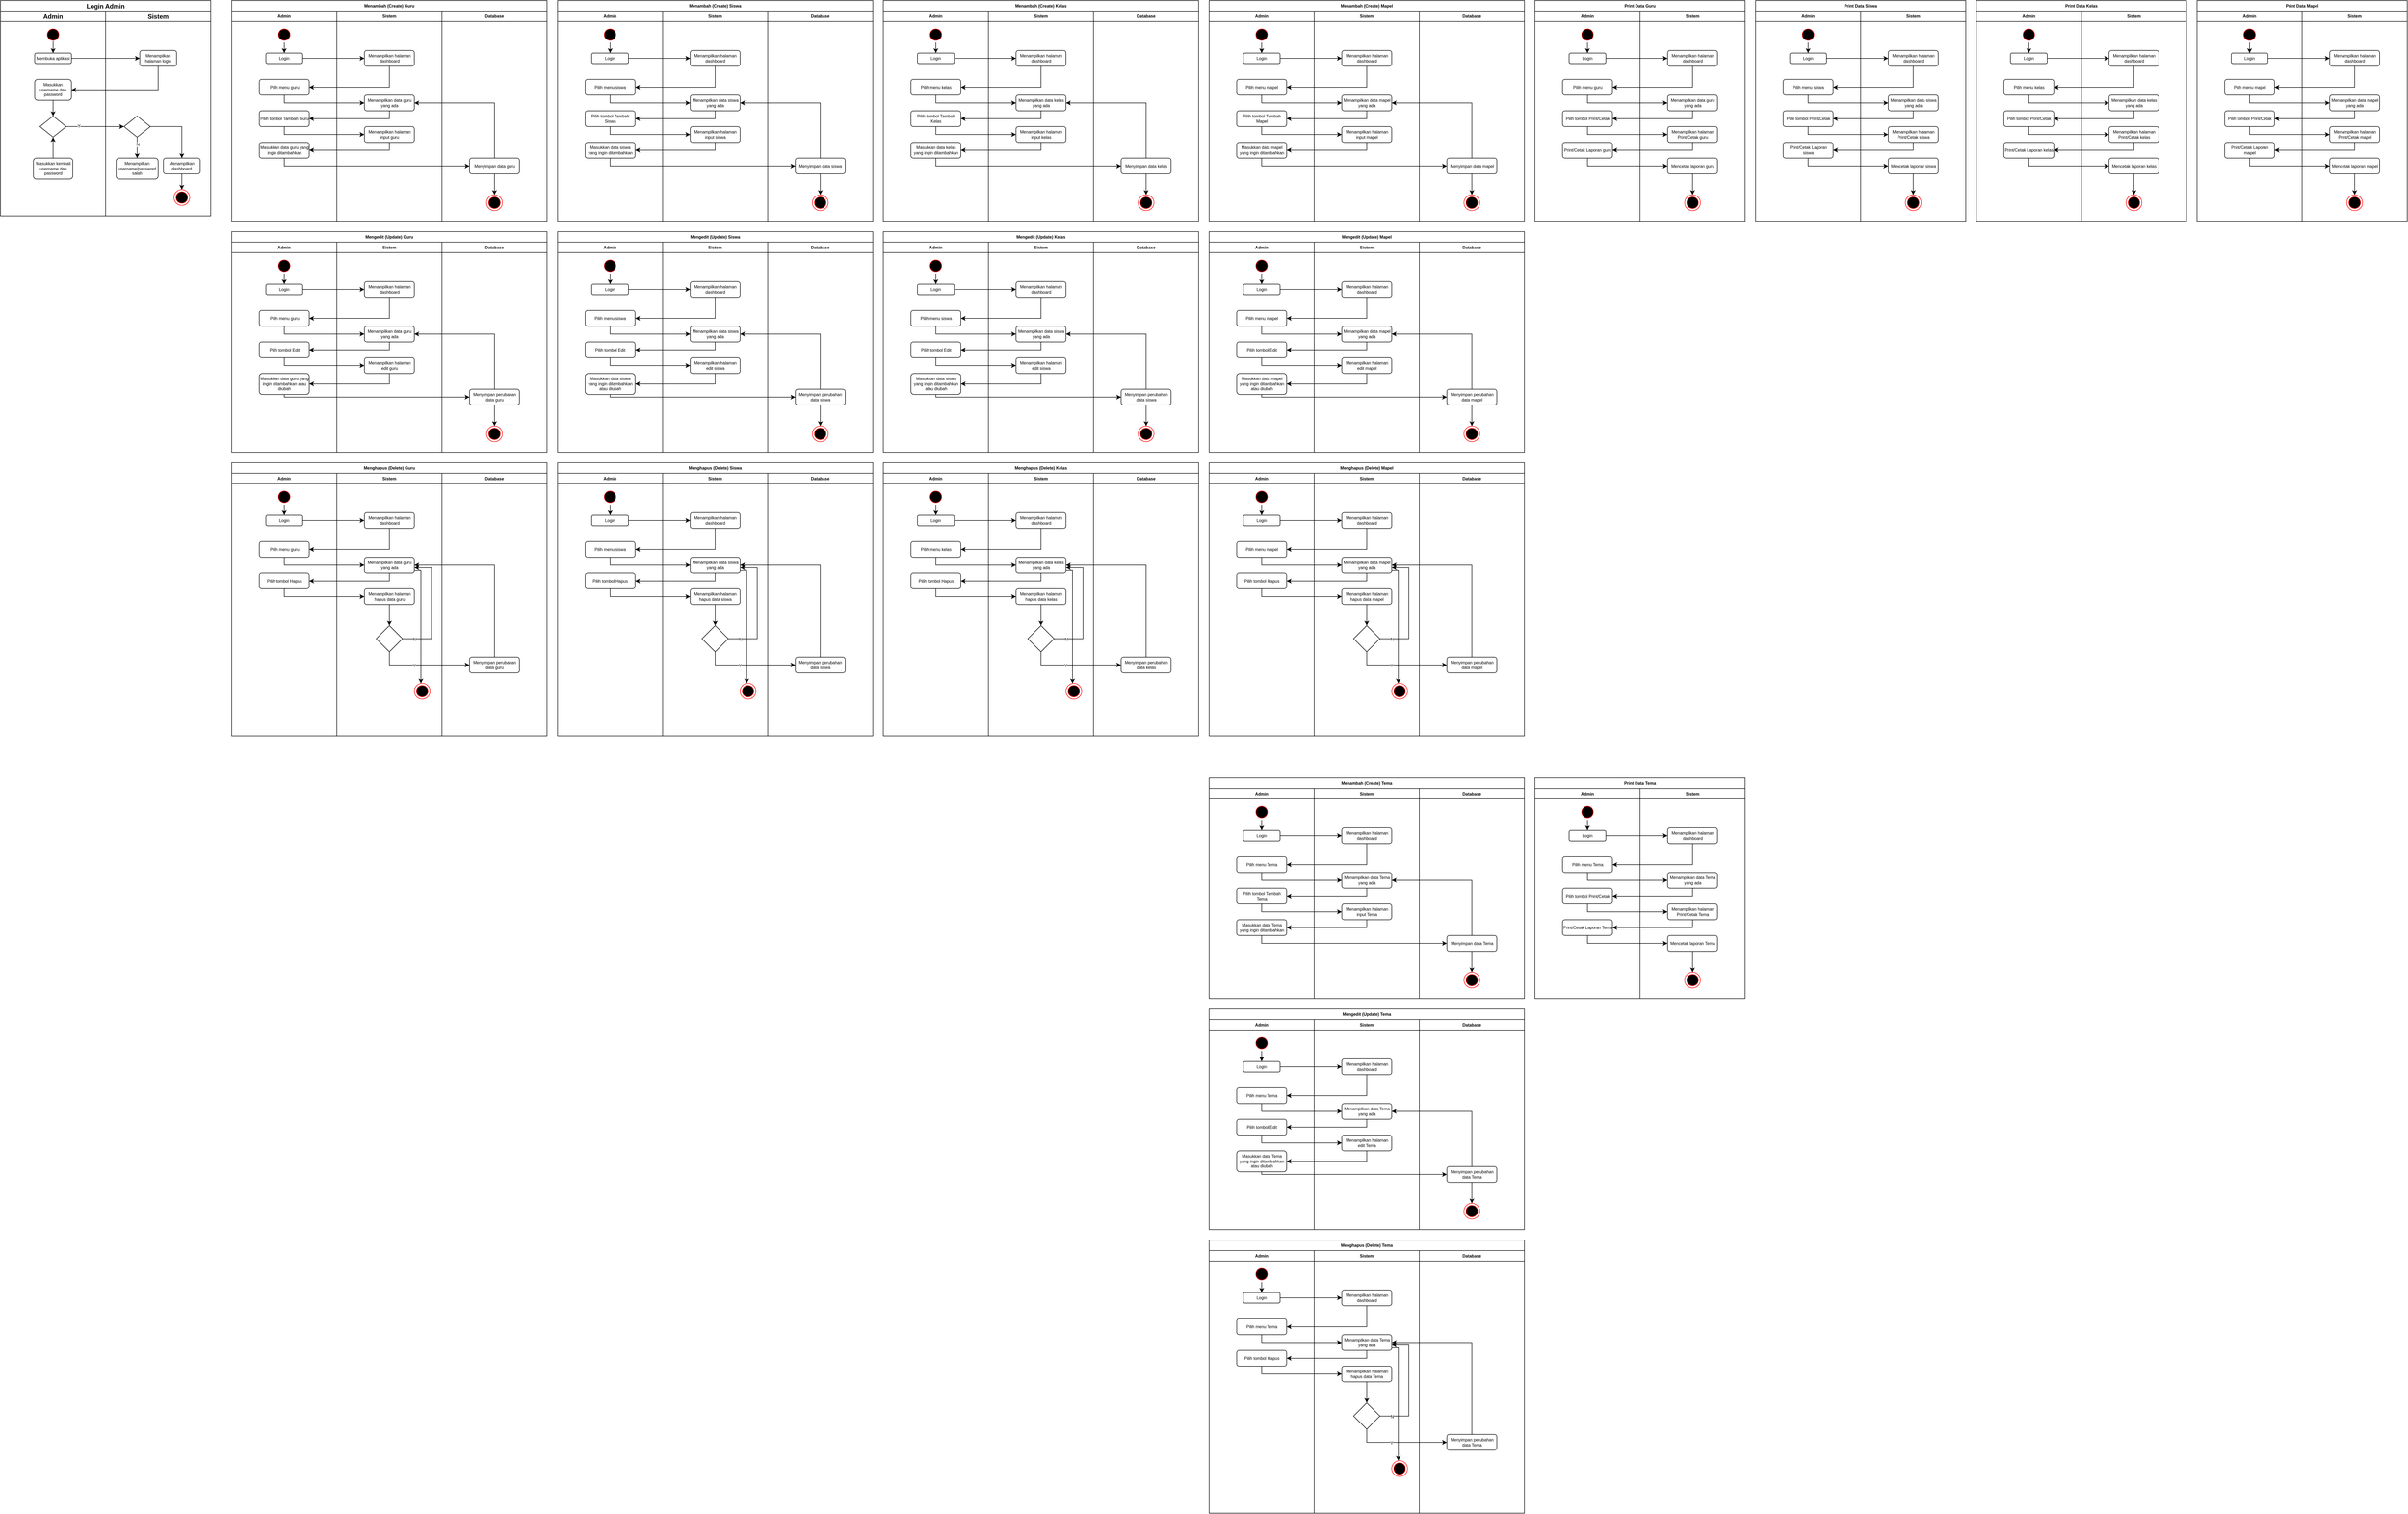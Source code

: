 <mxfile version="19.0.3" type="device" pages="2"><diagram id="YRIyNhmLH_aiux7DEg2X" name="Admin"><mxGraphModel dx="1038" dy="1759" grid="1" gridSize="10" guides="1" tooltips="1" connect="1" arrows="1" fold="1" page="1" pageScale="1" pageWidth="850" pageHeight="1100" math="0" shadow="0"><root><mxCell id="0"/><mxCell id="1" parent="0"/><mxCell id="j2KihfH8gYvhuiyvPaLB-1" value="Login Admin" style="swimlane;childLayout=stackLayout;resizeParent=1;resizeParentMax=0;startSize=20;" parent="1" vertex="1"><mxGeometry x="40" y="-200" width="400" height="410" as="geometry"/></mxCell><mxCell id="j2KihfH8gYvhuiyvPaLB-2" value="Admin" style="swimlane;startSize=20;" parent="j2KihfH8gYvhuiyvPaLB-1" vertex="1"><mxGeometry y="20" width="200" height="390" as="geometry"/></mxCell><mxCell id="j2KihfH8gYvhuiyvPaLB-5" value="" style="ellipse;html=1;shape=startState;fillColor=#000000;strokeColor=#ff0000;" parent="j2KihfH8gYvhuiyvPaLB-2" vertex="1"><mxGeometry x="85" y="30" width="30" height="30" as="geometry"/></mxCell><mxCell id="j2KihfH8gYvhuiyvPaLB-8" value="Membuka aplikasi" style="rounded=1;whiteSpace=wrap;html=1;fontSize=8;" parent="j2KihfH8gYvhuiyvPaLB-2" vertex="1"><mxGeometry x="65" y="80" width="70" height="20" as="geometry"/></mxCell><mxCell id="j2KihfH8gYvhuiyvPaLB-11" value="Masukkan username dan password" style="rounded=1;whiteSpace=wrap;html=1;fontSize=8;" parent="j2KihfH8gYvhuiyvPaLB-2" vertex="1"><mxGeometry x="65" y="130" width="70" height="40" as="geometry"/></mxCell><mxCell id="j2KihfH8gYvhuiyvPaLB-12" value="" style="rhombus;whiteSpace=wrap;html=1;fontSize=8;" parent="j2KihfH8gYvhuiyvPaLB-2" vertex="1"><mxGeometry x="75" y="200" width="50" height="40" as="geometry"/></mxCell><mxCell id="j2KihfH8gYvhuiyvPaLB-16" value="Masukkan kembali username dan password" style="rounded=1;whiteSpace=wrap;html=1;fontSize=8;" parent="j2KihfH8gYvhuiyvPaLB-2" vertex="1"><mxGeometry x="62.5" y="280" width="75" height="40" as="geometry"/></mxCell><mxCell id="j2KihfH8gYvhuiyvPaLB-17" value="" style="endArrow=classic;html=1;rounded=0;fontSize=8;exitX=0.505;exitY=0.914;exitDx=0;exitDy=0;exitPerimeter=0;entryX=0.5;entryY=0;entryDx=0;entryDy=0;" parent="j2KihfH8gYvhuiyvPaLB-2" source="j2KihfH8gYvhuiyvPaLB-5" target="j2KihfH8gYvhuiyvPaLB-8" edge="1"><mxGeometry width="50" height="50" relative="1" as="geometry"><mxPoint x="140" y="180" as="sourcePoint"/><mxPoint x="190" y="130" as="targetPoint"/></mxGeometry></mxCell><mxCell id="j2KihfH8gYvhuiyvPaLB-20" value="" style="endArrow=classic;html=1;rounded=0;fontSize=8;exitX=0.5;exitY=1;exitDx=0;exitDy=0;entryX=0.5;entryY=0;entryDx=0;entryDy=0;" parent="j2KihfH8gYvhuiyvPaLB-2" source="j2KihfH8gYvhuiyvPaLB-11" target="j2KihfH8gYvhuiyvPaLB-12" edge="1"><mxGeometry width="50" height="50" relative="1" as="geometry"><mxPoint x="110" y="260" as="sourcePoint"/><mxPoint x="160" y="210" as="targetPoint"/></mxGeometry></mxCell><mxCell id="j2KihfH8gYvhuiyvPaLB-22" value="" style="endArrow=classic;html=1;rounded=0;fontSize=8;exitX=0.5;exitY=0;exitDx=0;exitDy=0;entryX=0.5;entryY=1;entryDx=0;entryDy=0;" parent="j2KihfH8gYvhuiyvPaLB-2" source="j2KihfH8gYvhuiyvPaLB-16" target="j2KihfH8gYvhuiyvPaLB-12" edge="1"><mxGeometry width="50" height="50" relative="1" as="geometry"><mxPoint x="110" y="260" as="sourcePoint"/><mxPoint x="160" y="210" as="targetPoint"/></mxGeometry></mxCell><mxCell id="j2KihfH8gYvhuiyvPaLB-3" value="Sistem" style="swimlane;startSize=20;" parent="j2KihfH8gYvhuiyvPaLB-1" vertex="1"><mxGeometry x="200" y="20" width="200" height="390" as="geometry"/></mxCell><mxCell id="j2KihfH8gYvhuiyvPaLB-9" value="Menampilkan halaman login" style="rounded=1;whiteSpace=wrap;html=1;fontSize=8;" parent="j2KihfH8gYvhuiyvPaLB-3" vertex="1"><mxGeometry x="65" y="75" width="70" height="30" as="geometry"/></mxCell><mxCell id="j2KihfH8gYvhuiyvPaLB-13" value="" style="rhombus;whiteSpace=wrap;html=1;fontSize=8;" parent="j2KihfH8gYvhuiyvPaLB-3" vertex="1"><mxGeometry x="35" y="200" width="50" height="40" as="geometry"/></mxCell><mxCell id="j2KihfH8gYvhuiyvPaLB-14" value="Menampilkan username/password salah" style="rounded=1;whiteSpace=wrap;html=1;fontSize=8;" parent="j2KihfH8gYvhuiyvPaLB-3" vertex="1"><mxGeometry x="20" y="280" width="80" height="40" as="geometry"/></mxCell><mxCell id="j2KihfH8gYvhuiyvPaLB-15" value="Menampilkan dashboard" style="rounded=1;whiteSpace=wrap;html=1;fontSize=8;" parent="j2KihfH8gYvhuiyvPaLB-3" vertex="1"><mxGeometry x="110" y="280" width="70" height="30" as="geometry"/></mxCell><mxCell id="j2KihfH8gYvhuiyvPaLB-23" value="" style="endArrow=classic;html=1;rounded=0;fontSize=8;entryX=0.5;entryY=0;entryDx=0;entryDy=0;exitX=1;exitY=0.5;exitDx=0;exitDy=0;" parent="j2KihfH8gYvhuiyvPaLB-3" source="j2KihfH8gYvhuiyvPaLB-13" target="j2KihfH8gYvhuiyvPaLB-15" edge="1"><mxGeometry width="50" height="50" relative="1" as="geometry"><mxPoint x="80" y="270" as="sourcePoint"/><mxPoint x="130" y="220" as="targetPoint"/><Array as="points"><mxPoint x="145" y="220"/></Array></mxGeometry></mxCell><mxCell id="j2KihfH8gYvhuiyvPaLB-24" value="" style="endArrow=classic;html=1;rounded=0;fontSize=8;exitX=0.5;exitY=1;exitDx=0;exitDy=0;entryX=0.5;entryY=0;entryDx=0;entryDy=0;" parent="j2KihfH8gYvhuiyvPaLB-3" source="j2KihfH8gYvhuiyvPaLB-13" target="j2KihfH8gYvhuiyvPaLB-14" edge="1"><mxGeometry width="50" height="50" relative="1" as="geometry"><mxPoint x="80" y="270" as="sourcePoint"/><mxPoint x="130" y="220" as="targetPoint"/><Array as="points"><mxPoint x="60" y="250"/></Array></mxGeometry></mxCell><mxCell id="j2KihfH8gYvhuiyvPaLB-27" value="N" style="edgeLabel;html=1;align=center;verticalAlign=middle;resizable=0;points=[];fontSize=8;" parent="j2KihfH8gYvhuiyvPaLB-24" vertex="1" connectable="0"><mxGeometry x="-0.292" y="1" relative="1" as="geometry"><mxPoint as="offset"/></mxGeometry></mxCell><mxCell id="j2KihfH8gYvhuiyvPaLB-7" value="" style="ellipse;html=1;shape=endState;fillColor=#000000;strokeColor=#ff0000;" parent="j2KihfH8gYvhuiyvPaLB-3" vertex="1"><mxGeometry x="130" y="340" width="30" height="30" as="geometry"/></mxCell><mxCell id="j2KihfH8gYvhuiyvPaLB-25" value="" style="endArrow=classic;html=1;rounded=0;fontSize=8;exitX=0.5;exitY=1;exitDx=0;exitDy=0;entryX=0.5;entryY=0;entryDx=0;entryDy=0;" parent="j2KihfH8gYvhuiyvPaLB-3" source="j2KihfH8gYvhuiyvPaLB-15" target="j2KihfH8gYvhuiyvPaLB-7" edge="1"><mxGeometry width="50" height="50" relative="1" as="geometry"><mxPoint x="100" y="340" as="sourcePoint"/><mxPoint x="150" y="290" as="targetPoint"/></mxGeometry></mxCell><mxCell id="j2KihfH8gYvhuiyvPaLB-18" value="" style="endArrow=classic;html=1;rounded=0;fontSize=8;exitX=1;exitY=0.5;exitDx=0;exitDy=0;entryX=0;entryY=0.5;entryDx=0;entryDy=0;" parent="j2KihfH8gYvhuiyvPaLB-1" source="j2KihfH8gYvhuiyvPaLB-8" target="j2KihfH8gYvhuiyvPaLB-9" edge="1"><mxGeometry width="50" height="50" relative="1" as="geometry"><mxPoint x="170" y="150" as="sourcePoint"/><mxPoint x="220" y="100" as="targetPoint"/></mxGeometry></mxCell><mxCell id="j2KihfH8gYvhuiyvPaLB-19" value="" style="endArrow=classic;html=1;rounded=0;fontSize=8;exitX=0.5;exitY=1;exitDx=0;exitDy=0;entryX=1;entryY=0.5;entryDx=0;entryDy=0;" parent="j2KihfH8gYvhuiyvPaLB-1" source="j2KihfH8gYvhuiyvPaLB-9" target="j2KihfH8gYvhuiyvPaLB-11" edge="1"><mxGeometry width="50" height="50" relative="1" as="geometry"><mxPoint x="190" y="190" as="sourcePoint"/><mxPoint x="240" y="140" as="targetPoint"/><Array as="points"><mxPoint x="300" y="170"/></Array></mxGeometry></mxCell><mxCell id="j2KihfH8gYvhuiyvPaLB-21" value="" style="endArrow=classic;html=1;rounded=0;fontSize=8;exitX=1;exitY=0.5;exitDx=0;exitDy=0;entryX=0;entryY=0.5;entryDx=0;entryDy=0;" parent="j2KihfH8gYvhuiyvPaLB-1" source="j2KihfH8gYvhuiyvPaLB-12" target="j2KihfH8gYvhuiyvPaLB-13" edge="1"><mxGeometry width="50" height="50" relative="1" as="geometry"><mxPoint x="110" y="280" as="sourcePoint"/><mxPoint x="160" y="230" as="targetPoint"/></mxGeometry></mxCell><mxCell id="j2KihfH8gYvhuiyvPaLB-26" value="Y" style="edgeLabel;html=1;align=center;verticalAlign=middle;resizable=0;points=[];fontSize=8;" parent="j2KihfH8gYvhuiyvPaLB-21" vertex="1" connectable="0"><mxGeometry x="-0.568" y="1" relative="1" as="geometry"><mxPoint as="offset"/></mxGeometry></mxCell><mxCell id="j2KihfH8gYvhuiyvPaLB-28" value="Menambah (Create) Guru" style="swimlane;childLayout=stackLayout;resizeParent=1;resizeParentMax=0;startSize=20;fontSize=8;" parent="1" vertex="1"><mxGeometry x="480" y="-200" width="600" height="420" as="geometry"/></mxCell><mxCell id="j2KihfH8gYvhuiyvPaLB-29" value="Admin" style="swimlane;startSize=20;fontSize=8;" parent="j2KihfH8gYvhuiyvPaLB-28" vertex="1"><mxGeometry y="20" width="200" height="400" as="geometry"/></mxCell><mxCell id="j2KihfH8gYvhuiyvPaLB-32" value="" style="ellipse;html=1;shape=startState;fillColor=#000000;strokeColor=#ff0000;" parent="j2KihfH8gYvhuiyvPaLB-29" vertex="1"><mxGeometry x="85" y="30" width="30" height="30" as="geometry"/></mxCell><mxCell id="j2KihfH8gYvhuiyvPaLB-33" value="Login" style="rounded=1;whiteSpace=wrap;html=1;fontSize=8;" parent="j2KihfH8gYvhuiyvPaLB-29" vertex="1"><mxGeometry x="65" y="80" width="70" height="20" as="geometry"/></mxCell><mxCell id="j2KihfH8gYvhuiyvPaLB-35" value="Pilih menu guru" style="rounded=1;whiteSpace=wrap;html=1;fontSize=8;" parent="j2KihfH8gYvhuiyvPaLB-29" vertex="1"><mxGeometry x="52.5" y="130" width="95" height="30" as="geometry"/></mxCell><mxCell id="j2KihfH8gYvhuiyvPaLB-37" value="Pilih tombol Tambah Guru" style="rounded=1;whiteSpace=wrap;html=1;fontSize=8;" parent="j2KihfH8gYvhuiyvPaLB-29" vertex="1"><mxGeometry x="52.5" y="190" width="95" height="30" as="geometry"/></mxCell><mxCell id="j2KihfH8gYvhuiyvPaLB-39" value="Masukkan data guru yang ingin ditambahkan" style="rounded=1;whiteSpace=wrap;html=1;fontSize=8;" parent="j2KihfH8gYvhuiyvPaLB-29" vertex="1"><mxGeometry x="52.5" y="250" width="95" height="30" as="geometry"/></mxCell><mxCell id="j2KihfH8gYvhuiyvPaLB-46" value="" style="endArrow=classic;html=1;rounded=0;fontSize=8;exitX=0.5;exitY=1;exitDx=0;exitDy=0;entryX=0.5;entryY=0;entryDx=0;entryDy=0;" parent="j2KihfH8gYvhuiyvPaLB-29" source="j2KihfH8gYvhuiyvPaLB-32" target="j2KihfH8gYvhuiyvPaLB-33" edge="1"><mxGeometry width="50" height="50" relative="1" as="geometry"><mxPoint x="115" y="70" as="sourcePoint"/><mxPoint x="165" y="20" as="targetPoint"/></mxGeometry></mxCell><mxCell id="j2KihfH8gYvhuiyvPaLB-30" value="Sistem" style="swimlane;startSize=20;fontSize=8;" parent="j2KihfH8gYvhuiyvPaLB-28" vertex="1"><mxGeometry x="200" y="20" width="200" height="400" as="geometry"/></mxCell><mxCell id="j2KihfH8gYvhuiyvPaLB-34" value="Menampilkan halaman dashboard" style="rounded=1;whiteSpace=wrap;html=1;fontSize=8;" parent="j2KihfH8gYvhuiyvPaLB-30" vertex="1"><mxGeometry x="52.5" y="75" width="95" height="30" as="geometry"/></mxCell><mxCell id="j2KihfH8gYvhuiyvPaLB-36" value="Menampilkan data guru yang ada" style="rounded=1;whiteSpace=wrap;html=1;fontSize=8;" parent="j2KihfH8gYvhuiyvPaLB-30" vertex="1"><mxGeometry x="52.5" y="160" width="95" height="30" as="geometry"/></mxCell><mxCell id="j2KihfH8gYvhuiyvPaLB-38" value="Menampilkan halaman input guru" style="rounded=1;whiteSpace=wrap;html=1;fontSize=8;" parent="j2KihfH8gYvhuiyvPaLB-30" vertex="1"><mxGeometry x="52.5" y="220" width="95" height="30" as="geometry"/></mxCell><mxCell id="j2KihfH8gYvhuiyvPaLB-31" value="Database" style="swimlane;startSize=20;fontSize=8;" parent="j2KihfH8gYvhuiyvPaLB-28" vertex="1"><mxGeometry x="400" y="20" width="200" height="400" as="geometry"/></mxCell><mxCell id="j2KihfH8gYvhuiyvPaLB-44" value="Menyimpan data guru" style="rounded=1;whiteSpace=wrap;html=1;fontSize=8;" parent="j2KihfH8gYvhuiyvPaLB-31" vertex="1"><mxGeometry x="52.5" y="280" width="95" height="30" as="geometry"/></mxCell><mxCell id="j2KihfH8gYvhuiyvPaLB-45" value="" style="ellipse;html=1;shape=endState;fillColor=#000000;strokeColor=#ff0000;" parent="j2KihfH8gYvhuiyvPaLB-31" vertex="1"><mxGeometry x="85" y="350" width="30" height="30" as="geometry"/></mxCell><mxCell id="j2KihfH8gYvhuiyvPaLB-55" value="" style="endArrow=classic;html=1;rounded=0;fontSize=8;exitX=0.5;exitY=1;exitDx=0;exitDy=0;entryX=0.5;entryY=0;entryDx=0;entryDy=0;" parent="j2KihfH8gYvhuiyvPaLB-31" source="j2KihfH8gYvhuiyvPaLB-44" target="j2KihfH8gYvhuiyvPaLB-45" edge="1"><mxGeometry width="50" height="50" relative="1" as="geometry"><mxPoint x="-160" y="230" as="sourcePoint"/><mxPoint x="-110" y="180" as="targetPoint"/></mxGeometry></mxCell><mxCell id="j2KihfH8gYvhuiyvPaLB-47" value="" style="endArrow=classic;html=1;rounded=0;fontSize=8;exitX=1;exitY=0.5;exitDx=0;exitDy=0;entryX=0;entryY=0.5;entryDx=0;entryDy=0;" parent="j2KihfH8gYvhuiyvPaLB-28" source="j2KihfH8gYvhuiyvPaLB-33" target="j2KihfH8gYvhuiyvPaLB-34" edge="1"><mxGeometry width="50" height="50" relative="1" as="geometry"><mxPoint x="160" y="170" as="sourcePoint"/><mxPoint x="210" y="120" as="targetPoint"/></mxGeometry></mxCell><mxCell id="j2KihfH8gYvhuiyvPaLB-48" value="" style="endArrow=classic;html=1;rounded=0;fontSize=8;exitX=0.5;exitY=1;exitDx=0;exitDy=0;entryX=1;entryY=0.5;entryDx=0;entryDy=0;" parent="j2KihfH8gYvhuiyvPaLB-28" source="j2KihfH8gYvhuiyvPaLB-34" target="j2KihfH8gYvhuiyvPaLB-35" edge="1"><mxGeometry width="50" height="50" relative="1" as="geometry"><mxPoint x="160" y="170" as="sourcePoint"/><mxPoint x="210" y="120" as="targetPoint"/><Array as="points"><mxPoint x="300" y="165"/></Array></mxGeometry></mxCell><mxCell id="j2KihfH8gYvhuiyvPaLB-49" value="" style="endArrow=classic;html=1;rounded=0;fontSize=8;exitX=0.5;exitY=1;exitDx=0;exitDy=0;entryX=0;entryY=0.5;entryDx=0;entryDy=0;" parent="j2KihfH8gYvhuiyvPaLB-28" source="j2KihfH8gYvhuiyvPaLB-35" target="j2KihfH8gYvhuiyvPaLB-36" edge="1"><mxGeometry width="50" height="50" relative="1" as="geometry"><mxPoint x="160" y="270" as="sourcePoint"/><mxPoint x="210" y="220" as="targetPoint"/><Array as="points"><mxPoint x="100" y="195"/></Array></mxGeometry></mxCell><mxCell id="j2KihfH8gYvhuiyvPaLB-50" value="" style="endArrow=classic;html=1;rounded=0;fontSize=8;exitX=0.5;exitY=1;exitDx=0;exitDy=0;entryX=1;entryY=0.5;entryDx=0;entryDy=0;" parent="j2KihfH8gYvhuiyvPaLB-28" source="j2KihfH8gYvhuiyvPaLB-36" target="j2KihfH8gYvhuiyvPaLB-37" edge="1"><mxGeometry width="50" height="50" relative="1" as="geometry"><mxPoint x="200" y="240" as="sourcePoint"/><mxPoint x="250" y="190" as="targetPoint"/><Array as="points"><mxPoint x="300" y="225"/></Array></mxGeometry></mxCell><mxCell id="j2KihfH8gYvhuiyvPaLB-51" value="" style="endArrow=classic;html=1;rounded=0;fontSize=8;exitX=0.5;exitY=1;exitDx=0;exitDy=0;entryX=0;entryY=0.5;entryDx=0;entryDy=0;" parent="j2KihfH8gYvhuiyvPaLB-28" source="j2KihfH8gYvhuiyvPaLB-37" target="j2KihfH8gYvhuiyvPaLB-38" edge="1"><mxGeometry width="50" height="50" relative="1" as="geometry"><mxPoint x="200" y="240" as="sourcePoint"/><mxPoint x="250" y="190" as="targetPoint"/><Array as="points"><mxPoint x="100" y="255"/></Array></mxGeometry></mxCell><mxCell id="j2KihfH8gYvhuiyvPaLB-52" value="" style="endArrow=classic;html=1;rounded=0;fontSize=8;exitX=0.5;exitY=1;exitDx=0;exitDy=0;entryX=1;entryY=0.5;entryDx=0;entryDy=0;" parent="j2KihfH8gYvhuiyvPaLB-28" source="j2KihfH8gYvhuiyvPaLB-38" target="j2KihfH8gYvhuiyvPaLB-39" edge="1"><mxGeometry width="50" height="50" relative="1" as="geometry"><mxPoint x="200" y="240" as="sourcePoint"/><mxPoint x="250" y="190" as="targetPoint"/><Array as="points"><mxPoint x="300" y="285"/></Array></mxGeometry></mxCell><mxCell id="j2KihfH8gYvhuiyvPaLB-53" value="" style="endArrow=classic;html=1;rounded=0;fontSize=8;exitX=0.5;exitY=1;exitDx=0;exitDy=0;entryX=0;entryY=0.5;entryDx=0;entryDy=0;" parent="j2KihfH8gYvhuiyvPaLB-28" source="j2KihfH8gYvhuiyvPaLB-39" target="j2KihfH8gYvhuiyvPaLB-44" edge="1"><mxGeometry width="50" height="50" relative="1" as="geometry"><mxPoint x="290" y="270" as="sourcePoint"/><mxPoint x="340" y="220" as="targetPoint"/><Array as="points"><mxPoint x="100" y="315"/></Array></mxGeometry></mxCell><mxCell id="j2KihfH8gYvhuiyvPaLB-54" value="" style="endArrow=classic;html=1;rounded=0;fontSize=8;exitX=0.5;exitY=0;exitDx=0;exitDy=0;entryX=1;entryY=0.5;entryDx=0;entryDy=0;" parent="j2KihfH8gYvhuiyvPaLB-28" source="j2KihfH8gYvhuiyvPaLB-44" target="j2KihfH8gYvhuiyvPaLB-36" edge="1"><mxGeometry width="50" height="50" relative="1" as="geometry"><mxPoint x="330" y="230" as="sourcePoint"/><mxPoint x="380" y="180" as="targetPoint"/><Array as="points"><mxPoint x="500" y="195"/></Array></mxGeometry></mxCell><mxCell id="j2KihfH8gYvhuiyvPaLB-56" value="Mengedit (Update) Guru" style="swimlane;childLayout=stackLayout;resizeParent=1;resizeParentMax=0;startSize=20;fontSize=8;" parent="1" vertex="1"><mxGeometry x="480" y="240" width="600" height="420" as="geometry"/></mxCell><mxCell id="j2KihfH8gYvhuiyvPaLB-57" value="Admin" style="swimlane;startSize=20;fontSize=8;" parent="j2KihfH8gYvhuiyvPaLB-56" vertex="1"><mxGeometry y="20" width="200" height="400" as="geometry"/></mxCell><mxCell id="j2KihfH8gYvhuiyvPaLB-58" value="" style="ellipse;html=1;shape=startState;fillColor=#000000;strokeColor=#ff0000;" parent="j2KihfH8gYvhuiyvPaLB-57" vertex="1"><mxGeometry x="85" y="30" width="30" height="30" as="geometry"/></mxCell><mxCell id="j2KihfH8gYvhuiyvPaLB-59" value="Login" style="rounded=1;whiteSpace=wrap;html=1;fontSize=8;" parent="j2KihfH8gYvhuiyvPaLB-57" vertex="1"><mxGeometry x="65" y="80" width="70" height="20" as="geometry"/></mxCell><mxCell id="j2KihfH8gYvhuiyvPaLB-60" value="Pilih menu guru" style="rounded=1;whiteSpace=wrap;html=1;fontSize=8;" parent="j2KihfH8gYvhuiyvPaLB-57" vertex="1"><mxGeometry x="52.5" y="130" width="95" height="30" as="geometry"/></mxCell><mxCell id="j2KihfH8gYvhuiyvPaLB-61" value="Pilih tombol Edit" style="rounded=1;whiteSpace=wrap;html=1;fontSize=8;" parent="j2KihfH8gYvhuiyvPaLB-57" vertex="1"><mxGeometry x="52.5" y="190" width="95" height="30" as="geometry"/></mxCell><mxCell id="j2KihfH8gYvhuiyvPaLB-62" value="Masukkan data guru yang ingin ditambahkan atau diubah" style="rounded=1;whiteSpace=wrap;html=1;fontSize=8;" parent="j2KihfH8gYvhuiyvPaLB-57" vertex="1"><mxGeometry x="52.5" y="250" width="95" height="40" as="geometry"/></mxCell><mxCell id="j2KihfH8gYvhuiyvPaLB-63" value="" style="endArrow=classic;html=1;rounded=0;fontSize=8;exitX=0.5;exitY=1;exitDx=0;exitDy=0;entryX=0.5;entryY=0;entryDx=0;entryDy=0;" parent="j2KihfH8gYvhuiyvPaLB-57" source="j2KihfH8gYvhuiyvPaLB-58" target="j2KihfH8gYvhuiyvPaLB-59" edge="1"><mxGeometry width="50" height="50" relative="1" as="geometry"><mxPoint x="115" y="70" as="sourcePoint"/><mxPoint x="165" y="20" as="targetPoint"/></mxGeometry></mxCell><mxCell id="j2KihfH8gYvhuiyvPaLB-64" value="Sistem" style="swimlane;startSize=20;fontSize=8;" parent="j2KihfH8gYvhuiyvPaLB-56" vertex="1"><mxGeometry x="200" y="20" width="200" height="400" as="geometry"/></mxCell><mxCell id="j2KihfH8gYvhuiyvPaLB-65" value="Menampilkan halaman dashboard" style="rounded=1;whiteSpace=wrap;html=1;fontSize=8;" parent="j2KihfH8gYvhuiyvPaLB-64" vertex="1"><mxGeometry x="52.5" y="75" width="95" height="30" as="geometry"/></mxCell><mxCell id="j2KihfH8gYvhuiyvPaLB-66" value="Menampilkan data guru yang ada" style="rounded=1;whiteSpace=wrap;html=1;fontSize=8;" parent="j2KihfH8gYvhuiyvPaLB-64" vertex="1"><mxGeometry x="52.5" y="160" width="95" height="30" as="geometry"/></mxCell><mxCell id="j2KihfH8gYvhuiyvPaLB-67" value="Menampilkan halaman edit guru" style="rounded=1;whiteSpace=wrap;html=1;fontSize=8;" parent="j2KihfH8gYvhuiyvPaLB-64" vertex="1"><mxGeometry x="52.5" y="220" width="95" height="30" as="geometry"/></mxCell><mxCell id="j2KihfH8gYvhuiyvPaLB-68" value="Database" style="swimlane;startSize=20;fontSize=8;" parent="j2KihfH8gYvhuiyvPaLB-56" vertex="1"><mxGeometry x="400" y="20" width="200" height="400" as="geometry"/></mxCell><mxCell id="j2KihfH8gYvhuiyvPaLB-69" value="Menyimpan perubahan data guru" style="rounded=1;whiteSpace=wrap;html=1;fontSize=8;" parent="j2KihfH8gYvhuiyvPaLB-68" vertex="1"><mxGeometry x="52.5" y="280" width="95" height="30" as="geometry"/></mxCell><mxCell id="j2KihfH8gYvhuiyvPaLB-70" value="" style="ellipse;html=1;shape=endState;fillColor=#000000;strokeColor=#ff0000;" parent="j2KihfH8gYvhuiyvPaLB-68" vertex="1"><mxGeometry x="85" y="350" width="30" height="30" as="geometry"/></mxCell><mxCell id="j2KihfH8gYvhuiyvPaLB-71" value="" style="endArrow=classic;html=1;rounded=0;fontSize=8;exitX=0.5;exitY=1;exitDx=0;exitDy=0;entryX=0.5;entryY=0;entryDx=0;entryDy=0;" parent="j2KihfH8gYvhuiyvPaLB-68" source="j2KihfH8gYvhuiyvPaLB-69" target="j2KihfH8gYvhuiyvPaLB-70" edge="1"><mxGeometry width="50" height="50" relative="1" as="geometry"><mxPoint x="-160" y="230" as="sourcePoint"/><mxPoint x="-110" y="180" as="targetPoint"/></mxGeometry></mxCell><mxCell id="j2KihfH8gYvhuiyvPaLB-72" value="" style="endArrow=classic;html=1;rounded=0;fontSize=8;exitX=1;exitY=0.5;exitDx=0;exitDy=0;entryX=0;entryY=0.5;entryDx=0;entryDy=0;" parent="j2KihfH8gYvhuiyvPaLB-56" source="j2KihfH8gYvhuiyvPaLB-59" target="j2KihfH8gYvhuiyvPaLB-65" edge="1"><mxGeometry width="50" height="50" relative="1" as="geometry"><mxPoint x="160" y="170" as="sourcePoint"/><mxPoint x="210" y="120" as="targetPoint"/></mxGeometry></mxCell><mxCell id="j2KihfH8gYvhuiyvPaLB-73" value="" style="endArrow=classic;html=1;rounded=0;fontSize=8;exitX=0.5;exitY=1;exitDx=0;exitDy=0;entryX=1;entryY=0.5;entryDx=0;entryDy=0;" parent="j2KihfH8gYvhuiyvPaLB-56" source="j2KihfH8gYvhuiyvPaLB-65" target="j2KihfH8gYvhuiyvPaLB-60" edge="1"><mxGeometry width="50" height="50" relative="1" as="geometry"><mxPoint x="160" y="170" as="sourcePoint"/><mxPoint x="210" y="120" as="targetPoint"/><Array as="points"><mxPoint x="300" y="165"/></Array></mxGeometry></mxCell><mxCell id="j2KihfH8gYvhuiyvPaLB-74" value="" style="endArrow=classic;html=1;rounded=0;fontSize=8;exitX=0.5;exitY=1;exitDx=0;exitDy=0;entryX=0;entryY=0.5;entryDx=0;entryDy=0;" parent="j2KihfH8gYvhuiyvPaLB-56" source="j2KihfH8gYvhuiyvPaLB-60" target="j2KihfH8gYvhuiyvPaLB-66" edge="1"><mxGeometry width="50" height="50" relative="1" as="geometry"><mxPoint x="160" y="270" as="sourcePoint"/><mxPoint x="210" y="220" as="targetPoint"/><Array as="points"><mxPoint x="100" y="195"/></Array></mxGeometry></mxCell><mxCell id="j2KihfH8gYvhuiyvPaLB-75" value="" style="endArrow=classic;html=1;rounded=0;fontSize=8;exitX=0.5;exitY=1;exitDx=0;exitDy=0;entryX=1;entryY=0.5;entryDx=0;entryDy=0;" parent="j2KihfH8gYvhuiyvPaLB-56" source="j2KihfH8gYvhuiyvPaLB-66" target="j2KihfH8gYvhuiyvPaLB-61" edge="1"><mxGeometry width="50" height="50" relative="1" as="geometry"><mxPoint x="200" y="240" as="sourcePoint"/><mxPoint x="250" y="190" as="targetPoint"/><Array as="points"><mxPoint x="300" y="225"/></Array></mxGeometry></mxCell><mxCell id="j2KihfH8gYvhuiyvPaLB-76" value="" style="endArrow=classic;html=1;rounded=0;fontSize=8;exitX=0.5;exitY=1;exitDx=0;exitDy=0;entryX=0;entryY=0.5;entryDx=0;entryDy=0;" parent="j2KihfH8gYvhuiyvPaLB-56" source="j2KihfH8gYvhuiyvPaLB-61" target="j2KihfH8gYvhuiyvPaLB-67" edge="1"><mxGeometry width="50" height="50" relative="1" as="geometry"><mxPoint x="200" y="240" as="sourcePoint"/><mxPoint x="250" y="190" as="targetPoint"/><Array as="points"><mxPoint x="100" y="255"/></Array></mxGeometry></mxCell><mxCell id="j2KihfH8gYvhuiyvPaLB-77" value="" style="endArrow=classic;html=1;rounded=0;fontSize=8;exitX=0.5;exitY=1;exitDx=0;exitDy=0;entryX=1;entryY=0.5;entryDx=0;entryDy=0;" parent="j2KihfH8gYvhuiyvPaLB-56" source="j2KihfH8gYvhuiyvPaLB-67" target="j2KihfH8gYvhuiyvPaLB-62" edge="1"><mxGeometry width="50" height="50" relative="1" as="geometry"><mxPoint x="200" y="240" as="sourcePoint"/><mxPoint x="250" y="190" as="targetPoint"/><Array as="points"><mxPoint x="300" y="290"/></Array></mxGeometry></mxCell><mxCell id="j2KihfH8gYvhuiyvPaLB-78" value="" style="endArrow=classic;html=1;rounded=0;fontSize=8;exitX=0.5;exitY=1;exitDx=0;exitDy=0;entryX=0;entryY=0.5;entryDx=0;entryDy=0;" parent="j2KihfH8gYvhuiyvPaLB-56" source="j2KihfH8gYvhuiyvPaLB-62" target="j2KihfH8gYvhuiyvPaLB-69" edge="1"><mxGeometry width="50" height="50" relative="1" as="geometry"><mxPoint x="290" y="270" as="sourcePoint"/><mxPoint x="340" y="220" as="targetPoint"/><Array as="points"><mxPoint x="100" y="315"/></Array></mxGeometry></mxCell><mxCell id="j2KihfH8gYvhuiyvPaLB-79" value="" style="endArrow=classic;html=1;rounded=0;fontSize=8;exitX=0.5;exitY=0;exitDx=0;exitDy=0;entryX=1;entryY=0.5;entryDx=0;entryDy=0;" parent="j2KihfH8gYvhuiyvPaLB-56" source="j2KihfH8gYvhuiyvPaLB-69" target="j2KihfH8gYvhuiyvPaLB-66" edge="1"><mxGeometry width="50" height="50" relative="1" as="geometry"><mxPoint x="330" y="230" as="sourcePoint"/><mxPoint x="380" y="180" as="targetPoint"/><Array as="points"><mxPoint x="500" y="195"/></Array></mxGeometry></mxCell><mxCell id="j2KihfH8gYvhuiyvPaLB-80" value="Menghapus (Delete) Guru" style="swimlane;childLayout=stackLayout;resizeParent=1;resizeParentMax=0;startSize=20;fontSize=8;" parent="1" vertex="1"><mxGeometry x="480" y="680" width="600" height="520" as="geometry"/></mxCell><mxCell id="j2KihfH8gYvhuiyvPaLB-81" value="Admin" style="swimlane;startSize=20;fontSize=8;" parent="j2KihfH8gYvhuiyvPaLB-80" vertex="1"><mxGeometry y="20" width="200" height="500" as="geometry"/></mxCell><mxCell id="j2KihfH8gYvhuiyvPaLB-82" value="" style="ellipse;html=1;shape=startState;fillColor=#000000;strokeColor=#ff0000;" parent="j2KihfH8gYvhuiyvPaLB-81" vertex="1"><mxGeometry x="85" y="30" width="30" height="30" as="geometry"/></mxCell><mxCell id="j2KihfH8gYvhuiyvPaLB-83" value="Login" style="rounded=1;whiteSpace=wrap;html=1;fontSize=8;" parent="j2KihfH8gYvhuiyvPaLB-81" vertex="1"><mxGeometry x="65" y="80" width="70" height="20" as="geometry"/></mxCell><mxCell id="j2KihfH8gYvhuiyvPaLB-84" value="Pilih menu guru" style="rounded=1;whiteSpace=wrap;html=1;fontSize=8;" parent="j2KihfH8gYvhuiyvPaLB-81" vertex="1"><mxGeometry x="52.5" y="130" width="95" height="30" as="geometry"/></mxCell><mxCell id="j2KihfH8gYvhuiyvPaLB-85" value="Pilih tombol Hapus" style="rounded=1;whiteSpace=wrap;html=1;fontSize=8;" parent="j2KihfH8gYvhuiyvPaLB-81" vertex="1"><mxGeometry x="52.5" y="190" width="95" height="30" as="geometry"/></mxCell><mxCell id="j2KihfH8gYvhuiyvPaLB-87" value="" style="endArrow=classic;html=1;rounded=0;fontSize=8;exitX=0.5;exitY=1;exitDx=0;exitDy=0;entryX=0.5;entryY=0;entryDx=0;entryDy=0;" parent="j2KihfH8gYvhuiyvPaLB-81" source="j2KihfH8gYvhuiyvPaLB-82" target="j2KihfH8gYvhuiyvPaLB-83" edge="1"><mxGeometry width="50" height="50" relative="1" as="geometry"><mxPoint x="115" y="70" as="sourcePoint"/><mxPoint x="165" y="20" as="targetPoint"/></mxGeometry></mxCell><mxCell id="j2KihfH8gYvhuiyvPaLB-96" value="" style="endArrow=classic;html=1;rounded=0;fontSize=8;exitX=1;exitY=0.5;exitDx=0;exitDy=0;entryX=0;entryY=0.5;entryDx=0;entryDy=0;" parent="j2KihfH8gYvhuiyvPaLB-80" source="j2KihfH8gYvhuiyvPaLB-83" target="j2KihfH8gYvhuiyvPaLB-89" edge="1"><mxGeometry width="50" height="50" relative="1" as="geometry"><mxPoint x="160" y="170" as="sourcePoint"/><mxPoint x="210" y="120" as="targetPoint"/></mxGeometry></mxCell><mxCell id="j2KihfH8gYvhuiyvPaLB-97" value="" style="endArrow=classic;html=1;rounded=0;fontSize=8;exitX=0.5;exitY=1;exitDx=0;exitDy=0;entryX=1;entryY=0.5;entryDx=0;entryDy=0;" parent="j2KihfH8gYvhuiyvPaLB-80" source="j2KihfH8gYvhuiyvPaLB-89" target="j2KihfH8gYvhuiyvPaLB-84" edge="1"><mxGeometry width="50" height="50" relative="1" as="geometry"><mxPoint x="160" y="170" as="sourcePoint"/><mxPoint x="210" y="120" as="targetPoint"/><Array as="points"><mxPoint x="300" y="165"/></Array></mxGeometry></mxCell><mxCell id="j2KihfH8gYvhuiyvPaLB-98" value="" style="endArrow=classic;html=1;rounded=0;fontSize=8;exitX=0.5;exitY=1;exitDx=0;exitDy=0;entryX=0;entryY=0.5;entryDx=0;entryDy=0;" parent="j2KihfH8gYvhuiyvPaLB-80" source="j2KihfH8gYvhuiyvPaLB-84" target="j2KihfH8gYvhuiyvPaLB-90" edge="1"><mxGeometry width="50" height="50" relative="1" as="geometry"><mxPoint x="160" y="270" as="sourcePoint"/><mxPoint x="210" y="220" as="targetPoint"/><Array as="points"><mxPoint x="100" y="195"/></Array></mxGeometry></mxCell><mxCell id="j2KihfH8gYvhuiyvPaLB-99" value="" style="endArrow=classic;html=1;rounded=0;fontSize=8;exitX=0.5;exitY=1;exitDx=0;exitDy=0;entryX=1;entryY=0.5;entryDx=0;entryDy=0;" parent="j2KihfH8gYvhuiyvPaLB-80" source="j2KihfH8gYvhuiyvPaLB-90" target="j2KihfH8gYvhuiyvPaLB-85" edge="1"><mxGeometry width="50" height="50" relative="1" as="geometry"><mxPoint x="200" y="240" as="sourcePoint"/><mxPoint x="250" y="190" as="targetPoint"/><Array as="points"><mxPoint x="300" y="225"/></Array></mxGeometry></mxCell><mxCell id="j2KihfH8gYvhuiyvPaLB-100" value="" style="endArrow=classic;html=1;rounded=0;fontSize=8;exitX=0.5;exitY=1;exitDx=0;exitDy=0;entryX=0;entryY=0.5;entryDx=0;entryDy=0;" parent="j2KihfH8gYvhuiyvPaLB-80" source="j2KihfH8gYvhuiyvPaLB-85" target="j2KihfH8gYvhuiyvPaLB-91" edge="1"><mxGeometry width="50" height="50" relative="1" as="geometry"><mxPoint x="200" y="240" as="sourcePoint"/><mxPoint x="250" y="190" as="targetPoint"/><Array as="points"><mxPoint x="100" y="255"/></Array></mxGeometry></mxCell><mxCell id="j2KihfH8gYvhuiyvPaLB-103" value="" style="endArrow=classic;html=1;rounded=0;fontSize=8;exitX=0.5;exitY=0;exitDx=0;exitDy=0;entryX=1;entryY=0.5;entryDx=0;entryDy=0;" parent="j2KihfH8gYvhuiyvPaLB-80" source="j2KihfH8gYvhuiyvPaLB-93" target="j2KihfH8gYvhuiyvPaLB-90" edge="1"><mxGeometry width="50" height="50" relative="1" as="geometry"><mxPoint x="330" y="230" as="sourcePoint"/><mxPoint x="380" y="180" as="targetPoint"/><Array as="points"><mxPoint x="500" y="195"/></Array></mxGeometry></mxCell><mxCell id="j2KihfH8gYvhuiyvPaLB-88" value="Sistem" style="swimlane;startSize=20;fontSize=8;" parent="j2KihfH8gYvhuiyvPaLB-80" vertex="1"><mxGeometry x="200" y="20" width="200" height="500" as="geometry"/></mxCell><mxCell id="j2KihfH8gYvhuiyvPaLB-89" value="Menampilkan halaman dashboard" style="rounded=1;whiteSpace=wrap;html=1;fontSize=8;" parent="j2KihfH8gYvhuiyvPaLB-88" vertex="1"><mxGeometry x="52.5" y="75" width="95" height="30" as="geometry"/></mxCell><mxCell id="j2KihfH8gYvhuiyvPaLB-90" value="Menampilkan data guru yang ada" style="rounded=1;whiteSpace=wrap;html=1;fontSize=8;" parent="j2KihfH8gYvhuiyvPaLB-88" vertex="1"><mxGeometry x="52.5" y="160" width="95" height="30" as="geometry"/></mxCell><mxCell id="j2KihfH8gYvhuiyvPaLB-91" value="Menampilkan halaman hapus data guru" style="rounded=1;whiteSpace=wrap;html=1;fontSize=8;" parent="j2KihfH8gYvhuiyvPaLB-88" vertex="1"><mxGeometry x="52.5" y="220" width="95" height="30" as="geometry"/></mxCell><mxCell id="j2KihfH8gYvhuiyvPaLB-104" value="" style="rhombus;whiteSpace=wrap;html=1;fontSize=8;" parent="j2KihfH8gYvhuiyvPaLB-88" vertex="1"><mxGeometry x="75" y="290" width="50" height="50" as="geometry"/></mxCell><mxCell id="j2KihfH8gYvhuiyvPaLB-108" value="" style="endArrow=classic;html=1;rounded=0;fontSize=8;exitX=1;exitY=0.5;exitDx=0;exitDy=0;entryX=1;entryY=0.664;entryDx=0;entryDy=0;entryPerimeter=0;" parent="j2KihfH8gYvhuiyvPaLB-88" source="j2KihfH8gYvhuiyvPaLB-104" target="j2KihfH8gYvhuiyvPaLB-90" edge="1"><mxGeometry width="50" height="50" relative="1" as="geometry"><mxPoint x="50" y="330" as="sourcePoint"/><mxPoint x="150" y="180" as="targetPoint"/><Array as="points"><mxPoint x="180" y="315"/><mxPoint x="180" y="180"/></Array></mxGeometry></mxCell><mxCell id="j2KihfH8gYvhuiyvPaLB-113" value="N" style="edgeLabel;html=1;align=center;verticalAlign=middle;resizable=0;points=[];fontSize=8;" parent="j2KihfH8gYvhuiyvPaLB-108" vertex="1" connectable="0"><mxGeometry x="-0.795" y="-1" relative="1" as="geometry"><mxPoint as="offset"/></mxGeometry></mxCell><mxCell id="j2KihfH8gYvhuiyvPaLB-107" value="" style="endArrow=classic;html=1;rounded=0;fontSize=8;exitX=0.5;exitY=1;exitDx=0;exitDy=0;entryX=0.5;entryY=0;entryDx=0;entryDy=0;" parent="j2KihfH8gYvhuiyvPaLB-88" source="j2KihfH8gYvhuiyvPaLB-91" target="j2KihfH8gYvhuiyvPaLB-104" edge="1"><mxGeometry width="50" height="50" relative="1" as="geometry"><mxPoint x="50" y="330" as="sourcePoint"/><mxPoint x="100" y="280" as="targetPoint"/></mxGeometry></mxCell><mxCell id="j2KihfH8gYvhuiyvPaLB-94" value="" style="ellipse;html=1;shape=endState;fillColor=#000000;strokeColor=#ff0000;" parent="j2KihfH8gYvhuiyvPaLB-88" vertex="1"><mxGeometry x="147.5" y="400" width="30" height="30" as="geometry"/></mxCell><mxCell id="j2KihfH8gYvhuiyvPaLB-111" value="" style="endArrow=classic;html=1;rounded=0;fontSize=8;entryX=0.417;entryY=0;entryDx=0;entryDy=0;exitX=1.006;exitY=0.841;exitDx=0;exitDy=0;exitPerimeter=0;entryPerimeter=0;" parent="j2KihfH8gYvhuiyvPaLB-88" source="j2KihfH8gYvhuiyvPaLB-90" target="j2KihfH8gYvhuiyvPaLB-94" edge="1"><mxGeometry width="50" height="50" relative="1" as="geometry"><mxPoint x="150" y="190" as="sourcePoint"/><mxPoint x="170" y="340" as="targetPoint"/><Array as="points"><mxPoint x="160" y="185"/></Array></mxGeometry></mxCell><mxCell id="j2KihfH8gYvhuiyvPaLB-92" value="Database" style="swimlane;startSize=20;fontSize=8;" parent="j2KihfH8gYvhuiyvPaLB-80" vertex="1"><mxGeometry x="400" y="20" width="200" height="500" as="geometry"/></mxCell><mxCell id="j2KihfH8gYvhuiyvPaLB-93" value="Menyimpan perubahan data guru" style="rounded=1;whiteSpace=wrap;html=1;fontSize=8;" parent="j2KihfH8gYvhuiyvPaLB-92" vertex="1"><mxGeometry x="52.5" y="350" width="95" height="30" as="geometry"/></mxCell><mxCell id="j2KihfH8gYvhuiyvPaLB-109" value="" style="endArrow=classic;html=1;rounded=0;fontSize=8;exitX=0.5;exitY=1;exitDx=0;exitDy=0;entryX=0;entryY=0.5;entryDx=0;entryDy=0;" parent="j2KihfH8gYvhuiyvPaLB-80" source="j2KihfH8gYvhuiyvPaLB-104" target="j2KihfH8gYvhuiyvPaLB-93" edge="1"><mxGeometry width="50" height="50" relative="1" as="geometry"><mxPoint x="270" y="360" as="sourcePoint"/><mxPoint x="320" y="310" as="targetPoint"/><Array as="points"><mxPoint x="300" y="385"/></Array></mxGeometry></mxCell><mxCell id="j2KihfH8gYvhuiyvPaLB-114" value="Y" style="edgeLabel;html=1;align=center;verticalAlign=middle;resizable=0;points=[];fontSize=8;" parent="j2KihfH8gYvhuiyvPaLB-109" vertex="1" connectable="0"><mxGeometry x="-0.196" y="-1" relative="1" as="geometry"><mxPoint as="offset"/></mxGeometry></mxCell><mxCell id="j2KihfH8gYvhuiyvPaLB-115" value="Menambah (Create) Siswa" style="swimlane;childLayout=stackLayout;resizeParent=1;resizeParentMax=0;startSize=20;fontSize=8;" parent="1" vertex="1"><mxGeometry x="1100" y="-200" width="600" height="420" as="geometry"/></mxCell><mxCell id="j2KihfH8gYvhuiyvPaLB-116" value="Admin" style="swimlane;startSize=20;fontSize=8;" parent="j2KihfH8gYvhuiyvPaLB-115" vertex="1"><mxGeometry y="20" width="200" height="400" as="geometry"/></mxCell><mxCell id="j2KihfH8gYvhuiyvPaLB-117" value="" style="ellipse;html=1;shape=startState;fillColor=#000000;strokeColor=#ff0000;" parent="j2KihfH8gYvhuiyvPaLB-116" vertex="1"><mxGeometry x="85" y="30" width="30" height="30" as="geometry"/></mxCell><mxCell id="j2KihfH8gYvhuiyvPaLB-118" value="Login" style="rounded=1;whiteSpace=wrap;html=1;fontSize=8;" parent="j2KihfH8gYvhuiyvPaLB-116" vertex="1"><mxGeometry x="65" y="80" width="70" height="20" as="geometry"/></mxCell><mxCell id="j2KihfH8gYvhuiyvPaLB-119" value="Pilih menu siswa" style="rounded=1;whiteSpace=wrap;html=1;fontSize=8;" parent="j2KihfH8gYvhuiyvPaLB-116" vertex="1"><mxGeometry x="52.5" y="130" width="95" height="30" as="geometry"/></mxCell><mxCell id="j2KihfH8gYvhuiyvPaLB-120" value="Pilih tombol Tambah Siswa" style="rounded=1;whiteSpace=wrap;html=1;fontSize=8;" parent="j2KihfH8gYvhuiyvPaLB-116" vertex="1"><mxGeometry x="52.5" y="190" width="95" height="30" as="geometry"/></mxCell><mxCell id="j2KihfH8gYvhuiyvPaLB-121" value="Masukkan data siswa yang ingin ditambahkan" style="rounded=1;whiteSpace=wrap;html=1;fontSize=8;" parent="j2KihfH8gYvhuiyvPaLB-116" vertex="1"><mxGeometry x="52.5" y="250" width="95" height="30" as="geometry"/></mxCell><mxCell id="j2KihfH8gYvhuiyvPaLB-122" value="" style="endArrow=classic;html=1;rounded=0;fontSize=8;exitX=0.5;exitY=1;exitDx=0;exitDy=0;entryX=0.5;entryY=0;entryDx=0;entryDy=0;" parent="j2KihfH8gYvhuiyvPaLB-116" source="j2KihfH8gYvhuiyvPaLB-117" target="j2KihfH8gYvhuiyvPaLB-118" edge="1"><mxGeometry width="50" height="50" relative="1" as="geometry"><mxPoint x="115" y="70" as="sourcePoint"/><mxPoint x="165" y="20" as="targetPoint"/></mxGeometry></mxCell><mxCell id="j2KihfH8gYvhuiyvPaLB-123" value="Sistem" style="swimlane;startSize=20;fontSize=8;" parent="j2KihfH8gYvhuiyvPaLB-115" vertex="1"><mxGeometry x="200" y="20" width="200" height="400" as="geometry"/></mxCell><mxCell id="j2KihfH8gYvhuiyvPaLB-124" value="Menampilkan halaman dashboard" style="rounded=1;whiteSpace=wrap;html=1;fontSize=8;" parent="j2KihfH8gYvhuiyvPaLB-123" vertex="1"><mxGeometry x="52.5" y="75" width="95" height="30" as="geometry"/></mxCell><mxCell id="j2KihfH8gYvhuiyvPaLB-125" value="Menampilkan data siswa yang ada" style="rounded=1;whiteSpace=wrap;html=1;fontSize=8;" parent="j2KihfH8gYvhuiyvPaLB-123" vertex="1"><mxGeometry x="52.5" y="160" width="95" height="30" as="geometry"/></mxCell><mxCell id="j2KihfH8gYvhuiyvPaLB-126" value="Menampilkan halaman input siswa" style="rounded=1;whiteSpace=wrap;html=1;fontSize=8;" parent="j2KihfH8gYvhuiyvPaLB-123" vertex="1"><mxGeometry x="52.5" y="220" width="95" height="30" as="geometry"/></mxCell><mxCell id="j2KihfH8gYvhuiyvPaLB-127" value="Database" style="swimlane;startSize=20;fontSize=8;" parent="j2KihfH8gYvhuiyvPaLB-115" vertex="1"><mxGeometry x="400" y="20" width="200" height="400" as="geometry"/></mxCell><mxCell id="j2KihfH8gYvhuiyvPaLB-128" value="Menyimpan data siswa" style="rounded=1;whiteSpace=wrap;html=1;fontSize=8;" parent="j2KihfH8gYvhuiyvPaLB-127" vertex="1"><mxGeometry x="52.5" y="280" width="95" height="30" as="geometry"/></mxCell><mxCell id="j2KihfH8gYvhuiyvPaLB-129" value="" style="ellipse;html=1;shape=endState;fillColor=#000000;strokeColor=#ff0000;" parent="j2KihfH8gYvhuiyvPaLB-127" vertex="1"><mxGeometry x="85" y="350" width="30" height="30" as="geometry"/></mxCell><mxCell id="j2KihfH8gYvhuiyvPaLB-130" value="" style="endArrow=classic;html=1;rounded=0;fontSize=8;exitX=0.5;exitY=1;exitDx=0;exitDy=0;entryX=0.5;entryY=0;entryDx=0;entryDy=0;" parent="j2KihfH8gYvhuiyvPaLB-127" source="j2KihfH8gYvhuiyvPaLB-128" target="j2KihfH8gYvhuiyvPaLB-129" edge="1"><mxGeometry width="50" height="50" relative="1" as="geometry"><mxPoint x="-160" y="230" as="sourcePoint"/><mxPoint x="-110" y="180" as="targetPoint"/></mxGeometry></mxCell><mxCell id="j2KihfH8gYvhuiyvPaLB-131" value="" style="endArrow=classic;html=1;rounded=0;fontSize=8;exitX=1;exitY=0.5;exitDx=0;exitDy=0;entryX=0;entryY=0.5;entryDx=0;entryDy=0;" parent="j2KihfH8gYvhuiyvPaLB-115" source="j2KihfH8gYvhuiyvPaLB-118" target="j2KihfH8gYvhuiyvPaLB-124" edge="1"><mxGeometry width="50" height="50" relative="1" as="geometry"><mxPoint x="160" y="170" as="sourcePoint"/><mxPoint x="210" y="120" as="targetPoint"/></mxGeometry></mxCell><mxCell id="j2KihfH8gYvhuiyvPaLB-132" value="" style="endArrow=classic;html=1;rounded=0;fontSize=8;exitX=0.5;exitY=1;exitDx=0;exitDy=0;entryX=1;entryY=0.5;entryDx=0;entryDy=0;" parent="j2KihfH8gYvhuiyvPaLB-115" source="j2KihfH8gYvhuiyvPaLB-124" target="j2KihfH8gYvhuiyvPaLB-119" edge="1"><mxGeometry width="50" height="50" relative="1" as="geometry"><mxPoint x="160" y="170" as="sourcePoint"/><mxPoint x="210" y="120" as="targetPoint"/><Array as="points"><mxPoint x="300" y="165"/></Array></mxGeometry></mxCell><mxCell id="j2KihfH8gYvhuiyvPaLB-133" value="" style="endArrow=classic;html=1;rounded=0;fontSize=8;exitX=0.5;exitY=1;exitDx=0;exitDy=0;entryX=0;entryY=0.5;entryDx=0;entryDy=0;" parent="j2KihfH8gYvhuiyvPaLB-115" source="j2KihfH8gYvhuiyvPaLB-119" target="j2KihfH8gYvhuiyvPaLB-125" edge="1"><mxGeometry width="50" height="50" relative="1" as="geometry"><mxPoint x="160" y="270" as="sourcePoint"/><mxPoint x="210" y="220" as="targetPoint"/><Array as="points"><mxPoint x="100" y="195"/></Array></mxGeometry></mxCell><mxCell id="j2KihfH8gYvhuiyvPaLB-134" value="" style="endArrow=classic;html=1;rounded=0;fontSize=8;exitX=0.5;exitY=1;exitDx=0;exitDy=0;entryX=1;entryY=0.5;entryDx=0;entryDy=0;" parent="j2KihfH8gYvhuiyvPaLB-115" source="j2KihfH8gYvhuiyvPaLB-125" target="j2KihfH8gYvhuiyvPaLB-120" edge="1"><mxGeometry width="50" height="50" relative="1" as="geometry"><mxPoint x="200" y="240" as="sourcePoint"/><mxPoint x="250" y="190" as="targetPoint"/><Array as="points"><mxPoint x="300" y="225"/></Array></mxGeometry></mxCell><mxCell id="j2KihfH8gYvhuiyvPaLB-135" value="" style="endArrow=classic;html=1;rounded=0;fontSize=8;exitX=0.5;exitY=1;exitDx=0;exitDy=0;entryX=0;entryY=0.5;entryDx=0;entryDy=0;" parent="j2KihfH8gYvhuiyvPaLB-115" source="j2KihfH8gYvhuiyvPaLB-120" target="j2KihfH8gYvhuiyvPaLB-126" edge="1"><mxGeometry width="50" height="50" relative="1" as="geometry"><mxPoint x="200" y="240" as="sourcePoint"/><mxPoint x="250" y="190" as="targetPoint"/><Array as="points"><mxPoint x="100" y="255"/></Array></mxGeometry></mxCell><mxCell id="j2KihfH8gYvhuiyvPaLB-136" value="" style="endArrow=classic;html=1;rounded=0;fontSize=8;exitX=0.5;exitY=1;exitDx=0;exitDy=0;entryX=1;entryY=0.5;entryDx=0;entryDy=0;" parent="j2KihfH8gYvhuiyvPaLB-115" source="j2KihfH8gYvhuiyvPaLB-126" target="j2KihfH8gYvhuiyvPaLB-121" edge="1"><mxGeometry width="50" height="50" relative="1" as="geometry"><mxPoint x="200" y="240" as="sourcePoint"/><mxPoint x="250" y="190" as="targetPoint"/><Array as="points"><mxPoint x="300" y="285"/></Array></mxGeometry></mxCell><mxCell id="j2KihfH8gYvhuiyvPaLB-137" value="" style="endArrow=classic;html=1;rounded=0;fontSize=8;exitX=0.5;exitY=1;exitDx=0;exitDy=0;entryX=0;entryY=0.5;entryDx=0;entryDy=0;" parent="j2KihfH8gYvhuiyvPaLB-115" source="j2KihfH8gYvhuiyvPaLB-121" target="j2KihfH8gYvhuiyvPaLB-128" edge="1"><mxGeometry width="50" height="50" relative="1" as="geometry"><mxPoint x="290" y="270" as="sourcePoint"/><mxPoint x="340" y="220" as="targetPoint"/><Array as="points"><mxPoint x="100" y="315"/></Array></mxGeometry></mxCell><mxCell id="j2KihfH8gYvhuiyvPaLB-138" value="" style="endArrow=classic;html=1;rounded=0;fontSize=8;exitX=0.5;exitY=0;exitDx=0;exitDy=0;entryX=1;entryY=0.5;entryDx=0;entryDy=0;" parent="j2KihfH8gYvhuiyvPaLB-115" source="j2KihfH8gYvhuiyvPaLB-128" target="j2KihfH8gYvhuiyvPaLB-125" edge="1"><mxGeometry width="50" height="50" relative="1" as="geometry"><mxPoint x="330" y="230" as="sourcePoint"/><mxPoint x="380" y="180" as="targetPoint"/><Array as="points"><mxPoint x="500" y="195"/></Array></mxGeometry></mxCell><mxCell id="j2KihfH8gYvhuiyvPaLB-139" value="Mengedit (Update) Siswa" style="swimlane;childLayout=stackLayout;resizeParent=1;resizeParentMax=0;startSize=20;fontSize=8;fontStyle=1" parent="1" vertex="1"><mxGeometry x="1100" y="240" width="600" height="420" as="geometry"/></mxCell><mxCell id="j2KihfH8gYvhuiyvPaLB-140" value="Admin" style="swimlane;startSize=20;fontSize=8;" parent="j2KihfH8gYvhuiyvPaLB-139" vertex="1"><mxGeometry y="20" width="200" height="400" as="geometry"/></mxCell><mxCell id="j2KihfH8gYvhuiyvPaLB-141" value="" style="ellipse;html=1;shape=startState;fillColor=#000000;strokeColor=#ff0000;" parent="j2KihfH8gYvhuiyvPaLB-140" vertex="1"><mxGeometry x="85" y="30" width="30" height="30" as="geometry"/></mxCell><mxCell id="j2KihfH8gYvhuiyvPaLB-142" value="Login" style="rounded=1;whiteSpace=wrap;html=1;fontSize=8;" parent="j2KihfH8gYvhuiyvPaLB-140" vertex="1"><mxGeometry x="65" y="80" width="70" height="20" as="geometry"/></mxCell><mxCell id="j2KihfH8gYvhuiyvPaLB-143" value="Pilih menu siswa" style="rounded=1;whiteSpace=wrap;html=1;fontSize=8;" parent="j2KihfH8gYvhuiyvPaLB-140" vertex="1"><mxGeometry x="52.5" y="130" width="95" height="30" as="geometry"/></mxCell><mxCell id="j2KihfH8gYvhuiyvPaLB-144" value="Pilih tombol Edit" style="rounded=1;whiteSpace=wrap;html=1;fontSize=8;" parent="j2KihfH8gYvhuiyvPaLB-140" vertex="1"><mxGeometry x="52.5" y="190" width="95" height="30" as="geometry"/></mxCell><mxCell id="j2KihfH8gYvhuiyvPaLB-145" value="Masukkan data siswa yang ingin ditambahkan atau diubah" style="rounded=1;whiteSpace=wrap;html=1;fontSize=8;" parent="j2KihfH8gYvhuiyvPaLB-140" vertex="1"><mxGeometry x="52.5" y="250" width="95" height="40" as="geometry"/></mxCell><mxCell id="j2KihfH8gYvhuiyvPaLB-146" value="" style="endArrow=classic;html=1;rounded=0;fontSize=8;exitX=0.5;exitY=1;exitDx=0;exitDy=0;entryX=0.5;entryY=0;entryDx=0;entryDy=0;" parent="j2KihfH8gYvhuiyvPaLB-140" source="j2KihfH8gYvhuiyvPaLB-141" target="j2KihfH8gYvhuiyvPaLB-142" edge="1"><mxGeometry width="50" height="50" relative="1" as="geometry"><mxPoint x="115" y="70" as="sourcePoint"/><mxPoint x="165" y="20" as="targetPoint"/></mxGeometry></mxCell><mxCell id="j2KihfH8gYvhuiyvPaLB-147" value="Sistem" style="swimlane;startSize=20;fontSize=8;" parent="j2KihfH8gYvhuiyvPaLB-139" vertex="1"><mxGeometry x="200" y="20" width="200" height="400" as="geometry"/></mxCell><mxCell id="j2KihfH8gYvhuiyvPaLB-148" value="Menampilkan halaman dashboard" style="rounded=1;whiteSpace=wrap;html=1;fontSize=8;" parent="j2KihfH8gYvhuiyvPaLB-147" vertex="1"><mxGeometry x="52.5" y="75" width="95" height="30" as="geometry"/></mxCell><mxCell id="j2KihfH8gYvhuiyvPaLB-149" value="Menampilkan data siswa yang ada" style="rounded=1;whiteSpace=wrap;html=1;fontSize=8;" parent="j2KihfH8gYvhuiyvPaLB-147" vertex="1"><mxGeometry x="52.5" y="160" width="95" height="30" as="geometry"/></mxCell><mxCell id="j2KihfH8gYvhuiyvPaLB-150" value="Menampilkan halaman edit siswa" style="rounded=1;whiteSpace=wrap;html=1;fontSize=8;" parent="j2KihfH8gYvhuiyvPaLB-147" vertex="1"><mxGeometry x="52.5" y="220" width="95" height="30" as="geometry"/></mxCell><mxCell id="j2KihfH8gYvhuiyvPaLB-151" value="Database" style="swimlane;startSize=20;fontSize=8;" parent="j2KihfH8gYvhuiyvPaLB-139" vertex="1"><mxGeometry x="400" y="20" width="200" height="400" as="geometry"/></mxCell><mxCell id="j2KihfH8gYvhuiyvPaLB-152" value="Menyimpan perubahan data siswa" style="rounded=1;whiteSpace=wrap;html=1;fontSize=8;" parent="j2KihfH8gYvhuiyvPaLB-151" vertex="1"><mxGeometry x="52.5" y="280" width="95" height="30" as="geometry"/></mxCell><mxCell id="j2KihfH8gYvhuiyvPaLB-153" value="" style="ellipse;html=1;shape=endState;fillColor=#000000;strokeColor=#ff0000;" parent="j2KihfH8gYvhuiyvPaLB-151" vertex="1"><mxGeometry x="85" y="350" width="30" height="30" as="geometry"/></mxCell><mxCell id="j2KihfH8gYvhuiyvPaLB-154" value="" style="endArrow=classic;html=1;rounded=0;fontSize=8;exitX=0.5;exitY=1;exitDx=0;exitDy=0;entryX=0.5;entryY=0;entryDx=0;entryDy=0;" parent="j2KihfH8gYvhuiyvPaLB-151" source="j2KihfH8gYvhuiyvPaLB-152" target="j2KihfH8gYvhuiyvPaLB-153" edge="1"><mxGeometry width="50" height="50" relative="1" as="geometry"><mxPoint x="-160" y="230" as="sourcePoint"/><mxPoint x="-110" y="180" as="targetPoint"/></mxGeometry></mxCell><mxCell id="j2KihfH8gYvhuiyvPaLB-155" value="" style="endArrow=classic;html=1;rounded=0;fontSize=8;exitX=1;exitY=0.5;exitDx=0;exitDy=0;entryX=0;entryY=0.5;entryDx=0;entryDy=0;" parent="j2KihfH8gYvhuiyvPaLB-139" source="j2KihfH8gYvhuiyvPaLB-142" target="j2KihfH8gYvhuiyvPaLB-148" edge="1"><mxGeometry width="50" height="50" relative="1" as="geometry"><mxPoint x="160" y="170" as="sourcePoint"/><mxPoint x="210" y="120" as="targetPoint"/></mxGeometry></mxCell><mxCell id="j2KihfH8gYvhuiyvPaLB-156" value="" style="endArrow=classic;html=1;rounded=0;fontSize=8;exitX=0.5;exitY=1;exitDx=0;exitDy=0;entryX=1;entryY=0.5;entryDx=0;entryDy=0;" parent="j2KihfH8gYvhuiyvPaLB-139" source="j2KihfH8gYvhuiyvPaLB-148" target="j2KihfH8gYvhuiyvPaLB-143" edge="1"><mxGeometry width="50" height="50" relative="1" as="geometry"><mxPoint x="160" y="170" as="sourcePoint"/><mxPoint x="210" y="120" as="targetPoint"/><Array as="points"><mxPoint x="300" y="165"/></Array></mxGeometry></mxCell><mxCell id="j2KihfH8gYvhuiyvPaLB-157" value="" style="endArrow=classic;html=1;rounded=0;fontSize=8;exitX=0.5;exitY=1;exitDx=0;exitDy=0;entryX=0;entryY=0.5;entryDx=0;entryDy=0;" parent="j2KihfH8gYvhuiyvPaLB-139" source="j2KihfH8gYvhuiyvPaLB-143" target="j2KihfH8gYvhuiyvPaLB-149" edge="1"><mxGeometry width="50" height="50" relative="1" as="geometry"><mxPoint x="160" y="270" as="sourcePoint"/><mxPoint x="210" y="220" as="targetPoint"/><Array as="points"><mxPoint x="100" y="195"/></Array></mxGeometry></mxCell><mxCell id="j2KihfH8gYvhuiyvPaLB-158" value="" style="endArrow=classic;html=1;rounded=0;fontSize=8;exitX=0.5;exitY=1;exitDx=0;exitDy=0;entryX=1;entryY=0.5;entryDx=0;entryDy=0;" parent="j2KihfH8gYvhuiyvPaLB-139" source="j2KihfH8gYvhuiyvPaLB-149" target="j2KihfH8gYvhuiyvPaLB-144" edge="1"><mxGeometry width="50" height="50" relative="1" as="geometry"><mxPoint x="200" y="240" as="sourcePoint"/><mxPoint x="250" y="190" as="targetPoint"/><Array as="points"><mxPoint x="300" y="225"/></Array></mxGeometry></mxCell><mxCell id="j2KihfH8gYvhuiyvPaLB-159" value="" style="endArrow=classic;html=1;rounded=0;fontSize=8;exitX=0.5;exitY=1;exitDx=0;exitDy=0;entryX=0;entryY=0.5;entryDx=0;entryDy=0;" parent="j2KihfH8gYvhuiyvPaLB-139" source="j2KihfH8gYvhuiyvPaLB-144" target="j2KihfH8gYvhuiyvPaLB-150" edge="1"><mxGeometry width="50" height="50" relative="1" as="geometry"><mxPoint x="200" y="240" as="sourcePoint"/><mxPoint x="250" y="190" as="targetPoint"/><Array as="points"><mxPoint x="100" y="255"/></Array></mxGeometry></mxCell><mxCell id="j2KihfH8gYvhuiyvPaLB-160" value="" style="endArrow=classic;html=1;rounded=0;fontSize=8;exitX=0.5;exitY=1;exitDx=0;exitDy=0;entryX=1;entryY=0.5;entryDx=0;entryDy=0;" parent="j2KihfH8gYvhuiyvPaLB-139" source="j2KihfH8gYvhuiyvPaLB-150" target="j2KihfH8gYvhuiyvPaLB-145" edge="1"><mxGeometry width="50" height="50" relative="1" as="geometry"><mxPoint x="200" y="240" as="sourcePoint"/><mxPoint x="250" y="190" as="targetPoint"/><Array as="points"><mxPoint x="300" y="290"/></Array></mxGeometry></mxCell><mxCell id="j2KihfH8gYvhuiyvPaLB-161" value="" style="endArrow=classic;html=1;rounded=0;fontSize=8;exitX=0.5;exitY=1;exitDx=0;exitDy=0;entryX=0;entryY=0.5;entryDx=0;entryDy=0;" parent="j2KihfH8gYvhuiyvPaLB-139" source="j2KihfH8gYvhuiyvPaLB-145" target="j2KihfH8gYvhuiyvPaLB-152" edge="1"><mxGeometry width="50" height="50" relative="1" as="geometry"><mxPoint x="290" y="270" as="sourcePoint"/><mxPoint x="340" y="220" as="targetPoint"/><Array as="points"><mxPoint x="100" y="315"/></Array></mxGeometry></mxCell><mxCell id="j2KihfH8gYvhuiyvPaLB-162" value="" style="endArrow=classic;html=1;rounded=0;fontSize=8;exitX=0.5;exitY=0;exitDx=0;exitDy=0;entryX=1;entryY=0.5;entryDx=0;entryDy=0;" parent="j2KihfH8gYvhuiyvPaLB-139" source="j2KihfH8gYvhuiyvPaLB-152" target="j2KihfH8gYvhuiyvPaLB-149" edge="1"><mxGeometry width="50" height="50" relative="1" as="geometry"><mxPoint x="330" y="230" as="sourcePoint"/><mxPoint x="380" y="180" as="targetPoint"/><Array as="points"><mxPoint x="500" y="195"/></Array></mxGeometry></mxCell><mxCell id="j2KihfH8gYvhuiyvPaLB-163" value="Menghapus (Delete) Siswa" style="swimlane;childLayout=stackLayout;resizeParent=1;resizeParentMax=0;startSize=20;fontSize=8;" parent="1" vertex="1"><mxGeometry x="1100" y="680" width="600" height="520" as="geometry"/></mxCell><mxCell id="j2KihfH8gYvhuiyvPaLB-164" value="Admin" style="swimlane;startSize=20;fontSize=8;" parent="j2KihfH8gYvhuiyvPaLB-163" vertex="1"><mxGeometry y="20" width="200" height="500" as="geometry"/></mxCell><mxCell id="j2KihfH8gYvhuiyvPaLB-165" value="" style="ellipse;html=1;shape=startState;fillColor=#000000;strokeColor=#ff0000;" parent="j2KihfH8gYvhuiyvPaLB-164" vertex="1"><mxGeometry x="85" y="30" width="30" height="30" as="geometry"/></mxCell><mxCell id="j2KihfH8gYvhuiyvPaLB-166" value="Login" style="rounded=1;whiteSpace=wrap;html=1;fontSize=8;" parent="j2KihfH8gYvhuiyvPaLB-164" vertex="1"><mxGeometry x="65" y="80" width="70" height="20" as="geometry"/></mxCell><mxCell id="j2KihfH8gYvhuiyvPaLB-167" value="Pilih menu siswa" style="rounded=1;whiteSpace=wrap;html=1;fontSize=8;" parent="j2KihfH8gYvhuiyvPaLB-164" vertex="1"><mxGeometry x="52.5" y="130" width="95" height="30" as="geometry"/></mxCell><mxCell id="j2KihfH8gYvhuiyvPaLB-168" value="Pilih tombol Hapus" style="rounded=1;whiteSpace=wrap;html=1;fontSize=8;" parent="j2KihfH8gYvhuiyvPaLB-164" vertex="1"><mxGeometry x="52.5" y="190" width="95" height="30" as="geometry"/></mxCell><mxCell id="j2KihfH8gYvhuiyvPaLB-169" value="" style="endArrow=classic;html=1;rounded=0;fontSize=8;exitX=0.5;exitY=1;exitDx=0;exitDy=0;entryX=0.5;entryY=0;entryDx=0;entryDy=0;" parent="j2KihfH8gYvhuiyvPaLB-164" source="j2KihfH8gYvhuiyvPaLB-165" target="j2KihfH8gYvhuiyvPaLB-166" edge="1"><mxGeometry width="50" height="50" relative="1" as="geometry"><mxPoint x="115" y="70" as="sourcePoint"/><mxPoint x="165" y="20" as="targetPoint"/></mxGeometry></mxCell><mxCell id="j2KihfH8gYvhuiyvPaLB-170" value="" style="endArrow=classic;html=1;rounded=0;fontSize=8;exitX=1;exitY=0.5;exitDx=0;exitDy=0;entryX=0;entryY=0.5;entryDx=0;entryDy=0;" parent="j2KihfH8gYvhuiyvPaLB-163" source="j2KihfH8gYvhuiyvPaLB-166" target="j2KihfH8gYvhuiyvPaLB-177" edge="1"><mxGeometry width="50" height="50" relative="1" as="geometry"><mxPoint x="160" y="170" as="sourcePoint"/><mxPoint x="210" y="120" as="targetPoint"/></mxGeometry></mxCell><mxCell id="j2KihfH8gYvhuiyvPaLB-171" value="" style="endArrow=classic;html=1;rounded=0;fontSize=8;exitX=0.5;exitY=1;exitDx=0;exitDy=0;entryX=1;entryY=0.5;entryDx=0;entryDy=0;" parent="j2KihfH8gYvhuiyvPaLB-163" source="j2KihfH8gYvhuiyvPaLB-177" target="j2KihfH8gYvhuiyvPaLB-167" edge="1"><mxGeometry width="50" height="50" relative="1" as="geometry"><mxPoint x="160" y="170" as="sourcePoint"/><mxPoint x="210" y="120" as="targetPoint"/><Array as="points"><mxPoint x="300" y="165"/></Array></mxGeometry></mxCell><mxCell id="j2KihfH8gYvhuiyvPaLB-172" value="" style="endArrow=classic;html=1;rounded=0;fontSize=8;exitX=0.5;exitY=1;exitDx=0;exitDy=0;entryX=0;entryY=0.5;entryDx=0;entryDy=0;" parent="j2KihfH8gYvhuiyvPaLB-163" source="j2KihfH8gYvhuiyvPaLB-167" target="j2KihfH8gYvhuiyvPaLB-178" edge="1"><mxGeometry width="50" height="50" relative="1" as="geometry"><mxPoint x="160" y="270" as="sourcePoint"/><mxPoint x="210" y="220" as="targetPoint"/><Array as="points"><mxPoint x="100" y="195"/></Array></mxGeometry></mxCell><mxCell id="j2KihfH8gYvhuiyvPaLB-173" value="" style="endArrow=classic;html=1;rounded=0;fontSize=8;exitX=0.5;exitY=1;exitDx=0;exitDy=0;entryX=1;entryY=0.5;entryDx=0;entryDy=0;" parent="j2KihfH8gYvhuiyvPaLB-163" source="j2KihfH8gYvhuiyvPaLB-178" target="j2KihfH8gYvhuiyvPaLB-168" edge="1"><mxGeometry width="50" height="50" relative="1" as="geometry"><mxPoint x="200" y="240" as="sourcePoint"/><mxPoint x="250" y="190" as="targetPoint"/><Array as="points"><mxPoint x="300" y="225"/></Array></mxGeometry></mxCell><mxCell id="j2KihfH8gYvhuiyvPaLB-174" value="" style="endArrow=classic;html=1;rounded=0;fontSize=8;exitX=0.5;exitY=1;exitDx=0;exitDy=0;entryX=0;entryY=0.5;entryDx=0;entryDy=0;" parent="j2KihfH8gYvhuiyvPaLB-163" source="j2KihfH8gYvhuiyvPaLB-168" target="j2KihfH8gYvhuiyvPaLB-179" edge="1"><mxGeometry width="50" height="50" relative="1" as="geometry"><mxPoint x="200" y="240" as="sourcePoint"/><mxPoint x="250" y="190" as="targetPoint"/><Array as="points"><mxPoint x="100" y="255"/></Array></mxGeometry></mxCell><mxCell id="j2KihfH8gYvhuiyvPaLB-175" value="" style="endArrow=classic;html=1;rounded=0;fontSize=8;exitX=0.5;exitY=0;exitDx=0;exitDy=0;entryX=1;entryY=0.5;entryDx=0;entryDy=0;" parent="j2KihfH8gYvhuiyvPaLB-163" source="j2KihfH8gYvhuiyvPaLB-187" target="j2KihfH8gYvhuiyvPaLB-178" edge="1"><mxGeometry width="50" height="50" relative="1" as="geometry"><mxPoint x="330" y="230" as="sourcePoint"/><mxPoint x="380" y="180" as="targetPoint"/><Array as="points"><mxPoint x="500" y="195"/></Array></mxGeometry></mxCell><mxCell id="j2KihfH8gYvhuiyvPaLB-176" value="Sistem" style="swimlane;startSize=20;fontSize=8;" parent="j2KihfH8gYvhuiyvPaLB-163" vertex="1"><mxGeometry x="200" y="20" width="200" height="500" as="geometry"/></mxCell><mxCell id="j2KihfH8gYvhuiyvPaLB-177" value="Menampilkan halaman dashboard" style="rounded=1;whiteSpace=wrap;html=1;fontSize=8;" parent="j2KihfH8gYvhuiyvPaLB-176" vertex="1"><mxGeometry x="52.5" y="75" width="95" height="30" as="geometry"/></mxCell><mxCell id="j2KihfH8gYvhuiyvPaLB-178" value="Menampilkan data siswa yang ada" style="rounded=1;whiteSpace=wrap;html=1;fontSize=8;" parent="j2KihfH8gYvhuiyvPaLB-176" vertex="1"><mxGeometry x="52.5" y="160" width="95" height="30" as="geometry"/></mxCell><mxCell id="j2KihfH8gYvhuiyvPaLB-179" value="Menampilkan halaman hapus data siswa" style="rounded=1;whiteSpace=wrap;html=1;fontSize=8;" parent="j2KihfH8gYvhuiyvPaLB-176" vertex="1"><mxGeometry x="52.5" y="220" width="95" height="30" as="geometry"/></mxCell><mxCell id="j2KihfH8gYvhuiyvPaLB-180" value="" style="rhombus;whiteSpace=wrap;html=1;fontSize=8;" parent="j2KihfH8gYvhuiyvPaLB-176" vertex="1"><mxGeometry x="75" y="290" width="50" height="50" as="geometry"/></mxCell><mxCell id="j2KihfH8gYvhuiyvPaLB-181" value="" style="endArrow=classic;html=1;rounded=0;fontSize=8;exitX=1;exitY=0.5;exitDx=0;exitDy=0;entryX=1;entryY=0.664;entryDx=0;entryDy=0;entryPerimeter=0;" parent="j2KihfH8gYvhuiyvPaLB-176" source="j2KihfH8gYvhuiyvPaLB-180" target="j2KihfH8gYvhuiyvPaLB-178" edge="1"><mxGeometry width="50" height="50" relative="1" as="geometry"><mxPoint x="50" y="330" as="sourcePoint"/><mxPoint x="150" y="180" as="targetPoint"/><Array as="points"><mxPoint x="180" y="315"/><mxPoint x="180" y="180"/></Array></mxGeometry></mxCell><mxCell id="j2KihfH8gYvhuiyvPaLB-182" value="N" style="edgeLabel;html=1;align=center;verticalAlign=middle;resizable=0;points=[];fontSize=8;" parent="j2KihfH8gYvhuiyvPaLB-181" vertex="1" connectable="0"><mxGeometry x="-0.795" y="-1" relative="1" as="geometry"><mxPoint as="offset"/></mxGeometry></mxCell><mxCell id="j2KihfH8gYvhuiyvPaLB-183" value="" style="endArrow=classic;html=1;rounded=0;fontSize=8;exitX=0.5;exitY=1;exitDx=0;exitDy=0;entryX=0.5;entryY=0;entryDx=0;entryDy=0;" parent="j2KihfH8gYvhuiyvPaLB-176" source="j2KihfH8gYvhuiyvPaLB-179" target="j2KihfH8gYvhuiyvPaLB-180" edge="1"><mxGeometry width="50" height="50" relative="1" as="geometry"><mxPoint x="50" y="330" as="sourcePoint"/><mxPoint x="100" y="280" as="targetPoint"/></mxGeometry></mxCell><mxCell id="j2KihfH8gYvhuiyvPaLB-184" value="" style="ellipse;html=1;shape=endState;fillColor=#000000;strokeColor=#ff0000;" parent="j2KihfH8gYvhuiyvPaLB-176" vertex="1"><mxGeometry x="147.5" y="400" width="30" height="30" as="geometry"/></mxCell><mxCell id="j2KihfH8gYvhuiyvPaLB-185" value="" style="endArrow=classic;html=1;rounded=0;fontSize=8;entryX=0.417;entryY=0;entryDx=0;entryDy=0;exitX=1.006;exitY=0.841;exitDx=0;exitDy=0;exitPerimeter=0;entryPerimeter=0;" parent="j2KihfH8gYvhuiyvPaLB-176" source="j2KihfH8gYvhuiyvPaLB-178" target="j2KihfH8gYvhuiyvPaLB-184" edge="1"><mxGeometry width="50" height="50" relative="1" as="geometry"><mxPoint x="150" y="190" as="sourcePoint"/><mxPoint x="170" y="340" as="targetPoint"/><Array as="points"><mxPoint x="160" y="185"/></Array></mxGeometry></mxCell><mxCell id="j2KihfH8gYvhuiyvPaLB-186" value="Database" style="swimlane;startSize=20;fontSize=8;" parent="j2KihfH8gYvhuiyvPaLB-163" vertex="1"><mxGeometry x="400" y="20" width="200" height="500" as="geometry"/></mxCell><mxCell id="j2KihfH8gYvhuiyvPaLB-187" value="Menyimpan perubahan data siswa" style="rounded=1;whiteSpace=wrap;html=1;fontSize=8;" parent="j2KihfH8gYvhuiyvPaLB-186" vertex="1"><mxGeometry x="52.5" y="350" width="95" height="30" as="geometry"/></mxCell><mxCell id="j2KihfH8gYvhuiyvPaLB-188" value="" style="endArrow=classic;html=1;rounded=0;fontSize=8;exitX=0.5;exitY=1;exitDx=0;exitDy=0;entryX=0;entryY=0.5;entryDx=0;entryDy=0;" parent="j2KihfH8gYvhuiyvPaLB-163" source="j2KihfH8gYvhuiyvPaLB-180" target="j2KihfH8gYvhuiyvPaLB-187" edge="1"><mxGeometry width="50" height="50" relative="1" as="geometry"><mxPoint x="270" y="360" as="sourcePoint"/><mxPoint x="320" y="310" as="targetPoint"/><Array as="points"><mxPoint x="300" y="385"/></Array></mxGeometry></mxCell><mxCell id="j2KihfH8gYvhuiyvPaLB-189" value="Y" style="edgeLabel;html=1;align=center;verticalAlign=middle;resizable=0;points=[];fontSize=8;" parent="j2KihfH8gYvhuiyvPaLB-188" vertex="1" connectable="0"><mxGeometry x="-0.196" y="-1" relative="1" as="geometry"><mxPoint as="offset"/></mxGeometry></mxCell><mxCell id="j2KihfH8gYvhuiyvPaLB-190" value="Menambah (Create) Kelas" style="swimlane;childLayout=stackLayout;resizeParent=1;resizeParentMax=0;startSize=20;fontSize=8;" parent="1" vertex="1"><mxGeometry x="1720" y="-200" width="600" height="420" as="geometry"/></mxCell><mxCell id="j2KihfH8gYvhuiyvPaLB-191" value="Admin" style="swimlane;startSize=20;fontSize=8;" parent="j2KihfH8gYvhuiyvPaLB-190" vertex="1"><mxGeometry y="20" width="200" height="400" as="geometry"/></mxCell><mxCell id="j2KihfH8gYvhuiyvPaLB-192" value="" style="ellipse;html=1;shape=startState;fillColor=#000000;strokeColor=#ff0000;" parent="j2KihfH8gYvhuiyvPaLB-191" vertex="1"><mxGeometry x="85" y="30" width="30" height="30" as="geometry"/></mxCell><mxCell id="j2KihfH8gYvhuiyvPaLB-193" value="Login" style="rounded=1;whiteSpace=wrap;html=1;fontSize=8;" parent="j2KihfH8gYvhuiyvPaLB-191" vertex="1"><mxGeometry x="65" y="80" width="70" height="20" as="geometry"/></mxCell><mxCell id="j2KihfH8gYvhuiyvPaLB-194" value="Pilih menu kelas" style="rounded=1;whiteSpace=wrap;html=1;fontSize=8;" parent="j2KihfH8gYvhuiyvPaLB-191" vertex="1"><mxGeometry x="52.5" y="130" width="95" height="30" as="geometry"/></mxCell><mxCell id="j2KihfH8gYvhuiyvPaLB-195" value="Pilih tombol Tambah Kelas" style="rounded=1;whiteSpace=wrap;html=1;fontSize=8;" parent="j2KihfH8gYvhuiyvPaLB-191" vertex="1"><mxGeometry x="52.5" y="190" width="95" height="30" as="geometry"/></mxCell><mxCell id="j2KihfH8gYvhuiyvPaLB-196" value="Masukkan data kelas yang ingin ditambahkan" style="rounded=1;whiteSpace=wrap;html=1;fontSize=8;" parent="j2KihfH8gYvhuiyvPaLB-191" vertex="1"><mxGeometry x="52.5" y="250" width="95" height="30" as="geometry"/></mxCell><mxCell id="j2KihfH8gYvhuiyvPaLB-197" value="" style="endArrow=classic;html=1;rounded=0;fontSize=8;exitX=0.5;exitY=1;exitDx=0;exitDy=0;entryX=0.5;entryY=0;entryDx=0;entryDy=0;" parent="j2KihfH8gYvhuiyvPaLB-191" source="j2KihfH8gYvhuiyvPaLB-192" target="j2KihfH8gYvhuiyvPaLB-193" edge="1"><mxGeometry width="50" height="50" relative="1" as="geometry"><mxPoint x="115" y="70" as="sourcePoint"/><mxPoint x="165" y="20" as="targetPoint"/></mxGeometry></mxCell><mxCell id="j2KihfH8gYvhuiyvPaLB-198" value="Sistem" style="swimlane;startSize=20;fontSize=8;" parent="j2KihfH8gYvhuiyvPaLB-190" vertex="1"><mxGeometry x="200" y="20" width="200" height="400" as="geometry"/></mxCell><mxCell id="j2KihfH8gYvhuiyvPaLB-199" value="Menampilkan halaman dashboard" style="rounded=1;whiteSpace=wrap;html=1;fontSize=8;" parent="j2KihfH8gYvhuiyvPaLB-198" vertex="1"><mxGeometry x="52.5" y="75" width="95" height="30" as="geometry"/></mxCell><mxCell id="j2KihfH8gYvhuiyvPaLB-200" value="Menampilkan data kelas yang ada" style="rounded=1;whiteSpace=wrap;html=1;fontSize=8;" parent="j2KihfH8gYvhuiyvPaLB-198" vertex="1"><mxGeometry x="52.5" y="160" width="95" height="30" as="geometry"/></mxCell><mxCell id="j2KihfH8gYvhuiyvPaLB-201" value="Menampilkan halaman input kelas" style="rounded=1;whiteSpace=wrap;html=1;fontSize=8;" parent="j2KihfH8gYvhuiyvPaLB-198" vertex="1"><mxGeometry x="52.5" y="220" width="95" height="30" as="geometry"/></mxCell><mxCell id="j2KihfH8gYvhuiyvPaLB-202" value="Database" style="swimlane;startSize=20;fontSize=8;" parent="j2KihfH8gYvhuiyvPaLB-190" vertex="1"><mxGeometry x="400" y="20" width="200" height="400" as="geometry"/></mxCell><mxCell id="j2KihfH8gYvhuiyvPaLB-203" value="Menyimpan data kelas" style="rounded=1;whiteSpace=wrap;html=1;fontSize=8;" parent="j2KihfH8gYvhuiyvPaLB-202" vertex="1"><mxGeometry x="52.5" y="280" width="95" height="30" as="geometry"/></mxCell><mxCell id="j2KihfH8gYvhuiyvPaLB-204" value="" style="ellipse;html=1;shape=endState;fillColor=#000000;strokeColor=#ff0000;" parent="j2KihfH8gYvhuiyvPaLB-202" vertex="1"><mxGeometry x="85" y="350" width="30" height="30" as="geometry"/></mxCell><mxCell id="j2KihfH8gYvhuiyvPaLB-205" value="" style="endArrow=classic;html=1;rounded=0;fontSize=8;exitX=0.5;exitY=1;exitDx=0;exitDy=0;entryX=0.5;entryY=0;entryDx=0;entryDy=0;" parent="j2KihfH8gYvhuiyvPaLB-202" source="j2KihfH8gYvhuiyvPaLB-203" target="j2KihfH8gYvhuiyvPaLB-204" edge="1"><mxGeometry width="50" height="50" relative="1" as="geometry"><mxPoint x="-160" y="230" as="sourcePoint"/><mxPoint x="-110" y="180" as="targetPoint"/></mxGeometry></mxCell><mxCell id="j2KihfH8gYvhuiyvPaLB-206" value="" style="endArrow=classic;html=1;rounded=0;fontSize=8;exitX=1;exitY=0.5;exitDx=0;exitDy=0;entryX=0;entryY=0.5;entryDx=0;entryDy=0;" parent="j2KihfH8gYvhuiyvPaLB-190" source="j2KihfH8gYvhuiyvPaLB-193" target="j2KihfH8gYvhuiyvPaLB-199" edge="1"><mxGeometry width="50" height="50" relative="1" as="geometry"><mxPoint x="160" y="170" as="sourcePoint"/><mxPoint x="210" y="120" as="targetPoint"/></mxGeometry></mxCell><mxCell id="j2KihfH8gYvhuiyvPaLB-207" value="" style="endArrow=classic;html=1;rounded=0;fontSize=8;exitX=0.5;exitY=1;exitDx=0;exitDy=0;entryX=1;entryY=0.5;entryDx=0;entryDy=0;" parent="j2KihfH8gYvhuiyvPaLB-190" source="j2KihfH8gYvhuiyvPaLB-199" target="j2KihfH8gYvhuiyvPaLB-194" edge="1"><mxGeometry width="50" height="50" relative="1" as="geometry"><mxPoint x="160" y="170" as="sourcePoint"/><mxPoint x="210" y="120" as="targetPoint"/><Array as="points"><mxPoint x="300" y="165"/></Array></mxGeometry></mxCell><mxCell id="j2KihfH8gYvhuiyvPaLB-208" value="" style="endArrow=classic;html=1;rounded=0;fontSize=8;exitX=0.5;exitY=1;exitDx=0;exitDy=0;entryX=0;entryY=0.5;entryDx=0;entryDy=0;" parent="j2KihfH8gYvhuiyvPaLB-190" source="j2KihfH8gYvhuiyvPaLB-194" target="j2KihfH8gYvhuiyvPaLB-200" edge="1"><mxGeometry width="50" height="50" relative="1" as="geometry"><mxPoint x="160" y="270" as="sourcePoint"/><mxPoint x="210" y="220" as="targetPoint"/><Array as="points"><mxPoint x="100" y="195"/></Array></mxGeometry></mxCell><mxCell id="j2KihfH8gYvhuiyvPaLB-209" value="" style="endArrow=classic;html=1;rounded=0;fontSize=8;exitX=0.5;exitY=1;exitDx=0;exitDy=0;entryX=1;entryY=0.5;entryDx=0;entryDy=0;" parent="j2KihfH8gYvhuiyvPaLB-190" source="j2KihfH8gYvhuiyvPaLB-200" target="j2KihfH8gYvhuiyvPaLB-195" edge="1"><mxGeometry width="50" height="50" relative="1" as="geometry"><mxPoint x="200" y="240" as="sourcePoint"/><mxPoint x="250" y="190" as="targetPoint"/><Array as="points"><mxPoint x="300" y="225"/></Array></mxGeometry></mxCell><mxCell id="j2KihfH8gYvhuiyvPaLB-210" value="" style="endArrow=classic;html=1;rounded=0;fontSize=8;exitX=0.5;exitY=1;exitDx=0;exitDy=0;entryX=0;entryY=0.5;entryDx=0;entryDy=0;" parent="j2KihfH8gYvhuiyvPaLB-190" source="j2KihfH8gYvhuiyvPaLB-195" target="j2KihfH8gYvhuiyvPaLB-201" edge="1"><mxGeometry width="50" height="50" relative="1" as="geometry"><mxPoint x="200" y="240" as="sourcePoint"/><mxPoint x="250" y="190" as="targetPoint"/><Array as="points"><mxPoint x="100" y="255"/></Array></mxGeometry></mxCell><mxCell id="j2KihfH8gYvhuiyvPaLB-211" value="" style="endArrow=classic;html=1;rounded=0;fontSize=8;exitX=0.5;exitY=1;exitDx=0;exitDy=0;entryX=1;entryY=0.5;entryDx=0;entryDy=0;" parent="j2KihfH8gYvhuiyvPaLB-190" source="j2KihfH8gYvhuiyvPaLB-201" target="j2KihfH8gYvhuiyvPaLB-196" edge="1"><mxGeometry width="50" height="50" relative="1" as="geometry"><mxPoint x="200" y="240" as="sourcePoint"/><mxPoint x="250" y="190" as="targetPoint"/><Array as="points"><mxPoint x="300" y="285"/></Array></mxGeometry></mxCell><mxCell id="j2KihfH8gYvhuiyvPaLB-212" value="" style="endArrow=classic;html=1;rounded=0;fontSize=8;exitX=0.5;exitY=1;exitDx=0;exitDy=0;entryX=0;entryY=0.5;entryDx=0;entryDy=0;" parent="j2KihfH8gYvhuiyvPaLB-190" source="j2KihfH8gYvhuiyvPaLB-196" target="j2KihfH8gYvhuiyvPaLB-203" edge="1"><mxGeometry width="50" height="50" relative="1" as="geometry"><mxPoint x="290" y="270" as="sourcePoint"/><mxPoint x="340" y="220" as="targetPoint"/><Array as="points"><mxPoint x="100" y="315"/></Array></mxGeometry></mxCell><mxCell id="j2KihfH8gYvhuiyvPaLB-213" value="" style="endArrow=classic;html=1;rounded=0;fontSize=8;exitX=0.5;exitY=0;exitDx=0;exitDy=0;entryX=1;entryY=0.5;entryDx=0;entryDy=0;" parent="j2KihfH8gYvhuiyvPaLB-190" source="j2KihfH8gYvhuiyvPaLB-203" target="j2KihfH8gYvhuiyvPaLB-200" edge="1"><mxGeometry width="50" height="50" relative="1" as="geometry"><mxPoint x="330" y="230" as="sourcePoint"/><mxPoint x="380" y="180" as="targetPoint"/><Array as="points"><mxPoint x="500" y="195"/></Array></mxGeometry></mxCell><mxCell id="j2KihfH8gYvhuiyvPaLB-214" value="Mengedit (Update) Kelas" style="swimlane;childLayout=stackLayout;resizeParent=1;resizeParentMax=0;startSize=20;fontSize=8;fontStyle=1" parent="1" vertex="1"><mxGeometry x="1720" y="240" width="600" height="420" as="geometry"/></mxCell><mxCell id="j2KihfH8gYvhuiyvPaLB-215" value="Admin" style="swimlane;startSize=20;fontSize=8;" parent="j2KihfH8gYvhuiyvPaLB-214" vertex="1"><mxGeometry y="20" width="200" height="400" as="geometry"/></mxCell><mxCell id="j2KihfH8gYvhuiyvPaLB-216" value="" style="ellipse;html=1;shape=startState;fillColor=#000000;strokeColor=#ff0000;" parent="j2KihfH8gYvhuiyvPaLB-215" vertex="1"><mxGeometry x="85" y="30" width="30" height="30" as="geometry"/></mxCell><mxCell id="j2KihfH8gYvhuiyvPaLB-217" value="Login" style="rounded=1;whiteSpace=wrap;html=1;fontSize=8;" parent="j2KihfH8gYvhuiyvPaLB-215" vertex="1"><mxGeometry x="65" y="80" width="70" height="20" as="geometry"/></mxCell><mxCell id="j2KihfH8gYvhuiyvPaLB-218" value="Pilih menu siswa" style="rounded=1;whiteSpace=wrap;html=1;fontSize=8;" parent="j2KihfH8gYvhuiyvPaLB-215" vertex="1"><mxGeometry x="52.5" y="130" width="95" height="30" as="geometry"/></mxCell><mxCell id="j2KihfH8gYvhuiyvPaLB-219" value="Pilih tombol Edit" style="rounded=1;whiteSpace=wrap;html=1;fontSize=8;" parent="j2KihfH8gYvhuiyvPaLB-215" vertex="1"><mxGeometry x="52.5" y="190" width="95" height="30" as="geometry"/></mxCell><mxCell id="j2KihfH8gYvhuiyvPaLB-220" value="Masukkan data siswa yang ingin ditambahkan atau diubah" style="rounded=1;whiteSpace=wrap;html=1;fontSize=8;" parent="j2KihfH8gYvhuiyvPaLB-215" vertex="1"><mxGeometry x="52.5" y="250" width="95" height="40" as="geometry"/></mxCell><mxCell id="j2KihfH8gYvhuiyvPaLB-221" value="" style="endArrow=classic;html=1;rounded=0;fontSize=8;exitX=0.5;exitY=1;exitDx=0;exitDy=0;entryX=0.5;entryY=0;entryDx=0;entryDy=0;" parent="j2KihfH8gYvhuiyvPaLB-215" source="j2KihfH8gYvhuiyvPaLB-216" target="j2KihfH8gYvhuiyvPaLB-217" edge="1"><mxGeometry width="50" height="50" relative="1" as="geometry"><mxPoint x="115" y="70" as="sourcePoint"/><mxPoint x="165" y="20" as="targetPoint"/></mxGeometry></mxCell><mxCell id="j2KihfH8gYvhuiyvPaLB-222" value="Sistem" style="swimlane;startSize=20;fontSize=8;" parent="j2KihfH8gYvhuiyvPaLB-214" vertex="1"><mxGeometry x="200" y="20" width="200" height="400" as="geometry"/></mxCell><mxCell id="j2KihfH8gYvhuiyvPaLB-223" value="Menampilkan halaman dashboard" style="rounded=1;whiteSpace=wrap;html=1;fontSize=8;" parent="j2KihfH8gYvhuiyvPaLB-222" vertex="1"><mxGeometry x="52.5" y="75" width="95" height="30" as="geometry"/></mxCell><mxCell id="j2KihfH8gYvhuiyvPaLB-224" value="Menampilkan data siswa yang ada" style="rounded=1;whiteSpace=wrap;html=1;fontSize=8;" parent="j2KihfH8gYvhuiyvPaLB-222" vertex="1"><mxGeometry x="52.5" y="160" width="95" height="30" as="geometry"/></mxCell><mxCell id="j2KihfH8gYvhuiyvPaLB-225" value="Menampilkan halaman edit siswa" style="rounded=1;whiteSpace=wrap;html=1;fontSize=8;" parent="j2KihfH8gYvhuiyvPaLB-222" vertex="1"><mxGeometry x="52.5" y="220" width="95" height="30" as="geometry"/></mxCell><mxCell id="j2KihfH8gYvhuiyvPaLB-226" value="Database" style="swimlane;startSize=20;fontSize=8;" parent="j2KihfH8gYvhuiyvPaLB-214" vertex="1"><mxGeometry x="400" y="20" width="200" height="400" as="geometry"/></mxCell><mxCell id="j2KihfH8gYvhuiyvPaLB-227" value="Menyimpan perubahan data siswa" style="rounded=1;whiteSpace=wrap;html=1;fontSize=8;" parent="j2KihfH8gYvhuiyvPaLB-226" vertex="1"><mxGeometry x="52.5" y="280" width="95" height="30" as="geometry"/></mxCell><mxCell id="j2KihfH8gYvhuiyvPaLB-228" value="" style="ellipse;html=1;shape=endState;fillColor=#000000;strokeColor=#ff0000;" parent="j2KihfH8gYvhuiyvPaLB-226" vertex="1"><mxGeometry x="85" y="350" width="30" height="30" as="geometry"/></mxCell><mxCell id="j2KihfH8gYvhuiyvPaLB-229" value="" style="endArrow=classic;html=1;rounded=0;fontSize=8;exitX=0.5;exitY=1;exitDx=0;exitDy=0;entryX=0.5;entryY=0;entryDx=0;entryDy=0;" parent="j2KihfH8gYvhuiyvPaLB-226" source="j2KihfH8gYvhuiyvPaLB-227" target="j2KihfH8gYvhuiyvPaLB-228" edge="1"><mxGeometry width="50" height="50" relative="1" as="geometry"><mxPoint x="-160" y="230" as="sourcePoint"/><mxPoint x="-110" y="180" as="targetPoint"/></mxGeometry></mxCell><mxCell id="j2KihfH8gYvhuiyvPaLB-230" value="" style="endArrow=classic;html=1;rounded=0;fontSize=8;exitX=1;exitY=0.5;exitDx=0;exitDy=0;entryX=0;entryY=0.5;entryDx=0;entryDy=0;" parent="j2KihfH8gYvhuiyvPaLB-214" source="j2KihfH8gYvhuiyvPaLB-217" target="j2KihfH8gYvhuiyvPaLB-223" edge="1"><mxGeometry width="50" height="50" relative="1" as="geometry"><mxPoint x="160" y="170" as="sourcePoint"/><mxPoint x="210" y="120" as="targetPoint"/></mxGeometry></mxCell><mxCell id="j2KihfH8gYvhuiyvPaLB-231" value="" style="endArrow=classic;html=1;rounded=0;fontSize=8;exitX=0.5;exitY=1;exitDx=0;exitDy=0;entryX=1;entryY=0.5;entryDx=0;entryDy=0;" parent="j2KihfH8gYvhuiyvPaLB-214" source="j2KihfH8gYvhuiyvPaLB-223" target="j2KihfH8gYvhuiyvPaLB-218" edge="1"><mxGeometry width="50" height="50" relative="1" as="geometry"><mxPoint x="160" y="170" as="sourcePoint"/><mxPoint x="210" y="120" as="targetPoint"/><Array as="points"><mxPoint x="300" y="165"/></Array></mxGeometry></mxCell><mxCell id="j2KihfH8gYvhuiyvPaLB-232" value="" style="endArrow=classic;html=1;rounded=0;fontSize=8;exitX=0.5;exitY=1;exitDx=0;exitDy=0;entryX=0;entryY=0.5;entryDx=0;entryDy=0;" parent="j2KihfH8gYvhuiyvPaLB-214" source="j2KihfH8gYvhuiyvPaLB-218" target="j2KihfH8gYvhuiyvPaLB-224" edge="1"><mxGeometry width="50" height="50" relative="1" as="geometry"><mxPoint x="160" y="270" as="sourcePoint"/><mxPoint x="210" y="220" as="targetPoint"/><Array as="points"><mxPoint x="100" y="195"/></Array></mxGeometry></mxCell><mxCell id="j2KihfH8gYvhuiyvPaLB-233" value="" style="endArrow=classic;html=1;rounded=0;fontSize=8;exitX=0.5;exitY=1;exitDx=0;exitDy=0;entryX=1;entryY=0.5;entryDx=0;entryDy=0;" parent="j2KihfH8gYvhuiyvPaLB-214" source="j2KihfH8gYvhuiyvPaLB-224" target="j2KihfH8gYvhuiyvPaLB-219" edge="1"><mxGeometry width="50" height="50" relative="1" as="geometry"><mxPoint x="200" y="240" as="sourcePoint"/><mxPoint x="250" y="190" as="targetPoint"/><Array as="points"><mxPoint x="300" y="225"/></Array></mxGeometry></mxCell><mxCell id="j2KihfH8gYvhuiyvPaLB-234" value="" style="endArrow=classic;html=1;rounded=0;fontSize=8;exitX=0.5;exitY=1;exitDx=0;exitDy=0;entryX=0;entryY=0.5;entryDx=0;entryDy=0;" parent="j2KihfH8gYvhuiyvPaLB-214" source="j2KihfH8gYvhuiyvPaLB-219" target="j2KihfH8gYvhuiyvPaLB-225" edge="1"><mxGeometry width="50" height="50" relative="1" as="geometry"><mxPoint x="200" y="240" as="sourcePoint"/><mxPoint x="250" y="190" as="targetPoint"/><Array as="points"><mxPoint x="100" y="255"/></Array></mxGeometry></mxCell><mxCell id="j2KihfH8gYvhuiyvPaLB-235" value="" style="endArrow=classic;html=1;rounded=0;fontSize=8;exitX=0.5;exitY=1;exitDx=0;exitDy=0;entryX=1;entryY=0.5;entryDx=0;entryDy=0;" parent="j2KihfH8gYvhuiyvPaLB-214" source="j2KihfH8gYvhuiyvPaLB-225" target="j2KihfH8gYvhuiyvPaLB-220" edge="1"><mxGeometry width="50" height="50" relative="1" as="geometry"><mxPoint x="200" y="240" as="sourcePoint"/><mxPoint x="250" y="190" as="targetPoint"/><Array as="points"><mxPoint x="300" y="290"/></Array></mxGeometry></mxCell><mxCell id="j2KihfH8gYvhuiyvPaLB-236" value="" style="endArrow=classic;html=1;rounded=0;fontSize=8;exitX=0.5;exitY=1;exitDx=0;exitDy=0;entryX=0;entryY=0.5;entryDx=0;entryDy=0;" parent="j2KihfH8gYvhuiyvPaLB-214" source="j2KihfH8gYvhuiyvPaLB-220" target="j2KihfH8gYvhuiyvPaLB-227" edge="1"><mxGeometry width="50" height="50" relative="1" as="geometry"><mxPoint x="290" y="270" as="sourcePoint"/><mxPoint x="340" y="220" as="targetPoint"/><Array as="points"><mxPoint x="100" y="315"/></Array></mxGeometry></mxCell><mxCell id="j2KihfH8gYvhuiyvPaLB-237" value="" style="endArrow=classic;html=1;rounded=0;fontSize=8;exitX=0.5;exitY=0;exitDx=0;exitDy=0;entryX=1;entryY=0.5;entryDx=0;entryDy=0;" parent="j2KihfH8gYvhuiyvPaLB-214" source="j2KihfH8gYvhuiyvPaLB-227" target="j2KihfH8gYvhuiyvPaLB-224" edge="1"><mxGeometry width="50" height="50" relative="1" as="geometry"><mxPoint x="330" y="230" as="sourcePoint"/><mxPoint x="380" y="180" as="targetPoint"/><Array as="points"><mxPoint x="500" y="195"/></Array></mxGeometry></mxCell><mxCell id="j2KihfH8gYvhuiyvPaLB-238" value="Menghapus (Delete) Kelas" style="swimlane;childLayout=stackLayout;resizeParent=1;resizeParentMax=0;startSize=20;fontSize=8;" parent="1" vertex="1"><mxGeometry x="1720" y="680" width="600" height="520" as="geometry"/></mxCell><mxCell id="j2KihfH8gYvhuiyvPaLB-239" value="Admin" style="swimlane;startSize=20;fontSize=8;" parent="j2KihfH8gYvhuiyvPaLB-238" vertex="1"><mxGeometry y="20" width="200" height="500" as="geometry"/></mxCell><mxCell id="j2KihfH8gYvhuiyvPaLB-240" value="" style="ellipse;html=1;shape=startState;fillColor=#000000;strokeColor=#ff0000;" parent="j2KihfH8gYvhuiyvPaLB-239" vertex="1"><mxGeometry x="85" y="30" width="30" height="30" as="geometry"/></mxCell><mxCell id="j2KihfH8gYvhuiyvPaLB-241" value="Login" style="rounded=1;whiteSpace=wrap;html=1;fontSize=8;" parent="j2KihfH8gYvhuiyvPaLB-239" vertex="1"><mxGeometry x="65" y="80" width="70" height="20" as="geometry"/></mxCell><mxCell id="j2KihfH8gYvhuiyvPaLB-242" value="Pilih menu kelas" style="rounded=1;whiteSpace=wrap;html=1;fontSize=8;" parent="j2KihfH8gYvhuiyvPaLB-239" vertex="1"><mxGeometry x="52.5" y="130" width="95" height="30" as="geometry"/></mxCell><mxCell id="j2KihfH8gYvhuiyvPaLB-243" value="Pilih tombol Hapus" style="rounded=1;whiteSpace=wrap;html=1;fontSize=8;" parent="j2KihfH8gYvhuiyvPaLB-239" vertex="1"><mxGeometry x="52.5" y="190" width="95" height="30" as="geometry"/></mxCell><mxCell id="j2KihfH8gYvhuiyvPaLB-244" value="" style="endArrow=classic;html=1;rounded=0;fontSize=8;exitX=0.5;exitY=1;exitDx=0;exitDy=0;entryX=0.5;entryY=0;entryDx=0;entryDy=0;" parent="j2KihfH8gYvhuiyvPaLB-239" source="j2KihfH8gYvhuiyvPaLB-240" target="j2KihfH8gYvhuiyvPaLB-241" edge="1"><mxGeometry width="50" height="50" relative="1" as="geometry"><mxPoint x="115" y="70" as="sourcePoint"/><mxPoint x="165" y="20" as="targetPoint"/></mxGeometry></mxCell><mxCell id="j2KihfH8gYvhuiyvPaLB-245" value="" style="endArrow=classic;html=1;rounded=0;fontSize=8;exitX=1;exitY=0.5;exitDx=0;exitDy=0;entryX=0;entryY=0.5;entryDx=0;entryDy=0;" parent="j2KihfH8gYvhuiyvPaLB-238" source="j2KihfH8gYvhuiyvPaLB-241" target="j2KihfH8gYvhuiyvPaLB-252" edge="1"><mxGeometry width="50" height="50" relative="1" as="geometry"><mxPoint x="160" y="170" as="sourcePoint"/><mxPoint x="210" y="120" as="targetPoint"/></mxGeometry></mxCell><mxCell id="j2KihfH8gYvhuiyvPaLB-246" value="" style="endArrow=classic;html=1;rounded=0;fontSize=8;exitX=0.5;exitY=1;exitDx=0;exitDy=0;entryX=1;entryY=0.5;entryDx=0;entryDy=0;" parent="j2KihfH8gYvhuiyvPaLB-238" source="j2KihfH8gYvhuiyvPaLB-252" target="j2KihfH8gYvhuiyvPaLB-242" edge="1"><mxGeometry width="50" height="50" relative="1" as="geometry"><mxPoint x="160" y="170" as="sourcePoint"/><mxPoint x="210" y="120" as="targetPoint"/><Array as="points"><mxPoint x="300" y="165"/></Array></mxGeometry></mxCell><mxCell id="j2KihfH8gYvhuiyvPaLB-247" value="" style="endArrow=classic;html=1;rounded=0;fontSize=8;exitX=0.5;exitY=1;exitDx=0;exitDy=0;entryX=0;entryY=0.5;entryDx=0;entryDy=0;" parent="j2KihfH8gYvhuiyvPaLB-238" source="j2KihfH8gYvhuiyvPaLB-242" target="j2KihfH8gYvhuiyvPaLB-253" edge="1"><mxGeometry width="50" height="50" relative="1" as="geometry"><mxPoint x="160" y="270" as="sourcePoint"/><mxPoint x="210" y="220" as="targetPoint"/><Array as="points"><mxPoint x="100" y="195"/></Array></mxGeometry></mxCell><mxCell id="j2KihfH8gYvhuiyvPaLB-248" value="" style="endArrow=classic;html=1;rounded=0;fontSize=8;exitX=0.5;exitY=1;exitDx=0;exitDy=0;entryX=1;entryY=0.5;entryDx=0;entryDy=0;" parent="j2KihfH8gYvhuiyvPaLB-238" source="j2KihfH8gYvhuiyvPaLB-253" target="j2KihfH8gYvhuiyvPaLB-243" edge="1"><mxGeometry width="50" height="50" relative="1" as="geometry"><mxPoint x="200" y="240" as="sourcePoint"/><mxPoint x="250" y="190" as="targetPoint"/><Array as="points"><mxPoint x="300" y="225"/></Array></mxGeometry></mxCell><mxCell id="j2KihfH8gYvhuiyvPaLB-249" value="" style="endArrow=classic;html=1;rounded=0;fontSize=8;exitX=0.5;exitY=1;exitDx=0;exitDy=0;entryX=0;entryY=0.5;entryDx=0;entryDy=0;" parent="j2KihfH8gYvhuiyvPaLB-238" source="j2KihfH8gYvhuiyvPaLB-243" target="j2KihfH8gYvhuiyvPaLB-254" edge="1"><mxGeometry width="50" height="50" relative="1" as="geometry"><mxPoint x="200" y="240" as="sourcePoint"/><mxPoint x="250" y="190" as="targetPoint"/><Array as="points"><mxPoint x="100" y="255"/></Array></mxGeometry></mxCell><mxCell id="j2KihfH8gYvhuiyvPaLB-250" value="" style="endArrow=classic;html=1;rounded=0;fontSize=8;exitX=0.5;exitY=0;exitDx=0;exitDy=0;entryX=1;entryY=0.5;entryDx=0;entryDy=0;" parent="j2KihfH8gYvhuiyvPaLB-238" source="j2KihfH8gYvhuiyvPaLB-262" target="j2KihfH8gYvhuiyvPaLB-253" edge="1"><mxGeometry width="50" height="50" relative="1" as="geometry"><mxPoint x="330" y="230" as="sourcePoint"/><mxPoint x="380" y="180" as="targetPoint"/><Array as="points"><mxPoint x="500" y="195"/></Array></mxGeometry></mxCell><mxCell id="j2KihfH8gYvhuiyvPaLB-251" value="Sistem" style="swimlane;startSize=20;fontSize=8;" parent="j2KihfH8gYvhuiyvPaLB-238" vertex="1"><mxGeometry x="200" y="20" width="200" height="500" as="geometry"/></mxCell><mxCell id="j2KihfH8gYvhuiyvPaLB-252" value="Menampilkan halaman dashboard" style="rounded=1;whiteSpace=wrap;html=1;fontSize=8;" parent="j2KihfH8gYvhuiyvPaLB-251" vertex="1"><mxGeometry x="52.5" y="75" width="95" height="30" as="geometry"/></mxCell><mxCell id="j2KihfH8gYvhuiyvPaLB-253" value="Menampilkan data kelas yang ada" style="rounded=1;whiteSpace=wrap;html=1;fontSize=8;" parent="j2KihfH8gYvhuiyvPaLB-251" vertex="1"><mxGeometry x="52.5" y="160" width="95" height="30" as="geometry"/></mxCell><mxCell id="j2KihfH8gYvhuiyvPaLB-254" value="Menampilkan halaman hapus data kelas" style="rounded=1;whiteSpace=wrap;html=1;fontSize=8;" parent="j2KihfH8gYvhuiyvPaLB-251" vertex="1"><mxGeometry x="52.5" y="220" width="95" height="30" as="geometry"/></mxCell><mxCell id="j2KihfH8gYvhuiyvPaLB-255" value="" style="rhombus;whiteSpace=wrap;html=1;fontSize=8;" parent="j2KihfH8gYvhuiyvPaLB-251" vertex="1"><mxGeometry x="75" y="290" width="50" height="50" as="geometry"/></mxCell><mxCell id="j2KihfH8gYvhuiyvPaLB-256" value="" style="endArrow=classic;html=1;rounded=0;fontSize=8;exitX=1;exitY=0.5;exitDx=0;exitDy=0;entryX=1;entryY=0.664;entryDx=0;entryDy=0;entryPerimeter=0;" parent="j2KihfH8gYvhuiyvPaLB-251" source="j2KihfH8gYvhuiyvPaLB-255" target="j2KihfH8gYvhuiyvPaLB-253" edge="1"><mxGeometry width="50" height="50" relative="1" as="geometry"><mxPoint x="50" y="330" as="sourcePoint"/><mxPoint x="150" y="180" as="targetPoint"/><Array as="points"><mxPoint x="180" y="315"/><mxPoint x="180" y="180"/></Array></mxGeometry></mxCell><mxCell id="j2KihfH8gYvhuiyvPaLB-257" value="N" style="edgeLabel;html=1;align=center;verticalAlign=middle;resizable=0;points=[];fontSize=8;" parent="j2KihfH8gYvhuiyvPaLB-256" vertex="1" connectable="0"><mxGeometry x="-0.795" y="-1" relative="1" as="geometry"><mxPoint as="offset"/></mxGeometry></mxCell><mxCell id="j2KihfH8gYvhuiyvPaLB-258" value="" style="endArrow=classic;html=1;rounded=0;fontSize=8;exitX=0.5;exitY=1;exitDx=0;exitDy=0;entryX=0.5;entryY=0;entryDx=0;entryDy=0;" parent="j2KihfH8gYvhuiyvPaLB-251" source="j2KihfH8gYvhuiyvPaLB-254" target="j2KihfH8gYvhuiyvPaLB-255" edge="1"><mxGeometry width="50" height="50" relative="1" as="geometry"><mxPoint x="50" y="330" as="sourcePoint"/><mxPoint x="100" y="280" as="targetPoint"/></mxGeometry></mxCell><mxCell id="j2KihfH8gYvhuiyvPaLB-259" value="" style="ellipse;html=1;shape=endState;fillColor=#000000;strokeColor=#ff0000;" parent="j2KihfH8gYvhuiyvPaLB-251" vertex="1"><mxGeometry x="147.5" y="400" width="30" height="30" as="geometry"/></mxCell><mxCell id="j2KihfH8gYvhuiyvPaLB-260" value="" style="endArrow=classic;html=1;rounded=0;fontSize=8;entryX=0.417;entryY=0;entryDx=0;entryDy=0;exitX=1.006;exitY=0.841;exitDx=0;exitDy=0;exitPerimeter=0;entryPerimeter=0;" parent="j2KihfH8gYvhuiyvPaLB-251" source="j2KihfH8gYvhuiyvPaLB-253" target="j2KihfH8gYvhuiyvPaLB-259" edge="1"><mxGeometry width="50" height="50" relative="1" as="geometry"><mxPoint x="150" y="190" as="sourcePoint"/><mxPoint x="170" y="340" as="targetPoint"/><Array as="points"><mxPoint x="160" y="185"/></Array></mxGeometry></mxCell><mxCell id="j2KihfH8gYvhuiyvPaLB-261" value="Database" style="swimlane;startSize=20;fontSize=8;" parent="j2KihfH8gYvhuiyvPaLB-238" vertex="1"><mxGeometry x="400" y="20" width="200" height="500" as="geometry"/></mxCell><mxCell id="j2KihfH8gYvhuiyvPaLB-262" value="Menyimpan perubahan data kelas" style="rounded=1;whiteSpace=wrap;html=1;fontSize=8;" parent="j2KihfH8gYvhuiyvPaLB-261" vertex="1"><mxGeometry x="52.5" y="350" width="95" height="30" as="geometry"/></mxCell><mxCell id="j2KihfH8gYvhuiyvPaLB-263" value="" style="endArrow=classic;html=1;rounded=0;fontSize=8;exitX=0.5;exitY=1;exitDx=0;exitDy=0;entryX=0;entryY=0.5;entryDx=0;entryDy=0;" parent="j2KihfH8gYvhuiyvPaLB-238" source="j2KihfH8gYvhuiyvPaLB-255" target="j2KihfH8gYvhuiyvPaLB-262" edge="1"><mxGeometry width="50" height="50" relative="1" as="geometry"><mxPoint x="270" y="360" as="sourcePoint"/><mxPoint x="320" y="310" as="targetPoint"/><Array as="points"><mxPoint x="300" y="385"/></Array></mxGeometry></mxCell><mxCell id="j2KihfH8gYvhuiyvPaLB-264" value="Y" style="edgeLabel;html=1;align=center;verticalAlign=middle;resizable=0;points=[];fontSize=8;" parent="j2KihfH8gYvhuiyvPaLB-263" vertex="1" connectable="0"><mxGeometry x="-0.196" y="-1" relative="1" as="geometry"><mxPoint as="offset"/></mxGeometry></mxCell><mxCell id="j2KihfH8gYvhuiyvPaLB-336" value="Menambah (Create) Mapel" style="swimlane;childLayout=stackLayout;resizeParent=1;resizeParentMax=0;startSize=20;fontSize=8;" parent="1" vertex="1"><mxGeometry x="2340" y="-200" width="600" height="420" as="geometry"/></mxCell><mxCell id="j2KihfH8gYvhuiyvPaLB-337" value="Admin" style="swimlane;startSize=20;fontSize=8;" parent="j2KihfH8gYvhuiyvPaLB-336" vertex="1"><mxGeometry y="20" width="200" height="400" as="geometry"/></mxCell><mxCell id="j2KihfH8gYvhuiyvPaLB-338" value="" style="ellipse;html=1;shape=startState;fillColor=#000000;strokeColor=#ff0000;" parent="j2KihfH8gYvhuiyvPaLB-337" vertex="1"><mxGeometry x="85" y="30" width="30" height="30" as="geometry"/></mxCell><mxCell id="j2KihfH8gYvhuiyvPaLB-339" value="Login" style="rounded=1;whiteSpace=wrap;html=1;fontSize=8;" parent="j2KihfH8gYvhuiyvPaLB-337" vertex="1"><mxGeometry x="65" y="80" width="70" height="20" as="geometry"/></mxCell><mxCell id="j2KihfH8gYvhuiyvPaLB-340" value="Pilih menu mapel" style="rounded=1;whiteSpace=wrap;html=1;fontSize=8;" parent="j2KihfH8gYvhuiyvPaLB-337" vertex="1"><mxGeometry x="52.5" y="130" width="95" height="30" as="geometry"/></mxCell><mxCell id="j2KihfH8gYvhuiyvPaLB-341" value="Pilih tombol Tambah Mapel" style="rounded=1;whiteSpace=wrap;html=1;fontSize=8;" parent="j2KihfH8gYvhuiyvPaLB-337" vertex="1"><mxGeometry x="52.5" y="190" width="95" height="30" as="geometry"/></mxCell><mxCell id="j2KihfH8gYvhuiyvPaLB-342" value="Masukkan data mapel yang ingin ditambahkan" style="rounded=1;whiteSpace=wrap;html=1;fontSize=8;" parent="j2KihfH8gYvhuiyvPaLB-337" vertex="1"><mxGeometry x="52.5" y="250" width="95" height="30" as="geometry"/></mxCell><mxCell id="j2KihfH8gYvhuiyvPaLB-343" value="" style="endArrow=classic;html=1;rounded=0;fontSize=8;exitX=0.5;exitY=1;exitDx=0;exitDy=0;entryX=0.5;entryY=0;entryDx=0;entryDy=0;" parent="j2KihfH8gYvhuiyvPaLB-337" source="j2KihfH8gYvhuiyvPaLB-338" target="j2KihfH8gYvhuiyvPaLB-339" edge="1"><mxGeometry width="50" height="50" relative="1" as="geometry"><mxPoint x="115" y="70" as="sourcePoint"/><mxPoint x="165" y="20" as="targetPoint"/></mxGeometry></mxCell><mxCell id="j2KihfH8gYvhuiyvPaLB-344" value="Sistem" style="swimlane;startSize=20;fontSize=8;" parent="j2KihfH8gYvhuiyvPaLB-336" vertex="1"><mxGeometry x="200" y="20" width="200" height="400" as="geometry"/></mxCell><mxCell id="j2KihfH8gYvhuiyvPaLB-345" value="Menampilkan halaman dashboard" style="rounded=1;whiteSpace=wrap;html=1;fontSize=8;" parent="j2KihfH8gYvhuiyvPaLB-344" vertex="1"><mxGeometry x="52.5" y="75" width="95" height="30" as="geometry"/></mxCell><mxCell id="j2KihfH8gYvhuiyvPaLB-346" value="Menampilkan data mapel yang ada" style="rounded=1;whiteSpace=wrap;html=1;fontSize=8;" parent="j2KihfH8gYvhuiyvPaLB-344" vertex="1"><mxGeometry x="52.5" y="160" width="95" height="30" as="geometry"/></mxCell><mxCell id="j2KihfH8gYvhuiyvPaLB-347" value="Menampilkan halaman input mapel" style="rounded=1;whiteSpace=wrap;html=1;fontSize=8;" parent="j2KihfH8gYvhuiyvPaLB-344" vertex="1"><mxGeometry x="52.5" y="220" width="95" height="30" as="geometry"/></mxCell><mxCell id="j2KihfH8gYvhuiyvPaLB-348" value="Database" style="swimlane;startSize=20;fontSize=8;" parent="j2KihfH8gYvhuiyvPaLB-336" vertex="1"><mxGeometry x="400" y="20" width="200" height="400" as="geometry"/></mxCell><mxCell id="j2KihfH8gYvhuiyvPaLB-349" value="Menyimpan data mapel" style="rounded=1;whiteSpace=wrap;html=1;fontSize=8;" parent="j2KihfH8gYvhuiyvPaLB-348" vertex="1"><mxGeometry x="52.5" y="280" width="95" height="30" as="geometry"/></mxCell><mxCell id="j2KihfH8gYvhuiyvPaLB-350" value="" style="ellipse;html=1;shape=endState;fillColor=#000000;strokeColor=#ff0000;" parent="j2KihfH8gYvhuiyvPaLB-348" vertex="1"><mxGeometry x="85" y="350" width="30" height="30" as="geometry"/></mxCell><mxCell id="j2KihfH8gYvhuiyvPaLB-351" value="" style="endArrow=classic;html=1;rounded=0;fontSize=8;exitX=0.5;exitY=1;exitDx=0;exitDy=0;entryX=0.5;entryY=0;entryDx=0;entryDy=0;" parent="j2KihfH8gYvhuiyvPaLB-348" source="j2KihfH8gYvhuiyvPaLB-349" target="j2KihfH8gYvhuiyvPaLB-350" edge="1"><mxGeometry width="50" height="50" relative="1" as="geometry"><mxPoint x="-160" y="230" as="sourcePoint"/><mxPoint x="-110" y="180" as="targetPoint"/></mxGeometry></mxCell><mxCell id="j2KihfH8gYvhuiyvPaLB-352" value="" style="endArrow=classic;html=1;rounded=0;fontSize=8;exitX=1;exitY=0.5;exitDx=0;exitDy=0;entryX=0;entryY=0.5;entryDx=0;entryDy=0;" parent="j2KihfH8gYvhuiyvPaLB-336" source="j2KihfH8gYvhuiyvPaLB-339" target="j2KihfH8gYvhuiyvPaLB-345" edge="1"><mxGeometry width="50" height="50" relative="1" as="geometry"><mxPoint x="160" y="170" as="sourcePoint"/><mxPoint x="210" y="120" as="targetPoint"/></mxGeometry></mxCell><mxCell id="j2KihfH8gYvhuiyvPaLB-353" value="" style="endArrow=classic;html=1;rounded=0;fontSize=8;exitX=0.5;exitY=1;exitDx=0;exitDy=0;entryX=1;entryY=0.5;entryDx=0;entryDy=0;" parent="j2KihfH8gYvhuiyvPaLB-336" source="j2KihfH8gYvhuiyvPaLB-345" target="j2KihfH8gYvhuiyvPaLB-340" edge="1"><mxGeometry width="50" height="50" relative="1" as="geometry"><mxPoint x="160" y="170" as="sourcePoint"/><mxPoint x="210" y="120" as="targetPoint"/><Array as="points"><mxPoint x="300" y="165"/></Array></mxGeometry></mxCell><mxCell id="j2KihfH8gYvhuiyvPaLB-354" value="" style="endArrow=classic;html=1;rounded=0;fontSize=8;exitX=0.5;exitY=1;exitDx=0;exitDy=0;entryX=0;entryY=0.5;entryDx=0;entryDy=0;" parent="j2KihfH8gYvhuiyvPaLB-336" source="j2KihfH8gYvhuiyvPaLB-340" target="j2KihfH8gYvhuiyvPaLB-346" edge="1"><mxGeometry width="50" height="50" relative="1" as="geometry"><mxPoint x="160" y="270" as="sourcePoint"/><mxPoint x="210" y="220" as="targetPoint"/><Array as="points"><mxPoint x="100" y="195"/></Array></mxGeometry></mxCell><mxCell id="j2KihfH8gYvhuiyvPaLB-355" value="" style="endArrow=classic;html=1;rounded=0;fontSize=8;exitX=0.5;exitY=1;exitDx=0;exitDy=0;entryX=1;entryY=0.5;entryDx=0;entryDy=0;" parent="j2KihfH8gYvhuiyvPaLB-336" source="j2KihfH8gYvhuiyvPaLB-346" target="j2KihfH8gYvhuiyvPaLB-341" edge="1"><mxGeometry width="50" height="50" relative="1" as="geometry"><mxPoint x="200" y="240" as="sourcePoint"/><mxPoint x="250" y="190" as="targetPoint"/><Array as="points"><mxPoint x="300" y="225"/></Array></mxGeometry></mxCell><mxCell id="j2KihfH8gYvhuiyvPaLB-356" value="" style="endArrow=classic;html=1;rounded=0;fontSize=8;exitX=0.5;exitY=1;exitDx=0;exitDy=0;entryX=0;entryY=0.5;entryDx=0;entryDy=0;" parent="j2KihfH8gYvhuiyvPaLB-336" source="j2KihfH8gYvhuiyvPaLB-341" target="j2KihfH8gYvhuiyvPaLB-347" edge="1"><mxGeometry width="50" height="50" relative="1" as="geometry"><mxPoint x="200" y="240" as="sourcePoint"/><mxPoint x="250" y="190" as="targetPoint"/><Array as="points"><mxPoint x="100" y="255"/></Array></mxGeometry></mxCell><mxCell id="j2KihfH8gYvhuiyvPaLB-357" value="" style="endArrow=classic;html=1;rounded=0;fontSize=8;exitX=0.5;exitY=1;exitDx=0;exitDy=0;entryX=1;entryY=0.5;entryDx=0;entryDy=0;" parent="j2KihfH8gYvhuiyvPaLB-336" source="j2KihfH8gYvhuiyvPaLB-347" target="j2KihfH8gYvhuiyvPaLB-342" edge="1"><mxGeometry width="50" height="50" relative="1" as="geometry"><mxPoint x="200" y="240" as="sourcePoint"/><mxPoint x="250" y="190" as="targetPoint"/><Array as="points"><mxPoint x="300" y="285"/></Array></mxGeometry></mxCell><mxCell id="j2KihfH8gYvhuiyvPaLB-358" value="" style="endArrow=classic;html=1;rounded=0;fontSize=8;exitX=0.5;exitY=1;exitDx=0;exitDy=0;entryX=0;entryY=0.5;entryDx=0;entryDy=0;" parent="j2KihfH8gYvhuiyvPaLB-336" source="j2KihfH8gYvhuiyvPaLB-342" target="j2KihfH8gYvhuiyvPaLB-349" edge="1"><mxGeometry width="50" height="50" relative="1" as="geometry"><mxPoint x="290" y="270" as="sourcePoint"/><mxPoint x="340" y="220" as="targetPoint"/><Array as="points"><mxPoint x="100" y="315"/></Array></mxGeometry></mxCell><mxCell id="j2KihfH8gYvhuiyvPaLB-359" value="" style="endArrow=classic;html=1;rounded=0;fontSize=8;exitX=0.5;exitY=0;exitDx=0;exitDy=0;entryX=1;entryY=0.5;entryDx=0;entryDy=0;" parent="j2KihfH8gYvhuiyvPaLB-336" source="j2KihfH8gYvhuiyvPaLB-349" target="j2KihfH8gYvhuiyvPaLB-346" edge="1"><mxGeometry width="50" height="50" relative="1" as="geometry"><mxPoint x="330" y="230" as="sourcePoint"/><mxPoint x="380" y="180" as="targetPoint"/><Array as="points"><mxPoint x="500" y="195"/></Array></mxGeometry></mxCell><mxCell id="j2KihfH8gYvhuiyvPaLB-360" value="Mengedit (Update) Mapel" style="swimlane;childLayout=stackLayout;resizeParent=1;resizeParentMax=0;startSize=20;fontSize=8;fontStyle=1" parent="1" vertex="1"><mxGeometry x="2340" y="240" width="600" height="420" as="geometry"/></mxCell><mxCell id="j2KihfH8gYvhuiyvPaLB-361" value="Admin" style="swimlane;startSize=20;fontSize=8;" parent="j2KihfH8gYvhuiyvPaLB-360" vertex="1"><mxGeometry y="20" width="200" height="400" as="geometry"/></mxCell><mxCell id="j2KihfH8gYvhuiyvPaLB-362" value="" style="ellipse;html=1;shape=startState;fillColor=#000000;strokeColor=#ff0000;" parent="j2KihfH8gYvhuiyvPaLB-361" vertex="1"><mxGeometry x="85" y="30" width="30" height="30" as="geometry"/></mxCell><mxCell id="j2KihfH8gYvhuiyvPaLB-363" value="Login" style="rounded=1;whiteSpace=wrap;html=1;fontSize=8;" parent="j2KihfH8gYvhuiyvPaLB-361" vertex="1"><mxGeometry x="65" y="80" width="70" height="20" as="geometry"/></mxCell><mxCell id="j2KihfH8gYvhuiyvPaLB-364" value="Pilih menu mapel" style="rounded=1;whiteSpace=wrap;html=1;fontSize=8;" parent="j2KihfH8gYvhuiyvPaLB-361" vertex="1"><mxGeometry x="52.5" y="130" width="95" height="30" as="geometry"/></mxCell><mxCell id="j2KihfH8gYvhuiyvPaLB-365" value="Pilih tombol Edit" style="rounded=1;whiteSpace=wrap;html=1;fontSize=8;" parent="j2KihfH8gYvhuiyvPaLB-361" vertex="1"><mxGeometry x="52.5" y="190" width="95" height="30" as="geometry"/></mxCell><mxCell id="j2KihfH8gYvhuiyvPaLB-366" value="Masukkan data mapel yang ingin ditambahkan atau diubah" style="rounded=1;whiteSpace=wrap;html=1;fontSize=8;" parent="j2KihfH8gYvhuiyvPaLB-361" vertex="1"><mxGeometry x="52.5" y="250" width="95" height="40" as="geometry"/></mxCell><mxCell id="j2KihfH8gYvhuiyvPaLB-367" value="" style="endArrow=classic;html=1;rounded=0;fontSize=8;exitX=0.5;exitY=1;exitDx=0;exitDy=0;entryX=0.5;entryY=0;entryDx=0;entryDy=0;" parent="j2KihfH8gYvhuiyvPaLB-361" source="j2KihfH8gYvhuiyvPaLB-362" target="j2KihfH8gYvhuiyvPaLB-363" edge="1"><mxGeometry width="50" height="50" relative="1" as="geometry"><mxPoint x="115" y="70" as="sourcePoint"/><mxPoint x="165" y="20" as="targetPoint"/></mxGeometry></mxCell><mxCell id="j2KihfH8gYvhuiyvPaLB-368" value="Sistem" style="swimlane;startSize=20;fontSize=8;" parent="j2KihfH8gYvhuiyvPaLB-360" vertex="1"><mxGeometry x="200" y="20" width="200" height="400" as="geometry"/></mxCell><mxCell id="j2KihfH8gYvhuiyvPaLB-369" value="Menampilkan halaman dashboard" style="rounded=1;whiteSpace=wrap;html=1;fontSize=8;" parent="j2KihfH8gYvhuiyvPaLB-368" vertex="1"><mxGeometry x="52.5" y="75" width="95" height="30" as="geometry"/></mxCell><mxCell id="j2KihfH8gYvhuiyvPaLB-370" value="Menampilkan data mapel yang ada" style="rounded=1;whiteSpace=wrap;html=1;fontSize=8;" parent="j2KihfH8gYvhuiyvPaLB-368" vertex="1"><mxGeometry x="52.5" y="160" width="95" height="30" as="geometry"/></mxCell><mxCell id="j2KihfH8gYvhuiyvPaLB-371" value="Menampilkan halaman edit mapel" style="rounded=1;whiteSpace=wrap;html=1;fontSize=8;" parent="j2KihfH8gYvhuiyvPaLB-368" vertex="1"><mxGeometry x="52.5" y="220" width="95" height="30" as="geometry"/></mxCell><mxCell id="j2KihfH8gYvhuiyvPaLB-372" value="Database" style="swimlane;startSize=20;fontSize=8;" parent="j2KihfH8gYvhuiyvPaLB-360" vertex="1"><mxGeometry x="400" y="20" width="200" height="400" as="geometry"/></mxCell><mxCell id="j2KihfH8gYvhuiyvPaLB-373" value="Menyimpan perubahan data mapel" style="rounded=1;whiteSpace=wrap;html=1;fontSize=8;" parent="j2KihfH8gYvhuiyvPaLB-372" vertex="1"><mxGeometry x="52.5" y="280" width="95" height="30" as="geometry"/></mxCell><mxCell id="j2KihfH8gYvhuiyvPaLB-374" value="" style="ellipse;html=1;shape=endState;fillColor=#000000;strokeColor=#ff0000;" parent="j2KihfH8gYvhuiyvPaLB-372" vertex="1"><mxGeometry x="85" y="350" width="30" height="30" as="geometry"/></mxCell><mxCell id="j2KihfH8gYvhuiyvPaLB-375" value="" style="endArrow=classic;html=1;rounded=0;fontSize=8;exitX=0.5;exitY=1;exitDx=0;exitDy=0;entryX=0.5;entryY=0;entryDx=0;entryDy=0;" parent="j2KihfH8gYvhuiyvPaLB-372" source="j2KihfH8gYvhuiyvPaLB-373" target="j2KihfH8gYvhuiyvPaLB-374" edge="1"><mxGeometry width="50" height="50" relative="1" as="geometry"><mxPoint x="-160" y="230" as="sourcePoint"/><mxPoint x="-110" y="180" as="targetPoint"/></mxGeometry></mxCell><mxCell id="j2KihfH8gYvhuiyvPaLB-376" value="" style="endArrow=classic;html=1;rounded=0;fontSize=8;exitX=1;exitY=0.5;exitDx=0;exitDy=0;entryX=0;entryY=0.5;entryDx=0;entryDy=0;" parent="j2KihfH8gYvhuiyvPaLB-360" source="j2KihfH8gYvhuiyvPaLB-363" target="j2KihfH8gYvhuiyvPaLB-369" edge="1"><mxGeometry width="50" height="50" relative="1" as="geometry"><mxPoint x="160" y="170" as="sourcePoint"/><mxPoint x="210" y="120" as="targetPoint"/></mxGeometry></mxCell><mxCell id="j2KihfH8gYvhuiyvPaLB-377" value="" style="endArrow=classic;html=1;rounded=0;fontSize=8;exitX=0.5;exitY=1;exitDx=0;exitDy=0;entryX=1;entryY=0.5;entryDx=0;entryDy=0;" parent="j2KihfH8gYvhuiyvPaLB-360" source="j2KihfH8gYvhuiyvPaLB-369" target="j2KihfH8gYvhuiyvPaLB-364" edge="1"><mxGeometry width="50" height="50" relative="1" as="geometry"><mxPoint x="160" y="170" as="sourcePoint"/><mxPoint x="210" y="120" as="targetPoint"/><Array as="points"><mxPoint x="300" y="165"/></Array></mxGeometry></mxCell><mxCell id="j2KihfH8gYvhuiyvPaLB-378" value="" style="endArrow=classic;html=1;rounded=0;fontSize=8;exitX=0.5;exitY=1;exitDx=0;exitDy=0;entryX=0;entryY=0.5;entryDx=0;entryDy=0;" parent="j2KihfH8gYvhuiyvPaLB-360" source="j2KihfH8gYvhuiyvPaLB-364" target="j2KihfH8gYvhuiyvPaLB-370" edge="1"><mxGeometry width="50" height="50" relative="1" as="geometry"><mxPoint x="160" y="270" as="sourcePoint"/><mxPoint x="210" y="220" as="targetPoint"/><Array as="points"><mxPoint x="100" y="195"/></Array></mxGeometry></mxCell><mxCell id="j2KihfH8gYvhuiyvPaLB-379" value="" style="endArrow=classic;html=1;rounded=0;fontSize=8;exitX=0.5;exitY=1;exitDx=0;exitDy=0;entryX=1;entryY=0.5;entryDx=0;entryDy=0;" parent="j2KihfH8gYvhuiyvPaLB-360" source="j2KihfH8gYvhuiyvPaLB-370" target="j2KihfH8gYvhuiyvPaLB-365" edge="1"><mxGeometry width="50" height="50" relative="1" as="geometry"><mxPoint x="200" y="240" as="sourcePoint"/><mxPoint x="250" y="190" as="targetPoint"/><Array as="points"><mxPoint x="300" y="225"/></Array></mxGeometry></mxCell><mxCell id="j2KihfH8gYvhuiyvPaLB-380" value="" style="endArrow=classic;html=1;rounded=0;fontSize=8;exitX=0.5;exitY=1;exitDx=0;exitDy=0;entryX=0;entryY=0.5;entryDx=0;entryDy=0;" parent="j2KihfH8gYvhuiyvPaLB-360" source="j2KihfH8gYvhuiyvPaLB-365" target="j2KihfH8gYvhuiyvPaLB-371" edge="1"><mxGeometry width="50" height="50" relative="1" as="geometry"><mxPoint x="200" y="240" as="sourcePoint"/><mxPoint x="250" y="190" as="targetPoint"/><Array as="points"><mxPoint x="100" y="255"/></Array></mxGeometry></mxCell><mxCell id="j2KihfH8gYvhuiyvPaLB-381" value="" style="endArrow=classic;html=1;rounded=0;fontSize=8;exitX=0.5;exitY=1;exitDx=0;exitDy=0;entryX=1;entryY=0.5;entryDx=0;entryDy=0;" parent="j2KihfH8gYvhuiyvPaLB-360" source="j2KihfH8gYvhuiyvPaLB-371" target="j2KihfH8gYvhuiyvPaLB-366" edge="1"><mxGeometry width="50" height="50" relative="1" as="geometry"><mxPoint x="200" y="240" as="sourcePoint"/><mxPoint x="250" y="190" as="targetPoint"/><Array as="points"><mxPoint x="300" y="290"/></Array></mxGeometry></mxCell><mxCell id="j2KihfH8gYvhuiyvPaLB-382" value="" style="endArrow=classic;html=1;rounded=0;fontSize=8;exitX=0.5;exitY=1;exitDx=0;exitDy=0;entryX=0;entryY=0.5;entryDx=0;entryDy=0;" parent="j2KihfH8gYvhuiyvPaLB-360" source="j2KihfH8gYvhuiyvPaLB-366" target="j2KihfH8gYvhuiyvPaLB-373" edge="1"><mxGeometry width="50" height="50" relative="1" as="geometry"><mxPoint x="290" y="270" as="sourcePoint"/><mxPoint x="340" y="220" as="targetPoint"/><Array as="points"><mxPoint x="100" y="315"/></Array></mxGeometry></mxCell><mxCell id="j2KihfH8gYvhuiyvPaLB-383" value="" style="endArrow=classic;html=1;rounded=0;fontSize=8;exitX=0.5;exitY=0;exitDx=0;exitDy=0;entryX=1;entryY=0.5;entryDx=0;entryDy=0;" parent="j2KihfH8gYvhuiyvPaLB-360" source="j2KihfH8gYvhuiyvPaLB-373" target="j2KihfH8gYvhuiyvPaLB-370" edge="1"><mxGeometry width="50" height="50" relative="1" as="geometry"><mxPoint x="330" y="230" as="sourcePoint"/><mxPoint x="380" y="180" as="targetPoint"/><Array as="points"><mxPoint x="500" y="195"/></Array></mxGeometry></mxCell><mxCell id="j2KihfH8gYvhuiyvPaLB-384" value="Menghapus (Delete) Mapel" style="swimlane;childLayout=stackLayout;resizeParent=1;resizeParentMax=0;startSize=20;fontSize=8;" parent="1" vertex="1"><mxGeometry x="2340" y="680" width="600" height="520" as="geometry"/></mxCell><mxCell id="j2KihfH8gYvhuiyvPaLB-385" value="Admin" style="swimlane;startSize=20;fontSize=8;" parent="j2KihfH8gYvhuiyvPaLB-384" vertex="1"><mxGeometry y="20" width="200" height="500" as="geometry"/></mxCell><mxCell id="j2KihfH8gYvhuiyvPaLB-386" value="" style="ellipse;html=1;shape=startState;fillColor=#000000;strokeColor=#ff0000;" parent="j2KihfH8gYvhuiyvPaLB-385" vertex="1"><mxGeometry x="85" y="30" width="30" height="30" as="geometry"/></mxCell><mxCell id="j2KihfH8gYvhuiyvPaLB-387" value="Login" style="rounded=1;whiteSpace=wrap;html=1;fontSize=8;" parent="j2KihfH8gYvhuiyvPaLB-385" vertex="1"><mxGeometry x="65" y="80" width="70" height="20" as="geometry"/></mxCell><mxCell id="j2KihfH8gYvhuiyvPaLB-388" value="Pilih menu mapel" style="rounded=1;whiteSpace=wrap;html=1;fontSize=8;" parent="j2KihfH8gYvhuiyvPaLB-385" vertex="1"><mxGeometry x="52.5" y="130" width="95" height="30" as="geometry"/></mxCell><mxCell id="j2KihfH8gYvhuiyvPaLB-389" value="Pilih tombol Hapus" style="rounded=1;whiteSpace=wrap;html=1;fontSize=8;" parent="j2KihfH8gYvhuiyvPaLB-385" vertex="1"><mxGeometry x="52.5" y="190" width="95" height="30" as="geometry"/></mxCell><mxCell id="j2KihfH8gYvhuiyvPaLB-390" value="" style="endArrow=classic;html=1;rounded=0;fontSize=8;exitX=0.5;exitY=1;exitDx=0;exitDy=0;entryX=0.5;entryY=0;entryDx=0;entryDy=0;" parent="j2KihfH8gYvhuiyvPaLB-385" source="j2KihfH8gYvhuiyvPaLB-386" target="j2KihfH8gYvhuiyvPaLB-387" edge="1"><mxGeometry width="50" height="50" relative="1" as="geometry"><mxPoint x="115" y="70" as="sourcePoint"/><mxPoint x="165" y="20" as="targetPoint"/></mxGeometry></mxCell><mxCell id="j2KihfH8gYvhuiyvPaLB-391" value="" style="endArrow=classic;html=1;rounded=0;fontSize=8;exitX=1;exitY=0.5;exitDx=0;exitDy=0;entryX=0;entryY=0.5;entryDx=0;entryDy=0;" parent="j2KihfH8gYvhuiyvPaLB-384" source="j2KihfH8gYvhuiyvPaLB-387" target="j2KihfH8gYvhuiyvPaLB-398" edge="1"><mxGeometry width="50" height="50" relative="1" as="geometry"><mxPoint x="160" y="170" as="sourcePoint"/><mxPoint x="210" y="120" as="targetPoint"/></mxGeometry></mxCell><mxCell id="j2KihfH8gYvhuiyvPaLB-392" value="" style="endArrow=classic;html=1;rounded=0;fontSize=8;exitX=0.5;exitY=1;exitDx=0;exitDy=0;entryX=1;entryY=0.5;entryDx=0;entryDy=0;" parent="j2KihfH8gYvhuiyvPaLB-384" source="j2KihfH8gYvhuiyvPaLB-398" target="j2KihfH8gYvhuiyvPaLB-388" edge="1"><mxGeometry width="50" height="50" relative="1" as="geometry"><mxPoint x="160" y="170" as="sourcePoint"/><mxPoint x="210" y="120" as="targetPoint"/><Array as="points"><mxPoint x="300" y="165"/></Array></mxGeometry></mxCell><mxCell id="j2KihfH8gYvhuiyvPaLB-393" value="" style="endArrow=classic;html=1;rounded=0;fontSize=8;exitX=0.5;exitY=1;exitDx=0;exitDy=0;entryX=0;entryY=0.5;entryDx=0;entryDy=0;" parent="j2KihfH8gYvhuiyvPaLB-384" source="j2KihfH8gYvhuiyvPaLB-388" target="j2KihfH8gYvhuiyvPaLB-399" edge="1"><mxGeometry width="50" height="50" relative="1" as="geometry"><mxPoint x="160" y="270" as="sourcePoint"/><mxPoint x="210" y="220" as="targetPoint"/><Array as="points"><mxPoint x="100" y="195"/></Array></mxGeometry></mxCell><mxCell id="j2KihfH8gYvhuiyvPaLB-394" value="" style="endArrow=classic;html=1;rounded=0;fontSize=8;exitX=0.5;exitY=1;exitDx=0;exitDy=0;entryX=1;entryY=0.5;entryDx=0;entryDy=0;" parent="j2KihfH8gYvhuiyvPaLB-384" source="j2KihfH8gYvhuiyvPaLB-399" target="j2KihfH8gYvhuiyvPaLB-389" edge="1"><mxGeometry width="50" height="50" relative="1" as="geometry"><mxPoint x="200" y="240" as="sourcePoint"/><mxPoint x="250" y="190" as="targetPoint"/><Array as="points"><mxPoint x="300" y="225"/></Array></mxGeometry></mxCell><mxCell id="j2KihfH8gYvhuiyvPaLB-395" value="" style="endArrow=classic;html=1;rounded=0;fontSize=8;exitX=0.5;exitY=1;exitDx=0;exitDy=0;entryX=0;entryY=0.5;entryDx=0;entryDy=0;" parent="j2KihfH8gYvhuiyvPaLB-384" source="j2KihfH8gYvhuiyvPaLB-389" target="j2KihfH8gYvhuiyvPaLB-400" edge="1"><mxGeometry width="50" height="50" relative="1" as="geometry"><mxPoint x="200" y="240" as="sourcePoint"/><mxPoint x="250" y="190" as="targetPoint"/><Array as="points"><mxPoint x="100" y="255"/></Array></mxGeometry></mxCell><mxCell id="j2KihfH8gYvhuiyvPaLB-396" value="" style="endArrow=classic;html=1;rounded=0;fontSize=8;exitX=0.5;exitY=0;exitDx=0;exitDy=0;entryX=1;entryY=0.5;entryDx=0;entryDy=0;" parent="j2KihfH8gYvhuiyvPaLB-384" source="j2KihfH8gYvhuiyvPaLB-408" target="j2KihfH8gYvhuiyvPaLB-399" edge="1"><mxGeometry width="50" height="50" relative="1" as="geometry"><mxPoint x="330" y="230" as="sourcePoint"/><mxPoint x="380" y="180" as="targetPoint"/><Array as="points"><mxPoint x="500" y="195"/></Array></mxGeometry></mxCell><mxCell id="j2KihfH8gYvhuiyvPaLB-397" value="Sistem" style="swimlane;startSize=20;fontSize=8;" parent="j2KihfH8gYvhuiyvPaLB-384" vertex="1"><mxGeometry x="200" y="20" width="200" height="500" as="geometry"/></mxCell><mxCell id="j2KihfH8gYvhuiyvPaLB-398" value="Menampilkan halaman dashboard" style="rounded=1;whiteSpace=wrap;html=1;fontSize=8;" parent="j2KihfH8gYvhuiyvPaLB-397" vertex="1"><mxGeometry x="52.5" y="75" width="95" height="30" as="geometry"/></mxCell><mxCell id="j2KihfH8gYvhuiyvPaLB-399" value="Menampilkan data mapel yang ada" style="rounded=1;whiteSpace=wrap;html=1;fontSize=8;" parent="j2KihfH8gYvhuiyvPaLB-397" vertex="1"><mxGeometry x="52.5" y="160" width="95" height="30" as="geometry"/></mxCell><mxCell id="j2KihfH8gYvhuiyvPaLB-400" value="Menampilkan halaman hapus data mapel" style="rounded=1;whiteSpace=wrap;html=1;fontSize=8;" parent="j2KihfH8gYvhuiyvPaLB-397" vertex="1"><mxGeometry x="52.5" y="220" width="95" height="30" as="geometry"/></mxCell><mxCell id="j2KihfH8gYvhuiyvPaLB-401" value="" style="rhombus;whiteSpace=wrap;html=1;fontSize=8;" parent="j2KihfH8gYvhuiyvPaLB-397" vertex="1"><mxGeometry x="75" y="290" width="50" height="50" as="geometry"/></mxCell><mxCell id="j2KihfH8gYvhuiyvPaLB-402" value="" style="endArrow=classic;html=1;rounded=0;fontSize=8;exitX=1;exitY=0.5;exitDx=0;exitDy=0;entryX=1;entryY=0.664;entryDx=0;entryDy=0;entryPerimeter=0;" parent="j2KihfH8gYvhuiyvPaLB-397" source="j2KihfH8gYvhuiyvPaLB-401" target="j2KihfH8gYvhuiyvPaLB-399" edge="1"><mxGeometry width="50" height="50" relative="1" as="geometry"><mxPoint x="50" y="330" as="sourcePoint"/><mxPoint x="150" y="180" as="targetPoint"/><Array as="points"><mxPoint x="180" y="315"/><mxPoint x="180" y="180"/></Array></mxGeometry></mxCell><mxCell id="j2KihfH8gYvhuiyvPaLB-403" value="N" style="edgeLabel;html=1;align=center;verticalAlign=middle;resizable=0;points=[];fontSize=8;" parent="j2KihfH8gYvhuiyvPaLB-402" vertex="1" connectable="0"><mxGeometry x="-0.795" y="-1" relative="1" as="geometry"><mxPoint as="offset"/></mxGeometry></mxCell><mxCell id="j2KihfH8gYvhuiyvPaLB-404" value="" style="endArrow=classic;html=1;rounded=0;fontSize=8;exitX=0.5;exitY=1;exitDx=0;exitDy=0;entryX=0.5;entryY=0;entryDx=0;entryDy=0;" parent="j2KihfH8gYvhuiyvPaLB-397" source="j2KihfH8gYvhuiyvPaLB-400" target="j2KihfH8gYvhuiyvPaLB-401" edge="1"><mxGeometry width="50" height="50" relative="1" as="geometry"><mxPoint x="50" y="330" as="sourcePoint"/><mxPoint x="100" y="280" as="targetPoint"/></mxGeometry></mxCell><mxCell id="j2KihfH8gYvhuiyvPaLB-405" value="" style="ellipse;html=1;shape=endState;fillColor=#000000;strokeColor=#ff0000;" parent="j2KihfH8gYvhuiyvPaLB-397" vertex="1"><mxGeometry x="147.5" y="400" width="30" height="30" as="geometry"/></mxCell><mxCell id="j2KihfH8gYvhuiyvPaLB-406" value="" style="endArrow=classic;html=1;rounded=0;fontSize=8;entryX=0.417;entryY=0;entryDx=0;entryDy=0;exitX=1.006;exitY=0.841;exitDx=0;exitDy=0;exitPerimeter=0;entryPerimeter=0;" parent="j2KihfH8gYvhuiyvPaLB-397" source="j2KihfH8gYvhuiyvPaLB-399" target="j2KihfH8gYvhuiyvPaLB-405" edge="1"><mxGeometry width="50" height="50" relative="1" as="geometry"><mxPoint x="150" y="190" as="sourcePoint"/><mxPoint x="170" y="340" as="targetPoint"/><Array as="points"><mxPoint x="160" y="185"/></Array></mxGeometry></mxCell><mxCell id="j2KihfH8gYvhuiyvPaLB-407" value="Database" style="swimlane;startSize=20;fontSize=8;" parent="j2KihfH8gYvhuiyvPaLB-384" vertex="1"><mxGeometry x="400" y="20" width="200" height="500" as="geometry"/></mxCell><mxCell id="j2KihfH8gYvhuiyvPaLB-408" value="Menyimpan perubahan data mapel" style="rounded=1;whiteSpace=wrap;html=1;fontSize=8;" parent="j2KihfH8gYvhuiyvPaLB-407" vertex="1"><mxGeometry x="52.5" y="350" width="95" height="30" as="geometry"/></mxCell><mxCell id="j2KihfH8gYvhuiyvPaLB-409" value="" style="endArrow=classic;html=1;rounded=0;fontSize=8;exitX=0.5;exitY=1;exitDx=0;exitDy=0;entryX=0;entryY=0.5;entryDx=0;entryDy=0;" parent="j2KihfH8gYvhuiyvPaLB-384" source="j2KihfH8gYvhuiyvPaLB-401" target="j2KihfH8gYvhuiyvPaLB-408" edge="1"><mxGeometry width="50" height="50" relative="1" as="geometry"><mxPoint x="270" y="360" as="sourcePoint"/><mxPoint x="320" y="310" as="targetPoint"/><Array as="points"><mxPoint x="300" y="385"/></Array></mxGeometry></mxCell><mxCell id="j2KihfH8gYvhuiyvPaLB-410" value="Y" style="edgeLabel;html=1;align=center;verticalAlign=middle;resizable=0;points=[];fontSize=8;" parent="j2KihfH8gYvhuiyvPaLB-409" vertex="1" connectable="0"><mxGeometry x="-0.196" y="-1" relative="1" as="geometry"><mxPoint as="offset"/></mxGeometry></mxCell><mxCell id="j2KihfH8gYvhuiyvPaLB-411" value="Print Data Guru" style="swimlane;childLayout=stackLayout;resizeParent=1;resizeParentMax=0;startSize=20;fontSize=8;" parent="1" vertex="1"><mxGeometry x="2960" y="-200" width="400" height="420" as="geometry"/></mxCell><mxCell id="j2KihfH8gYvhuiyvPaLB-412" value="Admin" style="swimlane;startSize=20;fontSize=8;" parent="j2KihfH8gYvhuiyvPaLB-411" vertex="1"><mxGeometry y="20" width="200" height="400" as="geometry"/></mxCell><mxCell id="j2KihfH8gYvhuiyvPaLB-413" value="" style="ellipse;html=1;shape=startState;fillColor=#000000;strokeColor=#ff0000;" parent="j2KihfH8gYvhuiyvPaLB-412" vertex="1"><mxGeometry x="85" y="30" width="30" height="30" as="geometry"/></mxCell><mxCell id="j2KihfH8gYvhuiyvPaLB-414" value="Login" style="rounded=1;whiteSpace=wrap;html=1;fontSize=8;" parent="j2KihfH8gYvhuiyvPaLB-412" vertex="1"><mxGeometry x="65" y="80" width="70" height="20" as="geometry"/></mxCell><mxCell id="j2KihfH8gYvhuiyvPaLB-415" value="Pilih menu guru" style="rounded=1;whiteSpace=wrap;html=1;fontSize=8;" parent="j2KihfH8gYvhuiyvPaLB-412" vertex="1"><mxGeometry x="52.5" y="130" width="95" height="30" as="geometry"/></mxCell><mxCell id="j2KihfH8gYvhuiyvPaLB-416" value="Pilih tombol Print/Cetak" style="rounded=1;whiteSpace=wrap;html=1;fontSize=8;" parent="j2KihfH8gYvhuiyvPaLB-412" vertex="1"><mxGeometry x="52.5" y="190" width="95" height="30" as="geometry"/></mxCell><mxCell id="j2KihfH8gYvhuiyvPaLB-417" value="Print/Cetak Laporan guru" style="rounded=1;whiteSpace=wrap;html=1;fontSize=8;" parent="j2KihfH8gYvhuiyvPaLB-412" vertex="1"><mxGeometry x="52.5" y="250" width="95" height="30" as="geometry"/></mxCell><mxCell id="j2KihfH8gYvhuiyvPaLB-418" value="" style="endArrow=classic;html=1;rounded=0;fontSize=8;exitX=0.5;exitY=1;exitDx=0;exitDy=0;entryX=0.5;entryY=0;entryDx=0;entryDy=0;" parent="j2KihfH8gYvhuiyvPaLB-412" source="j2KihfH8gYvhuiyvPaLB-413" target="j2KihfH8gYvhuiyvPaLB-414" edge="1"><mxGeometry width="50" height="50" relative="1" as="geometry"><mxPoint x="115" y="70" as="sourcePoint"/><mxPoint x="165" y="20" as="targetPoint"/></mxGeometry></mxCell><mxCell id="j2KihfH8gYvhuiyvPaLB-419" value="Sistem" style="swimlane;startSize=20;fontSize=8;" parent="j2KihfH8gYvhuiyvPaLB-411" vertex="1"><mxGeometry x="200" y="20" width="200" height="400" as="geometry"/></mxCell><mxCell id="j2KihfH8gYvhuiyvPaLB-420" value="Menampilkan halaman dashboard" style="rounded=1;whiteSpace=wrap;html=1;fontSize=8;" parent="j2KihfH8gYvhuiyvPaLB-419" vertex="1"><mxGeometry x="52.5" y="75" width="95" height="30" as="geometry"/></mxCell><mxCell id="j2KihfH8gYvhuiyvPaLB-421" value="Menampilkan data guru yang ada" style="rounded=1;whiteSpace=wrap;html=1;fontSize=8;" parent="j2KihfH8gYvhuiyvPaLB-419" vertex="1"><mxGeometry x="52.5" y="160" width="95" height="30" as="geometry"/></mxCell><mxCell id="j2KihfH8gYvhuiyvPaLB-422" value="Menampilkan halaman Print/Cetak guru" style="rounded=1;whiteSpace=wrap;html=1;fontSize=8;" parent="j2KihfH8gYvhuiyvPaLB-419" vertex="1"><mxGeometry x="52.5" y="220" width="95" height="30" as="geometry"/></mxCell><mxCell id="j2KihfH8gYvhuiyvPaLB-435" value="Mencetak laporan guru" style="rounded=1;whiteSpace=wrap;html=1;fontSize=8;" parent="j2KihfH8gYvhuiyvPaLB-419" vertex="1"><mxGeometry x="52.5" y="280" width="95" height="30" as="geometry"/></mxCell><mxCell id="j2KihfH8gYvhuiyvPaLB-425" value="" style="ellipse;html=1;shape=endState;fillColor=#000000;strokeColor=#ff0000;" parent="j2KihfH8gYvhuiyvPaLB-419" vertex="1"><mxGeometry x="85" y="350" width="30" height="30" as="geometry"/></mxCell><mxCell id="j2KihfH8gYvhuiyvPaLB-436" value="" style="endArrow=classic;html=1;rounded=0;fontSize=8;exitX=0.5;exitY=1;exitDx=0;exitDy=0;entryX=0.5;entryY=0;entryDx=0;entryDy=0;" parent="j2KihfH8gYvhuiyvPaLB-419" source="j2KihfH8gYvhuiyvPaLB-435" target="j2KihfH8gYvhuiyvPaLB-425" edge="1"><mxGeometry width="50" height="50" relative="1" as="geometry"><mxPoint x="90" y="390" as="sourcePoint"/><mxPoint x="140" y="340" as="targetPoint"/></mxGeometry></mxCell><mxCell id="j2KihfH8gYvhuiyvPaLB-427" value="" style="endArrow=classic;html=1;rounded=0;fontSize=8;exitX=1;exitY=0.5;exitDx=0;exitDy=0;entryX=0;entryY=0.5;entryDx=0;entryDy=0;" parent="j2KihfH8gYvhuiyvPaLB-411" source="j2KihfH8gYvhuiyvPaLB-414" target="j2KihfH8gYvhuiyvPaLB-420" edge="1"><mxGeometry width="50" height="50" relative="1" as="geometry"><mxPoint x="160" y="170" as="sourcePoint"/><mxPoint x="210" y="120" as="targetPoint"/></mxGeometry></mxCell><mxCell id="j2KihfH8gYvhuiyvPaLB-428" value="" style="endArrow=classic;html=1;rounded=0;fontSize=8;exitX=0.5;exitY=1;exitDx=0;exitDy=0;entryX=1;entryY=0.5;entryDx=0;entryDy=0;" parent="j2KihfH8gYvhuiyvPaLB-411" source="j2KihfH8gYvhuiyvPaLB-420" target="j2KihfH8gYvhuiyvPaLB-415" edge="1"><mxGeometry width="50" height="50" relative="1" as="geometry"><mxPoint x="160" y="170" as="sourcePoint"/><mxPoint x="210" y="120" as="targetPoint"/><Array as="points"><mxPoint x="300" y="165"/></Array></mxGeometry></mxCell><mxCell id="j2KihfH8gYvhuiyvPaLB-429" value="" style="endArrow=classic;html=1;rounded=0;fontSize=8;exitX=0.5;exitY=1;exitDx=0;exitDy=0;entryX=0;entryY=0.5;entryDx=0;entryDy=0;" parent="j2KihfH8gYvhuiyvPaLB-411" source="j2KihfH8gYvhuiyvPaLB-415" target="j2KihfH8gYvhuiyvPaLB-421" edge="1"><mxGeometry width="50" height="50" relative="1" as="geometry"><mxPoint x="160" y="270" as="sourcePoint"/><mxPoint x="210" y="220" as="targetPoint"/><Array as="points"><mxPoint x="100" y="195"/></Array></mxGeometry></mxCell><mxCell id="j2KihfH8gYvhuiyvPaLB-430" value="" style="endArrow=classic;html=1;rounded=0;fontSize=8;exitX=0.5;exitY=1;exitDx=0;exitDy=0;entryX=1;entryY=0.5;entryDx=0;entryDy=0;" parent="j2KihfH8gYvhuiyvPaLB-411" source="j2KihfH8gYvhuiyvPaLB-421" target="j2KihfH8gYvhuiyvPaLB-416" edge="1"><mxGeometry width="50" height="50" relative="1" as="geometry"><mxPoint x="200" y="240" as="sourcePoint"/><mxPoint x="250" y="190" as="targetPoint"/><Array as="points"><mxPoint x="300" y="225"/></Array></mxGeometry></mxCell><mxCell id="j2KihfH8gYvhuiyvPaLB-431" value="" style="endArrow=classic;html=1;rounded=0;fontSize=8;exitX=0.5;exitY=1;exitDx=0;exitDy=0;entryX=0;entryY=0.5;entryDx=0;entryDy=0;" parent="j2KihfH8gYvhuiyvPaLB-411" source="j2KihfH8gYvhuiyvPaLB-416" target="j2KihfH8gYvhuiyvPaLB-422" edge="1"><mxGeometry width="50" height="50" relative="1" as="geometry"><mxPoint x="200" y="240" as="sourcePoint"/><mxPoint x="250" y="190" as="targetPoint"/><Array as="points"><mxPoint x="100" y="255"/></Array></mxGeometry></mxCell><mxCell id="j2KihfH8gYvhuiyvPaLB-432" value="" style="endArrow=classic;html=1;rounded=0;fontSize=8;exitX=0.5;exitY=1;exitDx=0;exitDy=0;entryX=1;entryY=0.5;entryDx=0;entryDy=0;" parent="j2KihfH8gYvhuiyvPaLB-411" source="j2KihfH8gYvhuiyvPaLB-422" target="j2KihfH8gYvhuiyvPaLB-417" edge="1"><mxGeometry width="50" height="50" relative="1" as="geometry"><mxPoint x="200" y="240" as="sourcePoint"/><mxPoint x="250" y="190" as="targetPoint"/><Array as="points"><mxPoint x="300" y="285"/></Array></mxGeometry></mxCell><mxCell id="j2KihfH8gYvhuiyvPaLB-437" value="" style="endArrow=classic;html=1;rounded=0;fontSize=8;exitX=0.5;exitY=1;exitDx=0;exitDy=0;entryX=0;entryY=0.5;entryDx=0;entryDy=0;" parent="j2KihfH8gYvhuiyvPaLB-411" source="j2KihfH8gYvhuiyvPaLB-417" target="j2KihfH8gYvhuiyvPaLB-435" edge="1"><mxGeometry width="50" height="50" relative="1" as="geometry"><mxPoint x="290" y="410" as="sourcePoint"/><mxPoint x="340" y="360" as="targetPoint"/><Array as="points"><mxPoint x="100" y="315"/></Array></mxGeometry></mxCell><mxCell id="j2KihfH8gYvhuiyvPaLB-482" value="Print Data Siswa" style="swimlane;childLayout=stackLayout;resizeParent=1;resizeParentMax=0;startSize=20;fontSize=8;" parent="1" vertex="1"><mxGeometry x="3380" y="-200" width="400" height="420" as="geometry"/></mxCell><mxCell id="j2KihfH8gYvhuiyvPaLB-483" value="Admin" style="swimlane;startSize=20;fontSize=8;" parent="j2KihfH8gYvhuiyvPaLB-482" vertex="1"><mxGeometry y="20" width="200" height="400" as="geometry"/></mxCell><mxCell id="j2KihfH8gYvhuiyvPaLB-484" value="" style="ellipse;html=1;shape=startState;fillColor=#000000;strokeColor=#ff0000;" parent="j2KihfH8gYvhuiyvPaLB-483" vertex="1"><mxGeometry x="85" y="30" width="30" height="30" as="geometry"/></mxCell><mxCell id="j2KihfH8gYvhuiyvPaLB-485" value="Login" style="rounded=1;whiteSpace=wrap;html=1;fontSize=8;" parent="j2KihfH8gYvhuiyvPaLB-483" vertex="1"><mxGeometry x="65" y="80" width="70" height="20" as="geometry"/></mxCell><mxCell id="j2KihfH8gYvhuiyvPaLB-486" value="Pilih menu siswa" style="rounded=1;whiteSpace=wrap;html=1;fontSize=8;" parent="j2KihfH8gYvhuiyvPaLB-483" vertex="1"><mxGeometry x="52.5" y="130" width="95" height="30" as="geometry"/></mxCell><mxCell id="j2KihfH8gYvhuiyvPaLB-487" value="Pilih tombol Print/Cetak" style="rounded=1;whiteSpace=wrap;html=1;fontSize=8;" parent="j2KihfH8gYvhuiyvPaLB-483" vertex="1"><mxGeometry x="52.5" y="190" width="95" height="30" as="geometry"/></mxCell><mxCell id="j2KihfH8gYvhuiyvPaLB-488" value="Print/Cetak Laporan siswa" style="rounded=1;whiteSpace=wrap;html=1;fontSize=8;" parent="j2KihfH8gYvhuiyvPaLB-483" vertex="1"><mxGeometry x="52.5" y="250" width="95" height="30" as="geometry"/></mxCell><mxCell id="j2KihfH8gYvhuiyvPaLB-489" value="" style="endArrow=classic;html=1;rounded=0;fontSize=8;exitX=0.5;exitY=1;exitDx=0;exitDy=0;entryX=0.5;entryY=0;entryDx=0;entryDy=0;" parent="j2KihfH8gYvhuiyvPaLB-483" source="j2KihfH8gYvhuiyvPaLB-484" target="j2KihfH8gYvhuiyvPaLB-485" edge="1"><mxGeometry width="50" height="50" relative="1" as="geometry"><mxPoint x="115" y="70" as="sourcePoint"/><mxPoint x="165" y="20" as="targetPoint"/></mxGeometry></mxCell><mxCell id="j2KihfH8gYvhuiyvPaLB-490" value="Sistem" style="swimlane;startSize=20;fontSize=8;" parent="j2KihfH8gYvhuiyvPaLB-482" vertex="1"><mxGeometry x="200" y="20" width="200" height="400" as="geometry"/></mxCell><mxCell id="j2KihfH8gYvhuiyvPaLB-491" value="Menampilkan halaman dashboard" style="rounded=1;whiteSpace=wrap;html=1;fontSize=8;" parent="j2KihfH8gYvhuiyvPaLB-490" vertex="1"><mxGeometry x="52.5" y="75" width="95" height="30" as="geometry"/></mxCell><mxCell id="j2KihfH8gYvhuiyvPaLB-492" value="Menampilkan data siswa yang ada" style="rounded=1;whiteSpace=wrap;html=1;fontSize=8;" parent="j2KihfH8gYvhuiyvPaLB-490" vertex="1"><mxGeometry x="52.5" y="160" width="95" height="30" as="geometry"/></mxCell><mxCell id="j2KihfH8gYvhuiyvPaLB-493" value="Menampilkan halaman Print/Cetak siswa" style="rounded=1;whiteSpace=wrap;html=1;fontSize=8;" parent="j2KihfH8gYvhuiyvPaLB-490" vertex="1"><mxGeometry x="52.5" y="220" width="95" height="30" as="geometry"/></mxCell><mxCell id="j2KihfH8gYvhuiyvPaLB-494" value="Mencetak laporan siswa" style="rounded=1;whiteSpace=wrap;html=1;fontSize=8;" parent="j2KihfH8gYvhuiyvPaLB-490" vertex="1"><mxGeometry x="52.5" y="280" width="95" height="30" as="geometry"/></mxCell><mxCell id="j2KihfH8gYvhuiyvPaLB-495" value="" style="ellipse;html=1;shape=endState;fillColor=#000000;strokeColor=#ff0000;" parent="j2KihfH8gYvhuiyvPaLB-490" vertex="1"><mxGeometry x="85" y="350" width="30" height="30" as="geometry"/></mxCell><mxCell id="j2KihfH8gYvhuiyvPaLB-496" value="" style="endArrow=classic;html=1;rounded=0;fontSize=8;exitX=0.5;exitY=1;exitDx=0;exitDy=0;entryX=0.5;entryY=0;entryDx=0;entryDy=0;" parent="j2KihfH8gYvhuiyvPaLB-490" source="j2KihfH8gYvhuiyvPaLB-494" target="j2KihfH8gYvhuiyvPaLB-495" edge="1"><mxGeometry width="50" height="50" relative="1" as="geometry"><mxPoint x="90" y="390" as="sourcePoint"/><mxPoint x="140" y="340" as="targetPoint"/></mxGeometry></mxCell><mxCell id="j2KihfH8gYvhuiyvPaLB-497" value="" style="endArrow=classic;html=1;rounded=0;fontSize=8;exitX=1;exitY=0.5;exitDx=0;exitDy=0;entryX=0;entryY=0.5;entryDx=0;entryDy=0;" parent="j2KihfH8gYvhuiyvPaLB-482" source="j2KihfH8gYvhuiyvPaLB-485" target="j2KihfH8gYvhuiyvPaLB-491" edge="1"><mxGeometry width="50" height="50" relative="1" as="geometry"><mxPoint x="160" y="170" as="sourcePoint"/><mxPoint x="210" y="120" as="targetPoint"/></mxGeometry></mxCell><mxCell id="j2KihfH8gYvhuiyvPaLB-498" value="" style="endArrow=classic;html=1;rounded=0;fontSize=8;exitX=0.5;exitY=1;exitDx=0;exitDy=0;entryX=1;entryY=0.5;entryDx=0;entryDy=0;" parent="j2KihfH8gYvhuiyvPaLB-482" source="j2KihfH8gYvhuiyvPaLB-491" target="j2KihfH8gYvhuiyvPaLB-486" edge="1"><mxGeometry width="50" height="50" relative="1" as="geometry"><mxPoint x="160" y="170" as="sourcePoint"/><mxPoint x="210" y="120" as="targetPoint"/><Array as="points"><mxPoint x="300" y="165"/></Array></mxGeometry></mxCell><mxCell id="j2KihfH8gYvhuiyvPaLB-499" value="" style="endArrow=classic;html=1;rounded=0;fontSize=8;exitX=0.5;exitY=1;exitDx=0;exitDy=0;entryX=0;entryY=0.5;entryDx=0;entryDy=0;" parent="j2KihfH8gYvhuiyvPaLB-482" source="j2KihfH8gYvhuiyvPaLB-486" target="j2KihfH8gYvhuiyvPaLB-492" edge="1"><mxGeometry width="50" height="50" relative="1" as="geometry"><mxPoint x="160" y="270" as="sourcePoint"/><mxPoint x="210" y="220" as="targetPoint"/><Array as="points"><mxPoint x="100" y="195"/></Array></mxGeometry></mxCell><mxCell id="j2KihfH8gYvhuiyvPaLB-500" value="" style="endArrow=classic;html=1;rounded=0;fontSize=8;exitX=0.5;exitY=1;exitDx=0;exitDy=0;entryX=1;entryY=0.5;entryDx=0;entryDy=0;" parent="j2KihfH8gYvhuiyvPaLB-482" source="j2KihfH8gYvhuiyvPaLB-492" target="j2KihfH8gYvhuiyvPaLB-487" edge="1"><mxGeometry width="50" height="50" relative="1" as="geometry"><mxPoint x="200" y="240" as="sourcePoint"/><mxPoint x="250" y="190" as="targetPoint"/><Array as="points"><mxPoint x="300" y="225"/></Array></mxGeometry></mxCell><mxCell id="j2KihfH8gYvhuiyvPaLB-501" value="" style="endArrow=classic;html=1;rounded=0;fontSize=8;exitX=0.5;exitY=1;exitDx=0;exitDy=0;entryX=0;entryY=0.5;entryDx=0;entryDy=0;" parent="j2KihfH8gYvhuiyvPaLB-482" source="j2KihfH8gYvhuiyvPaLB-487" target="j2KihfH8gYvhuiyvPaLB-493" edge="1"><mxGeometry width="50" height="50" relative="1" as="geometry"><mxPoint x="200" y="240" as="sourcePoint"/><mxPoint x="250" y="190" as="targetPoint"/><Array as="points"><mxPoint x="100" y="255"/></Array></mxGeometry></mxCell><mxCell id="j2KihfH8gYvhuiyvPaLB-502" value="" style="endArrow=classic;html=1;rounded=0;fontSize=8;exitX=0.5;exitY=1;exitDx=0;exitDy=0;entryX=1;entryY=0.5;entryDx=0;entryDy=0;" parent="j2KihfH8gYvhuiyvPaLB-482" source="j2KihfH8gYvhuiyvPaLB-493" target="j2KihfH8gYvhuiyvPaLB-488" edge="1"><mxGeometry width="50" height="50" relative="1" as="geometry"><mxPoint x="200" y="240" as="sourcePoint"/><mxPoint x="250" y="190" as="targetPoint"/><Array as="points"><mxPoint x="300" y="285"/></Array></mxGeometry></mxCell><mxCell id="j2KihfH8gYvhuiyvPaLB-503" value="" style="endArrow=classic;html=1;rounded=0;fontSize=8;exitX=0.5;exitY=1;exitDx=0;exitDy=0;entryX=0;entryY=0.5;entryDx=0;entryDy=0;" parent="j2KihfH8gYvhuiyvPaLB-482" source="j2KihfH8gYvhuiyvPaLB-488" target="j2KihfH8gYvhuiyvPaLB-494" edge="1"><mxGeometry width="50" height="50" relative="1" as="geometry"><mxPoint x="290" y="410" as="sourcePoint"/><mxPoint x="340" y="360" as="targetPoint"/><Array as="points"><mxPoint x="100" y="315"/></Array></mxGeometry></mxCell><mxCell id="j2KihfH8gYvhuiyvPaLB-504" value="Print Data Kelas" style="swimlane;childLayout=stackLayout;resizeParent=1;resizeParentMax=0;startSize=20;fontSize=8;" parent="1" vertex="1"><mxGeometry x="3800" y="-200" width="400" height="420" as="geometry"/></mxCell><mxCell id="j2KihfH8gYvhuiyvPaLB-505" value="Admin" style="swimlane;startSize=20;fontSize=8;" parent="j2KihfH8gYvhuiyvPaLB-504" vertex="1"><mxGeometry y="20" width="200" height="400" as="geometry"/></mxCell><mxCell id="j2KihfH8gYvhuiyvPaLB-506" value="" style="ellipse;html=1;shape=startState;fillColor=#000000;strokeColor=#ff0000;" parent="j2KihfH8gYvhuiyvPaLB-505" vertex="1"><mxGeometry x="85" y="30" width="30" height="30" as="geometry"/></mxCell><mxCell id="j2KihfH8gYvhuiyvPaLB-507" value="Login" style="rounded=1;whiteSpace=wrap;html=1;fontSize=8;" parent="j2KihfH8gYvhuiyvPaLB-505" vertex="1"><mxGeometry x="65" y="80" width="70" height="20" as="geometry"/></mxCell><mxCell id="j2KihfH8gYvhuiyvPaLB-508" value="Pilih menu kelas" style="rounded=1;whiteSpace=wrap;html=1;fontSize=8;" parent="j2KihfH8gYvhuiyvPaLB-505" vertex="1"><mxGeometry x="52.5" y="130" width="95" height="30" as="geometry"/></mxCell><mxCell id="j2KihfH8gYvhuiyvPaLB-509" value="Pilih tombol Print/Cetak" style="rounded=1;whiteSpace=wrap;html=1;fontSize=8;" parent="j2KihfH8gYvhuiyvPaLB-505" vertex="1"><mxGeometry x="52.5" y="190" width="95" height="30" as="geometry"/></mxCell><mxCell id="j2KihfH8gYvhuiyvPaLB-510" value="Print/Cetak Laporan kelas" style="rounded=1;whiteSpace=wrap;html=1;fontSize=8;" parent="j2KihfH8gYvhuiyvPaLB-505" vertex="1"><mxGeometry x="52.5" y="250" width="95" height="30" as="geometry"/></mxCell><mxCell id="j2KihfH8gYvhuiyvPaLB-511" value="" style="endArrow=classic;html=1;rounded=0;fontSize=8;exitX=0.5;exitY=1;exitDx=0;exitDy=0;entryX=0.5;entryY=0;entryDx=0;entryDy=0;" parent="j2KihfH8gYvhuiyvPaLB-505" source="j2KihfH8gYvhuiyvPaLB-506" target="j2KihfH8gYvhuiyvPaLB-507" edge="1"><mxGeometry width="50" height="50" relative="1" as="geometry"><mxPoint x="115" y="70" as="sourcePoint"/><mxPoint x="165" y="20" as="targetPoint"/></mxGeometry></mxCell><mxCell id="j2KihfH8gYvhuiyvPaLB-512" value="Sistem" style="swimlane;startSize=20;fontSize=8;" parent="j2KihfH8gYvhuiyvPaLB-504" vertex="1"><mxGeometry x="200" y="20" width="200" height="400" as="geometry"/></mxCell><mxCell id="j2KihfH8gYvhuiyvPaLB-513" value="Menampilkan halaman dashboard" style="rounded=1;whiteSpace=wrap;html=1;fontSize=8;" parent="j2KihfH8gYvhuiyvPaLB-512" vertex="1"><mxGeometry x="52.5" y="75" width="95" height="30" as="geometry"/></mxCell><mxCell id="j2KihfH8gYvhuiyvPaLB-514" value="Menampilkan data kelas yang ada" style="rounded=1;whiteSpace=wrap;html=1;fontSize=8;" parent="j2KihfH8gYvhuiyvPaLB-512" vertex="1"><mxGeometry x="52.5" y="160" width="95" height="30" as="geometry"/></mxCell><mxCell id="j2KihfH8gYvhuiyvPaLB-515" value="Menampilkan halaman Print/Cetak kelas" style="rounded=1;whiteSpace=wrap;html=1;fontSize=8;" parent="j2KihfH8gYvhuiyvPaLB-512" vertex="1"><mxGeometry x="52.5" y="220" width="95" height="30" as="geometry"/></mxCell><mxCell id="j2KihfH8gYvhuiyvPaLB-516" value="Mencetak laporan kelas" style="rounded=1;whiteSpace=wrap;html=1;fontSize=8;" parent="j2KihfH8gYvhuiyvPaLB-512" vertex="1"><mxGeometry x="52.5" y="280" width="95" height="30" as="geometry"/></mxCell><mxCell id="j2KihfH8gYvhuiyvPaLB-517" value="" style="ellipse;html=1;shape=endState;fillColor=#000000;strokeColor=#ff0000;" parent="j2KihfH8gYvhuiyvPaLB-512" vertex="1"><mxGeometry x="85" y="350" width="30" height="30" as="geometry"/></mxCell><mxCell id="j2KihfH8gYvhuiyvPaLB-518" value="" style="endArrow=classic;html=1;rounded=0;fontSize=8;exitX=0.5;exitY=1;exitDx=0;exitDy=0;entryX=0.5;entryY=0;entryDx=0;entryDy=0;" parent="j2KihfH8gYvhuiyvPaLB-512" source="j2KihfH8gYvhuiyvPaLB-516" target="j2KihfH8gYvhuiyvPaLB-517" edge="1"><mxGeometry width="50" height="50" relative="1" as="geometry"><mxPoint x="90" y="390" as="sourcePoint"/><mxPoint x="140" y="340" as="targetPoint"/></mxGeometry></mxCell><mxCell id="j2KihfH8gYvhuiyvPaLB-519" value="" style="endArrow=classic;html=1;rounded=0;fontSize=8;exitX=1;exitY=0.5;exitDx=0;exitDy=0;entryX=0;entryY=0.5;entryDx=0;entryDy=0;" parent="j2KihfH8gYvhuiyvPaLB-504" source="j2KihfH8gYvhuiyvPaLB-507" target="j2KihfH8gYvhuiyvPaLB-513" edge="1"><mxGeometry width="50" height="50" relative="1" as="geometry"><mxPoint x="160" y="170" as="sourcePoint"/><mxPoint x="210" y="120" as="targetPoint"/></mxGeometry></mxCell><mxCell id="j2KihfH8gYvhuiyvPaLB-520" value="" style="endArrow=classic;html=1;rounded=0;fontSize=8;exitX=0.5;exitY=1;exitDx=0;exitDy=0;entryX=1;entryY=0.5;entryDx=0;entryDy=0;" parent="j2KihfH8gYvhuiyvPaLB-504" source="j2KihfH8gYvhuiyvPaLB-513" target="j2KihfH8gYvhuiyvPaLB-508" edge="1"><mxGeometry width="50" height="50" relative="1" as="geometry"><mxPoint x="160" y="170" as="sourcePoint"/><mxPoint x="210" y="120" as="targetPoint"/><Array as="points"><mxPoint x="300" y="165"/></Array></mxGeometry></mxCell><mxCell id="j2KihfH8gYvhuiyvPaLB-521" value="" style="endArrow=classic;html=1;rounded=0;fontSize=8;exitX=0.5;exitY=1;exitDx=0;exitDy=0;entryX=0;entryY=0.5;entryDx=0;entryDy=0;" parent="j2KihfH8gYvhuiyvPaLB-504" source="j2KihfH8gYvhuiyvPaLB-508" target="j2KihfH8gYvhuiyvPaLB-514" edge="1"><mxGeometry width="50" height="50" relative="1" as="geometry"><mxPoint x="160" y="270" as="sourcePoint"/><mxPoint x="210" y="220" as="targetPoint"/><Array as="points"><mxPoint x="100" y="195"/></Array></mxGeometry></mxCell><mxCell id="j2KihfH8gYvhuiyvPaLB-522" value="" style="endArrow=classic;html=1;rounded=0;fontSize=8;exitX=0.5;exitY=1;exitDx=0;exitDy=0;entryX=1;entryY=0.5;entryDx=0;entryDy=0;" parent="j2KihfH8gYvhuiyvPaLB-504" source="j2KihfH8gYvhuiyvPaLB-514" target="j2KihfH8gYvhuiyvPaLB-509" edge="1"><mxGeometry width="50" height="50" relative="1" as="geometry"><mxPoint x="200" y="240" as="sourcePoint"/><mxPoint x="250" y="190" as="targetPoint"/><Array as="points"><mxPoint x="300" y="225"/></Array></mxGeometry></mxCell><mxCell id="j2KihfH8gYvhuiyvPaLB-523" value="" style="endArrow=classic;html=1;rounded=0;fontSize=8;exitX=0.5;exitY=1;exitDx=0;exitDy=0;entryX=0;entryY=0.5;entryDx=0;entryDy=0;" parent="j2KihfH8gYvhuiyvPaLB-504" source="j2KihfH8gYvhuiyvPaLB-509" target="j2KihfH8gYvhuiyvPaLB-515" edge="1"><mxGeometry width="50" height="50" relative="1" as="geometry"><mxPoint x="200" y="240" as="sourcePoint"/><mxPoint x="250" y="190" as="targetPoint"/><Array as="points"><mxPoint x="100" y="255"/></Array></mxGeometry></mxCell><mxCell id="j2KihfH8gYvhuiyvPaLB-524" value="" style="endArrow=classic;html=1;rounded=0;fontSize=8;exitX=0.5;exitY=1;exitDx=0;exitDy=0;entryX=1;entryY=0.5;entryDx=0;entryDy=0;" parent="j2KihfH8gYvhuiyvPaLB-504" source="j2KihfH8gYvhuiyvPaLB-515" target="j2KihfH8gYvhuiyvPaLB-510" edge="1"><mxGeometry width="50" height="50" relative="1" as="geometry"><mxPoint x="200" y="240" as="sourcePoint"/><mxPoint x="250" y="190" as="targetPoint"/><Array as="points"><mxPoint x="300" y="285"/></Array></mxGeometry></mxCell><mxCell id="j2KihfH8gYvhuiyvPaLB-525" value="" style="endArrow=classic;html=1;rounded=0;fontSize=8;exitX=0.5;exitY=1;exitDx=0;exitDy=0;entryX=0;entryY=0.5;entryDx=0;entryDy=0;" parent="j2KihfH8gYvhuiyvPaLB-504" source="j2KihfH8gYvhuiyvPaLB-510" target="j2KihfH8gYvhuiyvPaLB-516" edge="1"><mxGeometry width="50" height="50" relative="1" as="geometry"><mxPoint x="290" y="410" as="sourcePoint"/><mxPoint x="340" y="360" as="targetPoint"/><Array as="points"><mxPoint x="100" y="315"/></Array></mxGeometry></mxCell><mxCell id="j2KihfH8gYvhuiyvPaLB-526" value="Print Data Mapel" style="swimlane;childLayout=stackLayout;resizeParent=1;resizeParentMax=0;startSize=20;fontSize=8;" parent="1" vertex="1"><mxGeometry x="4220" y="-200" width="400" height="420" as="geometry"/></mxCell><mxCell id="j2KihfH8gYvhuiyvPaLB-527" value="Admin" style="swimlane;startSize=20;fontSize=8;" parent="j2KihfH8gYvhuiyvPaLB-526" vertex="1"><mxGeometry y="20" width="200" height="400" as="geometry"/></mxCell><mxCell id="j2KihfH8gYvhuiyvPaLB-528" value="" style="ellipse;html=1;shape=startState;fillColor=#000000;strokeColor=#ff0000;" parent="j2KihfH8gYvhuiyvPaLB-527" vertex="1"><mxGeometry x="85" y="30" width="30" height="30" as="geometry"/></mxCell><mxCell id="j2KihfH8gYvhuiyvPaLB-529" value="Login" style="rounded=1;whiteSpace=wrap;html=1;fontSize=8;" parent="j2KihfH8gYvhuiyvPaLB-527" vertex="1"><mxGeometry x="65" y="80" width="70" height="20" as="geometry"/></mxCell><mxCell id="j2KihfH8gYvhuiyvPaLB-530" value="Pilih menu mapel" style="rounded=1;whiteSpace=wrap;html=1;fontSize=8;" parent="j2KihfH8gYvhuiyvPaLB-527" vertex="1"><mxGeometry x="52.5" y="130" width="95" height="30" as="geometry"/></mxCell><mxCell id="j2KihfH8gYvhuiyvPaLB-531" value="Pilih tombol Print/Cetak" style="rounded=1;whiteSpace=wrap;html=1;fontSize=8;" parent="j2KihfH8gYvhuiyvPaLB-527" vertex="1"><mxGeometry x="52.5" y="190" width="95" height="30" as="geometry"/></mxCell><mxCell id="j2KihfH8gYvhuiyvPaLB-532" value="Print/Cetak Laporan mapel" style="rounded=1;whiteSpace=wrap;html=1;fontSize=8;" parent="j2KihfH8gYvhuiyvPaLB-527" vertex="1"><mxGeometry x="52.5" y="250" width="95" height="30" as="geometry"/></mxCell><mxCell id="j2KihfH8gYvhuiyvPaLB-533" value="" style="endArrow=classic;html=1;rounded=0;fontSize=8;exitX=0.5;exitY=1;exitDx=0;exitDy=0;entryX=0.5;entryY=0;entryDx=0;entryDy=0;" parent="j2KihfH8gYvhuiyvPaLB-527" source="j2KihfH8gYvhuiyvPaLB-528" target="j2KihfH8gYvhuiyvPaLB-529" edge="1"><mxGeometry width="50" height="50" relative="1" as="geometry"><mxPoint x="115" y="70" as="sourcePoint"/><mxPoint x="165" y="20" as="targetPoint"/></mxGeometry></mxCell><mxCell id="j2KihfH8gYvhuiyvPaLB-534" value="Sistem" style="swimlane;startSize=20;fontSize=8;" parent="j2KihfH8gYvhuiyvPaLB-526" vertex="1"><mxGeometry x="200" y="20" width="200" height="400" as="geometry"/></mxCell><mxCell id="j2KihfH8gYvhuiyvPaLB-535" value="Menampilkan halaman dashboard" style="rounded=1;whiteSpace=wrap;html=1;fontSize=8;" parent="j2KihfH8gYvhuiyvPaLB-534" vertex="1"><mxGeometry x="52.5" y="75" width="95" height="30" as="geometry"/></mxCell><mxCell id="j2KihfH8gYvhuiyvPaLB-536" value="Menampilkan data mapel yang ada" style="rounded=1;whiteSpace=wrap;html=1;fontSize=8;" parent="j2KihfH8gYvhuiyvPaLB-534" vertex="1"><mxGeometry x="52.5" y="160" width="95" height="30" as="geometry"/></mxCell><mxCell id="j2KihfH8gYvhuiyvPaLB-537" value="Menampilkan halaman Print/Cetak mapel" style="rounded=1;whiteSpace=wrap;html=1;fontSize=8;" parent="j2KihfH8gYvhuiyvPaLB-534" vertex="1"><mxGeometry x="52.5" y="220" width="95" height="30" as="geometry"/></mxCell><mxCell id="j2KihfH8gYvhuiyvPaLB-538" value="Mencetak laporan mapel" style="rounded=1;whiteSpace=wrap;html=1;fontSize=8;" parent="j2KihfH8gYvhuiyvPaLB-534" vertex="1"><mxGeometry x="52.5" y="280" width="95" height="30" as="geometry"/></mxCell><mxCell id="j2KihfH8gYvhuiyvPaLB-539" value="" style="ellipse;html=1;shape=endState;fillColor=#000000;strokeColor=#ff0000;" parent="j2KihfH8gYvhuiyvPaLB-534" vertex="1"><mxGeometry x="85" y="350" width="30" height="30" as="geometry"/></mxCell><mxCell id="j2KihfH8gYvhuiyvPaLB-540" value="" style="endArrow=classic;html=1;rounded=0;fontSize=8;exitX=0.5;exitY=1;exitDx=0;exitDy=0;entryX=0.5;entryY=0;entryDx=0;entryDy=0;" parent="j2KihfH8gYvhuiyvPaLB-534" source="j2KihfH8gYvhuiyvPaLB-538" target="j2KihfH8gYvhuiyvPaLB-539" edge="1"><mxGeometry width="50" height="50" relative="1" as="geometry"><mxPoint x="90" y="390" as="sourcePoint"/><mxPoint x="140" y="340" as="targetPoint"/></mxGeometry></mxCell><mxCell id="j2KihfH8gYvhuiyvPaLB-541" value="" style="endArrow=classic;html=1;rounded=0;fontSize=8;exitX=1;exitY=0.5;exitDx=0;exitDy=0;entryX=0;entryY=0.5;entryDx=0;entryDy=0;" parent="j2KihfH8gYvhuiyvPaLB-526" source="j2KihfH8gYvhuiyvPaLB-529" target="j2KihfH8gYvhuiyvPaLB-535" edge="1"><mxGeometry width="50" height="50" relative="1" as="geometry"><mxPoint x="160" y="170" as="sourcePoint"/><mxPoint x="210" y="120" as="targetPoint"/></mxGeometry></mxCell><mxCell id="j2KihfH8gYvhuiyvPaLB-542" value="" style="endArrow=classic;html=1;rounded=0;fontSize=8;exitX=0.5;exitY=1;exitDx=0;exitDy=0;entryX=1;entryY=0.5;entryDx=0;entryDy=0;" parent="j2KihfH8gYvhuiyvPaLB-526" source="j2KihfH8gYvhuiyvPaLB-535" target="j2KihfH8gYvhuiyvPaLB-530" edge="1"><mxGeometry width="50" height="50" relative="1" as="geometry"><mxPoint x="160" y="170" as="sourcePoint"/><mxPoint x="210" y="120" as="targetPoint"/><Array as="points"><mxPoint x="300" y="165"/></Array></mxGeometry></mxCell><mxCell id="j2KihfH8gYvhuiyvPaLB-543" value="" style="endArrow=classic;html=1;rounded=0;fontSize=8;exitX=0.5;exitY=1;exitDx=0;exitDy=0;entryX=0;entryY=0.5;entryDx=0;entryDy=0;" parent="j2KihfH8gYvhuiyvPaLB-526" source="j2KihfH8gYvhuiyvPaLB-530" target="j2KihfH8gYvhuiyvPaLB-536" edge="1"><mxGeometry width="50" height="50" relative="1" as="geometry"><mxPoint x="160" y="270" as="sourcePoint"/><mxPoint x="210" y="220" as="targetPoint"/><Array as="points"><mxPoint x="100" y="195"/></Array></mxGeometry></mxCell><mxCell id="j2KihfH8gYvhuiyvPaLB-544" value="" style="endArrow=classic;html=1;rounded=0;fontSize=8;exitX=0.5;exitY=1;exitDx=0;exitDy=0;entryX=1;entryY=0.5;entryDx=0;entryDy=0;" parent="j2KihfH8gYvhuiyvPaLB-526" source="j2KihfH8gYvhuiyvPaLB-536" target="j2KihfH8gYvhuiyvPaLB-531" edge="1"><mxGeometry width="50" height="50" relative="1" as="geometry"><mxPoint x="200" y="240" as="sourcePoint"/><mxPoint x="250" y="190" as="targetPoint"/><Array as="points"><mxPoint x="300" y="225"/></Array></mxGeometry></mxCell><mxCell id="j2KihfH8gYvhuiyvPaLB-545" value="" style="endArrow=classic;html=1;rounded=0;fontSize=8;exitX=0.5;exitY=1;exitDx=0;exitDy=0;entryX=0;entryY=0.5;entryDx=0;entryDy=0;" parent="j2KihfH8gYvhuiyvPaLB-526" source="j2KihfH8gYvhuiyvPaLB-531" target="j2KihfH8gYvhuiyvPaLB-537" edge="1"><mxGeometry width="50" height="50" relative="1" as="geometry"><mxPoint x="200" y="240" as="sourcePoint"/><mxPoint x="250" y="190" as="targetPoint"/><Array as="points"><mxPoint x="100" y="255"/></Array></mxGeometry></mxCell><mxCell id="j2KihfH8gYvhuiyvPaLB-546" value="" style="endArrow=classic;html=1;rounded=0;fontSize=8;exitX=0.5;exitY=1;exitDx=0;exitDy=0;entryX=1;entryY=0.5;entryDx=0;entryDy=0;" parent="j2KihfH8gYvhuiyvPaLB-526" source="j2KihfH8gYvhuiyvPaLB-537" target="j2KihfH8gYvhuiyvPaLB-532" edge="1"><mxGeometry width="50" height="50" relative="1" as="geometry"><mxPoint x="200" y="240" as="sourcePoint"/><mxPoint x="250" y="190" as="targetPoint"/><Array as="points"><mxPoint x="300" y="285"/></Array></mxGeometry></mxCell><mxCell id="j2KihfH8gYvhuiyvPaLB-547" value="" style="endArrow=classic;html=1;rounded=0;fontSize=8;exitX=0.5;exitY=1;exitDx=0;exitDy=0;entryX=0;entryY=0.5;entryDx=0;entryDy=0;" parent="j2KihfH8gYvhuiyvPaLB-526" source="j2KihfH8gYvhuiyvPaLB-532" target="j2KihfH8gYvhuiyvPaLB-538" edge="1"><mxGeometry width="50" height="50" relative="1" as="geometry"><mxPoint x="290" y="410" as="sourcePoint"/><mxPoint x="340" y="360" as="targetPoint"/><Array as="points"><mxPoint x="100" y="315"/></Array></mxGeometry></mxCell><mxCell id="yDQy6A99mzqOiOp4TdGp-152" value="Menambah (Create) Tema" style="swimlane;childLayout=stackLayout;resizeParent=1;resizeParentMax=0;startSize=20;fontSize=8;" parent="1" vertex="1"><mxGeometry x="2340" y="1280" width="600" height="420" as="geometry"/></mxCell><mxCell id="yDQy6A99mzqOiOp4TdGp-153" value="Admin" style="swimlane;startSize=20;fontSize=8;" parent="yDQy6A99mzqOiOp4TdGp-152" vertex="1"><mxGeometry y="20" width="200" height="400" as="geometry"/></mxCell><mxCell id="yDQy6A99mzqOiOp4TdGp-154" value="" style="ellipse;html=1;shape=startState;fillColor=#000000;strokeColor=#ff0000;" parent="yDQy6A99mzqOiOp4TdGp-153" vertex="1"><mxGeometry x="85" y="30" width="30" height="30" as="geometry"/></mxCell><mxCell id="yDQy6A99mzqOiOp4TdGp-155" value="Login" style="rounded=1;whiteSpace=wrap;html=1;fontSize=8;" parent="yDQy6A99mzqOiOp4TdGp-153" vertex="1"><mxGeometry x="65" y="80" width="70" height="20" as="geometry"/></mxCell><mxCell id="yDQy6A99mzqOiOp4TdGp-156" value="Pilih menu Tema" style="rounded=1;whiteSpace=wrap;html=1;fontSize=8;" parent="yDQy6A99mzqOiOp4TdGp-153" vertex="1"><mxGeometry x="52.5" y="130" width="95" height="30" as="geometry"/></mxCell><mxCell id="yDQy6A99mzqOiOp4TdGp-157" value="Pilih tombol Tambah Tema" style="rounded=1;whiteSpace=wrap;html=1;fontSize=8;" parent="yDQy6A99mzqOiOp4TdGp-153" vertex="1"><mxGeometry x="52.5" y="190" width="95" height="30" as="geometry"/></mxCell><mxCell id="yDQy6A99mzqOiOp4TdGp-158" value="Masukkan data Tema yang ingin ditambahkan" style="rounded=1;whiteSpace=wrap;html=1;fontSize=8;" parent="yDQy6A99mzqOiOp4TdGp-153" vertex="1"><mxGeometry x="52.5" y="250" width="95" height="30" as="geometry"/></mxCell><mxCell id="yDQy6A99mzqOiOp4TdGp-159" value="" style="endArrow=classic;html=1;rounded=0;fontSize=8;exitX=0.5;exitY=1;exitDx=0;exitDy=0;entryX=0.5;entryY=0;entryDx=0;entryDy=0;" parent="yDQy6A99mzqOiOp4TdGp-153" source="yDQy6A99mzqOiOp4TdGp-154" target="yDQy6A99mzqOiOp4TdGp-155" edge="1"><mxGeometry width="50" height="50" relative="1" as="geometry"><mxPoint x="115" y="70" as="sourcePoint"/><mxPoint x="165" y="20" as="targetPoint"/></mxGeometry></mxCell><mxCell id="yDQy6A99mzqOiOp4TdGp-160" value="Sistem" style="swimlane;startSize=20;fontSize=8;" parent="yDQy6A99mzqOiOp4TdGp-152" vertex="1"><mxGeometry x="200" y="20" width="200" height="400" as="geometry"/></mxCell><mxCell id="yDQy6A99mzqOiOp4TdGp-161" value="Menampilkan halaman dashboard" style="rounded=1;whiteSpace=wrap;html=1;fontSize=8;" parent="yDQy6A99mzqOiOp4TdGp-160" vertex="1"><mxGeometry x="52.5" y="75" width="95" height="30" as="geometry"/></mxCell><mxCell id="yDQy6A99mzqOiOp4TdGp-162" value="Menampilkan data Tema yang ada" style="rounded=1;whiteSpace=wrap;html=1;fontSize=8;" parent="yDQy6A99mzqOiOp4TdGp-160" vertex="1"><mxGeometry x="52.5" y="160" width="95" height="30" as="geometry"/></mxCell><mxCell id="yDQy6A99mzqOiOp4TdGp-163" value="Menampilkan halaman input Tema" style="rounded=1;whiteSpace=wrap;html=1;fontSize=8;" parent="yDQy6A99mzqOiOp4TdGp-160" vertex="1"><mxGeometry x="52.5" y="220" width="95" height="30" as="geometry"/></mxCell><mxCell id="yDQy6A99mzqOiOp4TdGp-164" value="Database" style="swimlane;startSize=20;fontSize=8;" parent="yDQy6A99mzqOiOp4TdGp-152" vertex="1"><mxGeometry x="400" y="20" width="200" height="400" as="geometry"/></mxCell><mxCell id="yDQy6A99mzqOiOp4TdGp-165" value="Menyimpan data Tema" style="rounded=1;whiteSpace=wrap;html=1;fontSize=8;" parent="yDQy6A99mzqOiOp4TdGp-164" vertex="1"><mxGeometry x="52.5" y="280" width="95" height="30" as="geometry"/></mxCell><mxCell id="yDQy6A99mzqOiOp4TdGp-166" value="" style="ellipse;html=1;shape=endState;fillColor=#000000;strokeColor=#ff0000;" parent="yDQy6A99mzqOiOp4TdGp-164" vertex="1"><mxGeometry x="85" y="350" width="30" height="30" as="geometry"/></mxCell><mxCell id="yDQy6A99mzqOiOp4TdGp-167" value="" style="endArrow=classic;html=1;rounded=0;fontSize=8;exitX=0.5;exitY=1;exitDx=0;exitDy=0;entryX=0.5;entryY=0;entryDx=0;entryDy=0;" parent="yDQy6A99mzqOiOp4TdGp-164" source="yDQy6A99mzqOiOp4TdGp-165" target="yDQy6A99mzqOiOp4TdGp-166" edge="1"><mxGeometry width="50" height="50" relative="1" as="geometry"><mxPoint x="-160" y="230" as="sourcePoint"/><mxPoint x="-110" y="180" as="targetPoint"/></mxGeometry></mxCell><mxCell id="yDQy6A99mzqOiOp4TdGp-168" value="" style="endArrow=classic;html=1;rounded=0;fontSize=8;exitX=1;exitY=0.5;exitDx=0;exitDy=0;entryX=0;entryY=0.5;entryDx=0;entryDy=0;" parent="yDQy6A99mzqOiOp4TdGp-152" source="yDQy6A99mzqOiOp4TdGp-155" target="yDQy6A99mzqOiOp4TdGp-161" edge="1"><mxGeometry width="50" height="50" relative="1" as="geometry"><mxPoint x="160" y="170" as="sourcePoint"/><mxPoint x="210" y="120" as="targetPoint"/></mxGeometry></mxCell><mxCell id="yDQy6A99mzqOiOp4TdGp-169" value="" style="endArrow=classic;html=1;rounded=0;fontSize=8;exitX=0.5;exitY=1;exitDx=0;exitDy=0;entryX=1;entryY=0.5;entryDx=0;entryDy=0;" parent="yDQy6A99mzqOiOp4TdGp-152" source="yDQy6A99mzqOiOp4TdGp-161" target="yDQy6A99mzqOiOp4TdGp-156" edge="1"><mxGeometry width="50" height="50" relative="1" as="geometry"><mxPoint x="160" y="170" as="sourcePoint"/><mxPoint x="210" y="120" as="targetPoint"/><Array as="points"><mxPoint x="300" y="165"/></Array></mxGeometry></mxCell><mxCell id="yDQy6A99mzqOiOp4TdGp-170" value="" style="endArrow=classic;html=1;rounded=0;fontSize=8;exitX=0.5;exitY=1;exitDx=0;exitDy=0;entryX=0;entryY=0.5;entryDx=0;entryDy=0;" parent="yDQy6A99mzqOiOp4TdGp-152" source="yDQy6A99mzqOiOp4TdGp-156" target="yDQy6A99mzqOiOp4TdGp-162" edge="1"><mxGeometry width="50" height="50" relative="1" as="geometry"><mxPoint x="160" y="270" as="sourcePoint"/><mxPoint x="210" y="220" as="targetPoint"/><Array as="points"><mxPoint x="100" y="195"/></Array></mxGeometry></mxCell><mxCell id="yDQy6A99mzqOiOp4TdGp-171" value="" style="endArrow=classic;html=1;rounded=0;fontSize=8;exitX=0.5;exitY=1;exitDx=0;exitDy=0;entryX=1;entryY=0.5;entryDx=0;entryDy=0;" parent="yDQy6A99mzqOiOp4TdGp-152" source="yDQy6A99mzqOiOp4TdGp-162" target="yDQy6A99mzqOiOp4TdGp-157" edge="1"><mxGeometry width="50" height="50" relative="1" as="geometry"><mxPoint x="200" y="240" as="sourcePoint"/><mxPoint x="250" y="190" as="targetPoint"/><Array as="points"><mxPoint x="300" y="225"/></Array></mxGeometry></mxCell><mxCell id="yDQy6A99mzqOiOp4TdGp-172" value="" style="endArrow=classic;html=1;rounded=0;fontSize=8;exitX=0.5;exitY=1;exitDx=0;exitDy=0;entryX=0;entryY=0.5;entryDx=0;entryDy=0;" parent="yDQy6A99mzqOiOp4TdGp-152" source="yDQy6A99mzqOiOp4TdGp-157" target="yDQy6A99mzqOiOp4TdGp-163" edge="1"><mxGeometry width="50" height="50" relative="1" as="geometry"><mxPoint x="200" y="240" as="sourcePoint"/><mxPoint x="250" y="190" as="targetPoint"/><Array as="points"><mxPoint x="100" y="255"/></Array></mxGeometry></mxCell><mxCell id="yDQy6A99mzqOiOp4TdGp-173" value="" style="endArrow=classic;html=1;rounded=0;fontSize=8;exitX=0.5;exitY=1;exitDx=0;exitDy=0;entryX=1;entryY=0.5;entryDx=0;entryDy=0;" parent="yDQy6A99mzqOiOp4TdGp-152" source="yDQy6A99mzqOiOp4TdGp-163" target="yDQy6A99mzqOiOp4TdGp-158" edge="1"><mxGeometry width="50" height="50" relative="1" as="geometry"><mxPoint x="200" y="240" as="sourcePoint"/><mxPoint x="250" y="190" as="targetPoint"/><Array as="points"><mxPoint x="300" y="285"/></Array></mxGeometry></mxCell><mxCell id="yDQy6A99mzqOiOp4TdGp-174" value="" style="endArrow=classic;html=1;rounded=0;fontSize=8;exitX=0.5;exitY=1;exitDx=0;exitDy=0;entryX=0;entryY=0.5;entryDx=0;entryDy=0;" parent="yDQy6A99mzqOiOp4TdGp-152" source="yDQy6A99mzqOiOp4TdGp-158" target="yDQy6A99mzqOiOp4TdGp-165" edge="1"><mxGeometry width="50" height="50" relative="1" as="geometry"><mxPoint x="290" y="270" as="sourcePoint"/><mxPoint x="340" y="220" as="targetPoint"/><Array as="points"><mxPoint x="100" y="315"/></Array></mxGeometry></mxCell><mxCell id="yDQy6A99mzqOiOp4TdGp-175" value="" style="endArrow=classic;html=1;rounded=0;fontSize=8;exitX=0.5;exitY=0;exitDx=0;exitDy=0;entryX=1;entryY=0.5;entryDx=0;entryDy=0;" parent="yDQy6A99mzqOiOp4TdGp-152" source="yDQy6A99mzqOiOp4TdGp-165" target="yDQy6A99mzqOiOp4TdGp-162" edge="1"><mxGeometry width="50" height="50" relative="1" as="geometry"><mxPoint x="330" y="230" as="sourcePoint"/><mxPoint x="380" y="180" as="targetPoint"/><Array as="points"><mxPoint x="500" y="195"/></Array></mxGeometry></mxCell><mxCell id="yDQy6A99mzqOiOp4TdGp-176" value="Mengedit (Update) Tema" style="swimlane;childLayout=stackLayout;resizeParent=1;resizeParentMax=0;startSize=20;fontSize=8;fontStyle=1" parent="1" vertex="1"><mxGeometry x="2340" y="1720" width="600" height="420" as="geometry"/></mxCell><mxCell id="yDQy6A99mzqOiOp4TdGp-177" value="Admin" style="swimlane;startSize=20;fontSize=8;" parent="yDQy6A99mzqOiOp4TdGp-176" vertex="1"><mxGeometry y="20" width="200" height="400" as="geometry"/></mxCell><mxCell id="yDQy6A99mzqOiOp4TdGp-178" value="" style="ellipse;html=1;shape=startState;fillColor=#000000;strokeColor=#ff0000;" parent="yDQy6A99mzqOiOp4TdGp-177" vertex="1"><mxGeometry x="85" y="30" width="30" height="30" as="geometry"/></mxCell><mxCell id="yDQy6A99mzqOiOp4TdGp-179" value="Login" style="rounded=1;whiteSpace=wrap;html=1;fontSize=8;" parent="yDQy6A99mzqOiOp4TdGp-177" vertex="1"><mxGeometry x="65" y="80" width="70" height="20" as="geometry"/></mxCell><mxCell id="yDQy6A99mzqOiOp4TdGp-180" value="Pilih menu Tema" style="rounded=1;whiteSpace=wrap;html=1;fontSize=8;" parent="yDQy6A99mzqOiOp4TdGp-177" vertex="1"><mxGeometry x="52.5" y="130" width="95" height="30" as="geometry"/></mxCell><mxCell id="yDQy6A99mzqOiOp4TdGp-181" value="Pilih tombol Edit" style="rounded=1;whiteSpace=wrap;html=1;fontSize=8;" parent="yDQy6A99mzqOiOp4TdGp-177" vertex="1"><mxGeometry x="52.5" y="190" width="95" height="30" as="geometry"/></mxCell><mxCell id="yDQy6A99mzqOiOp4TdGp-182" value="Masukkan data Tema yang ingin ditambahkan atau diubah" style="rounded=1;whiteSpace=wrap;html=1;fontSize=8;" parent="yDQy6A99mzqOiOp4TdGp-177" vertex="1"><mxGeometry x="52.5" y="250" width="95" height="40" as="geometry"/></mxCell><mxCell id="yDQy6A99mzqOiOp4TdGp-183" value="" style="endArrow=classic;html=1;rounded=0;fontSize=8;exitX=0.5;exitY=1;exitDx=0;exitDy=0;entryX=0.5;entryY=0;entryDx=0;entryDy=0;" parent="yDQy6A99mzqOiOp4TdGp-177" source="yDQy6A99mzqOiOp4TdGp-178" target="yDQy6A99mzqOiOp4TdGp-179" edge="1"><mxGeometry width="50" height="50" relative="1" as="geometry"><mxPoint x="115" y="70" as="sourcePoint"/><mxPoint x="165" y="20" as="targetPoint"/></mxGeometry></mxCell><mxCell id="yDQy6A99mzqOiOp4TdGp-184" value="Sistem" style="swimlane;startSize=20;fontSize=8;" parent="yDQy6A99mzqOiOp4TdGp-176" vertex="1"><mxGeometry x="200" y="20" width="200" height="400" as="geometry"/></mxCell><mxCell id="yDQy6A99mzqOiOp4TdGp-185" value="Menampilkan halaman dashboard" style="rounded=1;whiteSpace=wrap;html=1;fontSize=8;" parent="yDQy6A99mzqOiOp4TdGp-184" vertex="1"><mxGeometry x="52.5" y="75" width="95" height="30" as="geometry"/></mxCell><mxCell id="yDQy6A99mzqOiOp4TdGp-186" value="Menampilkan data Tema yang ada" style="rounded=1;whiteSpace=wrap;html=1;fontSize=8;" parent="yDQy6A99mzqOiOp4TdGp-184" vertex="1"><mxGeometry x="52.5" y="160" width="95" height="30" as="geometry"/></mxCell><mxCell id="yDQy6A99mzqOiOp4TdGp-187" value="Menampilkan halaman edit Tema" style="rounded=1;whiteSpace=wrap;html=1;fontSize=8;" parent="yDQy6A99mzqOiOp4TdGp-184" vertex="1"><mxGeometry x="52.5" y="220" width="95" height="30" as="geometry"/></mxCell><mxCell id="yDQy6A99mzqOiOp4TdGp-188" value="Database" style="swimlane;startSize=20;fontSize=8;" parent="yDQy6A99mzqOiOp4TdGp-176" vertex="1"><mxGeometry x="400" y="20" width="200" height="400" as="geometry"/></mxCell><mxCell id="yDQy6A99mzqOiOp4TdGp-189" value="Menyimpan perubahan data Tema" style="rounded=1;whiteSpace=wrap;html=1;fontSize=8;" parent="yDQy6A99mzqOiOp4TdGp-188" vertex="1"><mxGeometry x="52.5" y="280" width="95" height="30" as="geometry"/></mxCell><mxCell id="yDQy6A99mzqOiOp4TdGp-190" value="" style="ellipse;html=1;shape=endState;fillColor=#000000;strokeColor=#ff0000;" parent="yDQy6A99mzqOiOp4TdGp-188" vertex="1"><mxGeometry x="85" y="350" width="30" height="30" as="geometry"/></mxCell><mxCell id="yDQy6A99mzqOiOp4TdGp-191" value="" style="endArrow=classic;html=1;rounded=0;fontSize=8;exitX=0.5;exitY=1;exitDx=0;exitDy=0;entryX=0.5;entryY=0;entryDx=0;entryDy=0;" parent="yDQy6A99mzqOiOp4TdGp-188" source="yDQy6A99mzqOiOp4TdGp-189" target="yDQy6A99mzqOiOp4TdGp-190" edge="1"><mxGeometry width="50" height="50" relative="1" as="geometry"><mxPoint x="-160" y="230" as="sourcePoint"/><mxPoint x="-110" y="180" as="targetPoint"/></mxGeometry></mxCell><mxCell id="yDQy6A99mzqOiOp4TdGp-192" value="" style="endArrow=classic;html=1;rounded=0;fontSize=8;exitX=1;exitY=0.5;exitDx=0;exitDy=0;entryX=0;entryY=0.5;entryDx=0;entryDy=0;" parent="yDQy6A99mzqOiOp4TdGp-176" source="yDQy6A99mzqOiOp4TdGp-179" target="yDQy6A99mzqOiOp4TdGp-185" edge="1"><mxGeometry width="50" height="50" relative="1" as="geometry"><mxPoint x="160" y="170" as="sourcePoint"/><mxPoint x="210" y="120" as="targetPoint"/></mxGeometry></mxCell><mxCell id="yDQy6A99mzqOiOp4TdGp-193" value="" style="endArrow=classic;html=1;rounded=0;fontSize=8;exitX=0.5;exitY=1;exitDx=0;exitDy=0;entryX=1;entryY=0.5;entryDx=0;entryDy=0;" parent="yDQy6A99mzqOiOp4TdGp-176" source="yDQy6A99mzqOiOp4TdGp-185" target="yDQy6A99mzqOiOp4TdGp-180" edge="1"><mxGeometry width="50" height="50" relative="1" as="geometry"><mxPoint x="160" y="170" as="sourcePoint"/><mxPoint x="210" y="120" as="targetPoint"/><Array as="points"><mxPoint x="300" y="165"/></Array></mxGeometry></mxCell><mxCell id="yDQy6A99mzqOiOp4TdGp-194" value="" style="endArrow=classic;html=1;rounded=0;fontSize=8;exitX=0.5;exitY=1;exitDx=0;exitDy=0;entryX=0;entryY=0.5;entryDx=0;entryDy=0;" parent="yDQy6A99mzqOiOp4TdGp-176" source="yDQy6A99mzqOiOp4TdGp-180" target="yDQy6A99mzqOiOp4TdGp-186" edge="1"><mxGeometry width="50" height="50" relative="1" as="geometry"><mxPoint x="160" y="270" as="sourcePoint"/><mxPoint x="210" y="220" as="targetPoint"/><Array as="points"><mxPoint x="100" y="195"/></Array></mxGeometry></mxCell><mxCell id="yDQy6A99mzqOiOp4TdGp-195" value="" style="endArrow=classic;html=1;rounded=0;fontSize=8;exitX=0.5;exitY=1;exitDx=0;exitDy=0;entryX=1;entryY=0.5;entryDx=0;entryDy=0;" parent="yDQy6A99mzqOiOp4TdGp-176" source="yDQy6A99mzqOiOp4TdGp-186" target="yDQy6A99mzqOiOp4TdGp-181" edge="1"><mxGeometry width="50" height="50" relative="1" as="geometry"><mxPoint x="200" y="240" as="sourcePoint"/><mxPoint x="250" y="190" as="targetPoint"/><Array as="points"><mxPoint x="300" y="225"/></Array></mxGeometry></mxCell><mxCell id="yDQy6A99mzqOiOp4TdGp-196" value="" style="endArrow=classic;html=1;rounded=0;fontSize=8;exitX=0.5;exitY=1;exitDx=0;exitDy=0;entryX=0;entryY=0.5;entryDx=0;entryDy=0;" parent="yDQy6A99mzqOiOp4TdGp-176" source="yDQy6A99mzqOiOp4TdGp-181" target="yDQy6A99mzqOiOp4TdGp-187" edge="1"><mxGeometry width="50" height="50" relative="1" as="geometry"><mxPoint x="200" y="240" as="sourcePoint"/><mxPoint x="250" y="190" as="targetPoint"/><Array as="points"><mxPoint x="100" y="255"/></Array></mxGeometry></mxCell><mxCell id="yDQy6A99mzqOiOp4TdGp-197" value="" style="endArrow=classic;html=1;rounded=0;fontSize=8;exitX=0.5;exitY=1;exitDx=0;exitDy=0;entryX=1;entryY=0.5;entryDx=0;entryDy=0;" parent="yDQy6A99mzqOiOp4TdGp-176" source="yDQy6A99mzqOiOp4TdGp-187" target="yDQy6A99mzqOiOp4TdGp-182" edge="1"><mxGeometry width="50" height="50" relative="1" as="geometry"><mxPoint x="200" y="240" as="sourcePoint"/><mxPoint x="250" y="190" as="targetPoint"/><Array as="points"><mxPoint x="300" y="290"/></Array></mxGeometry></mxCell><mxCell id="yDQy6A99mzqOiOp4TdGp-198" value="" style="endArrow=classic;html=1;rounded=0;fontSize=8;exitX=0.5;exitY=1;exitDx=0;exitDy=0;entryX=0;entryY=0.5;entryDx=0;entryDy=0;" parent="yDQy6A99mzqOiOp4TdGp-176" source="yDQy6A99mzqOiOp4TdGp-182" target="yDQy6A99mzqOiOp4TdGp-189" edge="1"><mxGeometry width="50" height="50" relative="1" as="geometry"><mxPoint x="290" y="270" as="sourcePoint"/><mxPoint x="340" y="220" as="targetPoint"/><Array as="points"><mxPoint x="100" y="315"/></Array></mxGeometry></mxCell><mxCell id="yDQy6A99mzqOiOp4TdGp-199" value="" style="endArrow=classic;html=1;rounded=0;fontSize=8;exitX=0.5;exitY=0;exitDx=0;exitDy=0;entryX=1;entryY=0.5;entryDx=0;entryDy=0;" parent="yDQy6A99mzqOiOp4TdGp-176" source="yDQy6A99mzqOiOp4TdGp-189" target="yDQy6A99mzqOiOp4TdGp-186" edge="1"><mxGeometry width="50" height="50" relative="1" as="geometry"><mxPoint x="330" y="230" as="sourcePoint"/><mxPoint x="380" y="180" as="targetPoint"/><Array as="points"><mxPoint x="500" y="195"/></Array></mxGeometry></mxCell><mxCell id="yDQy6A99mzqOiOp4TdGp-200" value="Menghapus (Delete) Tema" style="swimlane;childLayout=stackLayout;resizeParent=1;resizeParentMax=0;startSize=20;fontSize=8;" parent="1" vertex="1"><mxGeometry x="2340" y="2160" width="600" height="520" as="geometry"/></mxCell><mxCell id="yDQy6A99mzqOiOp4TdGp-201" value="Admin" style="swimlane;startSize=20;fontSize=8;" parent="yDQy6A99mzqOiOp4TdGp-200" vertex="1"><mxGeometry y="20" width="200" height="500" as="geometry"/></mxCell><mxCell id="yDQy6A99mzqOiOp4TdGp-202" value="" style="ellipse;html=1;shape=startState;fillColor=#000000;strokeColor=#ff0000;" parent="yDQy6A99mzqOiOp4TdGp-201" vertex="1"><mxGeometry x="85" y="30" width="30" height="30" as="geometry"/></mxCell><mxCell id="yDQy6A99mzqOiOp4TdGp-203" value="Login" style="rounded=1;whiteSpace=wrap;html=1;fontSize=8;" parent="yDQy6A99mzqOiOp4TdGp-201" vertex="1"><mxGeometry x="65" y="80" width="70" height="20" as="geometry"/></mxCell><mxCell id="yDQy6A99mzqOiOp4TdGp-204" value="Pilih menu Tema" style="rounded=1;whiteSpace=wrap;html=1;fontSize=8;" parent="yDQy6A99mzqOiOp4TdGp-201" vertex="1"><mxGeometry x="52.5" y="130" width="95" height="30" as="geometry"/></mxCell><mxCell id="yDQy6A99mzqOiOp4TdGp-205" value="Pilih tombol Hapus" style="rounded=1;whiteSpace=wrap;html=1;fontSize=8;" parent="yDQy6A99mzqOiOp4TdGp-201" vertex="1"><mxGeometry x="52.5" y="190" width="95" height="30" as="geometry"/></mxCell><mxCell id="yDQy6A99mzqOiOp4TdGp-206" value="" style="endArrow=classic;html=1;rounded=0;fontSize=8;exitX=0.5;exitY=1;exitDx=0;exitDy=0;entryX=0.5;entryY=0;entryDx=0;entryDy=0;" parent="yDQy6A99mzqOiOp4TdGp-201" source="yDQy6A99mzqOiOp4TdGp-202" target="yDQy6A99mzqOiOp4TdGp-203" edge="1"><mxGeometry width="50" height="50" relative="1" as="geometry"><mxPoint x="115" y="70" as="sourcePoint"/><mxPoint x="165" y="20" as="targetPoint"/></mxGeometry></mxCell><mxCell id="yDQy6A99mzqOiOp4TdGp-207" value="" style="endArrow=classic;html=1;rounded=0;fontSize=8;exitX=1;exitY=0.5;exitDx=0;exitDy=0;entryX=0;entryY=0.5;entryDx=0;entryDy=0;" parent="yDQy6A99mzqOiOp4TdGp-200" source="yDQy6A99mzqOiOp4TdGp-203" target="yDQy6A99mzqOiOp4TdGp-214" edge="1"><mxGeometry width="50" height="50" relative="1" as="geometry"><mxPoint x="160" y="170" as="sourcePoint"/><mxPoint x="210" y="120" as="targetPoint"/></mxGeometry></mxCell><mxCell id="yDQy6A99mzqOiOp4TdGp-208" value="" style="endArrow=classic;html=1;rounded=0;fontSize=8;exitX=0.5;exitY=1;exitDx=0;exitDy=0;entryX=1;entryY=0.5;entryDx=0;entryDy=0;" parent="yDQy6A99mzqOiOp4TdGp-200" source="yDQy6A99mzqOiOp4TdGp-214" target="yDQy6A99mzqOiOp4TdGp-204" edge="1"><mxGeometry width="50" height="50" relative="1" as="geometry"><mxPoint x="160" y="170" as="sourcePoint"/><mxPoint x="210" y="120" as="targetPoint"/><Array as="points"><mxPoint x="300" y="165"/></Array></mxGeometry></mxCell><mxCell id="yDQy6A99mzqOiOp4TdGp-209" value="" style="endArrow=classic;html=1;rounded=0;fontSize=8;exitX=0.5;exitY=1;exitDx=0;exitDy=0;entryX=0;entryY=0.5;entryDx=0;entryDy=0;" parent="yDQy6A99mzqOiOp4TdGp-200" source="yDQy6A99mzqOiOp4TdGp-204" target="yDQy6A99mzqOiOp4TdGp-215" edge="1"><mxGeometry width="50" height="50" relative="1" as="geometry"><mxPoint x="160" y="270" as="sourcePoint"/><mxPoint x="210" y="220" as="targetPoint"/><Array as="points"><mxPoint x="100" y="195"/></Array></mxGeometry></mxCell><mxCell id="yDQy6A99mzqOiOp4TdGp-210" value="" style="endArrow=classic;html=1;rounded=0;fontSize=8;exitX=0.5;exitY=1;exitDx=0;exitDy=0;entryX=1;entryY=0.5;entryDx=0;entryDy=0;" parent="yDQy6A99mzqOiOp4TdGp-200" source="yDQy6A99mzqOiOp4TdGp-215" target="yDQy6A99mzqOiOp4TdGp-205" edge="1"><mxGeometry width="50" height="50" relative="1" as="geometry"><mxPoint x="200" y="240" as="sourcePoint"/><mxPoint x="250" y="190" as="targetPoint"/><Array as="points"><mxPoint x="300" y="225"/></Array></mxGeometry></mxCell><mxCell id="yDQy6A99mzqOiOp4TdGp-211" value="" style="endArrow=classic;html=1;rounded=0;fontSize=8;exitX=0.5;exitY=1;exitDx=0;exitDy=0;entryX=0;entryY=0.5;entryDx=0;entryDy=0;" parent="yDQy6A99mzqOiOp4TdGp-200" source="yDQy6A99mzqOiOp4TdGp-205" target="yDQy6A99mzqOiOp4TdGp-216" edge="1"><mxGeometry width="50" height="50" relative="1" as="geometry"><mxPoint x="200" y="240" as="sourcePoint"/><mxPoint x="250" y="190" as="targetPoint"/><Array as="points"><mxPoint x="100" y="255"/></Array></mxGeometry></mxCell><mxCell id="yDQy6A99mzqOiOp4TdGp-212" value="" style="endArrow=classic;html=1;rounded=0;fontSize=8;exitX=0.5;exitY=0;exitDx=0;exitDy=0;entryX=1;entryY=0.5;entryDx=0;entryDy=0;" parent="yDQy6A99mzqOiOp4TdGp-200" source="yDQy6A99mzqOiOp4TdGp-224" target="yDQy6A99mzqOiOp4TdGp-215" edge="1"><mxGeometry width="50" height="50" relative="1" as="geometry"><mxPoint x="330" y="230" as="sourcePoint"/><mxPoint x="380" y="180" as="targetPoint"/><Array as="points"><mxPoint x="500" y="195"/></Array></mxGeometry></mxCell><mxCell id="yDQy6A99mzqOiOp4TdGp-213" value="Sistem" style="swimlane;startSize=20;fontSize=8;" parent="yDQy6A99mzqOiOp4TdGp-200" vertex="1"><mxGeometry x="200" y="20" width="200" height="500" as="geometry"/></mxCell><mxCell id="yDQy6A99mzqOiOp4TdGp-214" value="Menampilkan halaman dashboard" style="rounded=1;whiteSpace=wrap;html=1;fontSize=8;" parent="yDQy6A99mzqOiOp4TdGp-213" vertex="1"><mxGeometry x="52.5" y="75" width="95" height="30" as="geometry"/></mxCell><mxCell id="yDQy6A99mzqOiOp4TdGp-215" value="Menampilkan data Tema yang ada" style="rounded=1;whiteSpace=wrap;html=1;fontSize=8;" parent="yDQy6A99mzqOiOp4TdGp-213" vertex="1"><mxGeometry x="52.5" y="160" width="95" height="30" as="geometry"/></mxCell><mxCell id="yDQy6A99mzqOiOp4TdGp-216" value="Menampilkan halaman hapus data Tema" style="rounded=1;whiteSpace=wrap;html=1;fontSize=8;" parent="yDQy6A99mzqOiOp4TdGp-213" vertex="1"><mxGeometry x="52.5" y="220" width="95" height="30" as="geometry"/></mxCell><mxCell id="yDQy6A99mzqOiOp4TdGp-217" value="" style="rhombus;whiteSpace=wrap;html=1;fontSize=8;" parent="yDQy6A99mzqOiOp4TdGp-213" vertex="1"><mxGeometry x="75" y="290" width="50" height="50" as="geometry"/></mxCell><mxCell id="yDQy6A99mzqOiOp4TdGp-218" value="" style="endArrow=classic;html=1;rounded=0;fontSize=8;exitX=1;exitY=0.5;exitDx=0;exitDy=0;entryX=1;entryY=0.664;entryDx=0;entryDy=0;entryPerimeter=0;" parent="yDQy6A99mzqOiOp4TdGp-213" source="yDQy6A99mzqOiOp4TdGp-217" target="yDQy6A99mzqOiOp4TdGp-215" edge="1"><mxGeometry width="50" height="50" relative="1" as="geometry"><mxPoint x="50" y="330" as="sourcePoint"/><mxPoint x="150" y="180" as="targetPoint"/><Array as="points"><mxPoint x="180" y="315"/><mxPoint x="180" y="180"/></Array></mxGeometry></mxCell><mxCell id="yDQy6A99mzqOiOp4TdGp-219" value="N" style="edgeLabel;html=1;align=center;verticalAlign=middle;resizable=0;points=[];fontSize=8;" parent="yDQy6A99mzqOiOp4TdGp-218" vertex="1" connectable="0"><mxGeometry x="-0.795" y="-1" relative="1" as="geometry"><mxPoint as="offset"/></mxGeometry></mxCell><mxCell id="yDQy6A99mzqOiOp4TdGp-220" value="" style="endArrow=classic;html=1;rounded=0;fontSize=8;exitX=0.5;exitY=1;exitDx=0;exitDy=0;entryX=0.5;entryY=0;entryDx=0;entryDy=0;" parent="yDQy6A99mzqOiOp4TdGp-213" source="yDQy6A99mzqOiOp4TdGp-216" target="yDQy6A99mzqOiOp4TdGp-217" edge="1"><mxGeometry width="50" height="50" relative="1" as="geometry"><mxPoint x="50" y="330" as="sourcePoint"/><mxPoint x="100" y="280" as="targetPoint"/></mxGeometry></mxCell><mxCell id="yDQy6A99mzqOiOp4TdGp-221" value="" style="ellipse;html=1;shape=endState;fillColor=#000000;strokeColor=#ff0000;" parent="yDQy6A99mzqOiOp4TdGp-213" vertex="1"><mxGeometry x="147.5" y="400" width="30" height="30" as="geometry"/></mxCell><mxCell id="yDQy6A99mzqOiOp4TdGp-222" value="" style="endArrow=classic;html=1;rounded=0;fontSize=8;entryX=0.417;entryY=0;entryDx=0;entryDy=0;exitX=1.006;exitY=0.841;exitDx=0;exitDy=0;exitPerimeter=0;entryPerimeter=0;" parent="yDQy6A99mzqOiOp4TdGp-213" source="yDQy6A99mzqOiOp4TdGp-215" target="yDQy6A99mzqOiOp4TdGp-221" edge="1"><mxGeometry width="50" height="50" relative="1" as="geometry"><mxPoint x="150" y="190" as="sourcePoint"/><mxPoint x="170" y="340" as="targetPoint"/><Array as="points"><mxPoint x="160" y="185"/></Array></mxGeometry></mxCell><mxCell id="yDQy6A99mzqOiOp4TdGp-223" value="Database" style="swimlane;startSize=20;fontSize=8;" parent="yDQy6A99mzqOiOp4TdGp-200" vertex="1"><mxGeometry x="400" y="20" width="200" height="500" as="geometry"/></mxCell><mxCell id="yDQy6A99mzqOiOp4TdGp-224" value="Menyimpan perubahan data Tema" style="rounded=1;whiteSpace=wrap;html=1;fontSize=8;" parent="yDQy6A99mzqOiOp4TdGp-223" vertex="1"><mxGeometry x="52.5" y="350" width="95" height="30" as="geometry"/></mxCell><mxCell id="yDQy6A99mzqOiOp4TdGp-225" value="" style="endArrow=classic;html=1;rounded=0;fontSize=8;exitX=0.5;exitY=1;exitDx=0;exitDy=0;entryX=0;entryY=0.5;entryDx=0;entryDy=0;" parent="yDQy6A99mzqOiOp4TdGp-200" source="yDQy6A99mzqOiOp4TdGp-217" target="yDQy6A99mzqOiOp4TdGp-224" edge="1"><mxGeometry width="50" height="50" relative="1" as="geometry"><mxPoint x="270" y="360" as="sourcePoint"/><mxPoint x="320" y="310" as="targetPoint"/><Array as="points"><mxPoint x="300" y="385"/></Array></mxGeometry></mxCell><mxCell id="yDQy6A99mzqOiOp4TdGp-226" value="Y" style="edgeLabel;html=1;align=center;verticalAlign=middle;resizable=0;points=[];fontSize=8;" parent="yDQy6A99mzqOiOp4TdGp-225" vertex="1" connectable="0"><mxGeometry x="-0.196" y="-1" relative="1" as="geometry"><mxPoint as="offset"/></mxGeometry></mxCell><mxCell id="yDQy6A99mzqOiOp4TdGp-227" value="Print Data Tema" style="swimlane;childLayout=stackLayout;resizeParent=1;resizeParentMax=0;startSize=20;fontSize=8;" parent="1" vertex="1"><mxGeometry x="2960" y="1280" width="400" height="420" as="geometry"/></mxCell><mxCell id="yDQy6A99mzqOiOp4TdGp-228" value="Admin" style="swimlane;startSize=20;fontSize=8;" parent="yDQy6A99mzqOiOp4TdGp-227" vertex="1"><mxGeometry y="20" width="200" height="400" as="geometry"/></mxCell><mxCell id="yDQy6A99mzqOiOp4TdGp-229" value="" style="ellipse;html=1;shape=startState;fillColor=#000000;strokeColor=#ff0000;" parent="yDQy6A99mzqOiOp4TdGp-228" vertex="1"><mxGeometry x="85" y="30" width="30" height="30" as="geometry"/></mxCell><mxCell id="yDQy6A99mzqOiOp4TdGp-230" value="Login" style="rounded=1;whiteSpace=wrap;html=1;fontSize=8;" parent="yDQy6A99mzqOiOp4TdGp-228" vertex="1"><mxGeometry x="65" y="80" width="70" height="20" as="geometry"/></mxCell><mxCell id="yDQy6A99mzqOiOp4TdGp-231" value="Pilih menu Tema" style="rounded=1;whiteSpace=wrap;html=1;fontSize=8;" parent="yDQy6A99mzqOiOp4TdGp-228" vertex="1"><mxGeometry x="52.5" y="130" width="95" height="30" as="geometry"/></mxCell><mxCell id="yDQy6A99mzqOiOp4TdGp-232" value="Pilih tombol Print/Cetak" style="rounded=1;whiteSpace=wrap;html=1;fontSize=8;" parent="yDQy6A99mzqOiOp4TdGp-228" vertex="1"><mxGeometry x="52.5" y="190" width="95" height="30" as="geometry"/></mxCell><mxCell id="yDQy6A99mzqOiOp4TdGp-233" value="Print/Cetak Laporan Tema" style="rounded=1;whiteSpace=wrap;html=1;fontSize=8;" parent="yDQy6A99mzqOiOp4TdGp-228" vertex="1"><mxGeometry x="52.5" y="250" width="95" height="30" as="geometry"/></mxCell><mxCell id="yDQy6A99mzqOiOp4TdGp-234" value="" style="endArrow=classic;html=1;rounded=0;fontSize=8;exitX=0.5;exitY=1;exitDx=0;exitDy=0;entryX=0.5;entryY=0;entryDx=0;entryDy=0;" parent="yDQy6A99mzqOiOp4TdGp-228" source="yDQy6A99mzqOiOp4TdGp-229" target="yDQy6A99mzqOiOp4TdGp-230" edge="1"><mxGeometry width="50" height="50" relative="1" as="geometry"><mxPoint x="115" y="70" as="sourcePoint"/><mxPoint x="165" y="20" as="targetPoint"/></mxGeometry></mxCell><mxCell id="yDQy6A99mzqOiOp4TdGp-235" value="Sistem" style="swimlane;startSize=20;fontSize=8;" parent="yDQy6A99mzqOiOp4TdGp-227" vertex="1"><mxGeometry x="200" y="20" width="200" height="400" as="geometry"/></mxCell><mxCell id="yDQy6A99mzqOiOp4TdGp-236" value="Menampilkan halaman dashboard" style="rounded=1;whiteSpace=wrap;html=1;fontSize=8;" parent="yDQy6A99mzqOiOp4TdGp-235" vertex="1"><mxGeometry x="52.5" y="75" width="95" height="30" as="geometry"/></mxCell><mxCell id="yDQy6A99mzqOiOp4TdGp-237" value="Menampilkan data Tema yang ada" style="rounded=1;whiteSpace=wrap;html=1;fontSize=8;" parent="yDQy6A99mzqOiOp4TdGp-235" vertex="1"><mxGeometry x="52.5" y="160" width="95" height="30" as="geometry"/></mxCell><mxCell id="yDQy6A99mzqOiOp4TdGp-238" value="Menampilkan halaman Print/Cetak Tema" style="rounded=1;whiteSpace=wrap;html=1;fontSize=8;" parent="yDQy6A99mzqOiOp4TdGp-235" vertex="1"><mxGeometry x="52.5" y="220" width="95" height="30" as="geometry"/></mxCell><mxCell id="yDQy6A99mzqOiOp4TdGp-239" value="Mencetak laporan Tema" style="rounded=1;whiteSpace=wrap;html=1;fontSize=8;" parent="yDQy6A99mzqOiOp4TdGp-235" vertex="1"><mxGeometry x="52.5" y="280" width="95" height="30" as="geometry"/></mxCell><mxCell id="yDQy6A99mzqOiOp4TdGp-240" value="" style="ellipse;html=1;shape=endState;fillColor=#000000;strokeColor=#ff0000;" parent="yDQy6A99mzqOiOp4TdGp-235" vertex="1"><mxGeometry x="85" y="350" width="30" height="30" as="geometry"/></mxCell><mxCell id="yDQy6A99mzqOiOp4TdGp-241" value="" style="endArrow=classic;html=1;rounded=0;fontSize=8;exitX=0.5;exitY=1;exitDx=0;exitDy=0;entryX=0.5;entryY=0;entryDx=0;entryDy=0;" parent="yDQy6A99mzqOiOp4TdGp-235" source="yDQy6A99mzqOiOp4TdGp-239" target="yDQy6A99mzqOiOp4TdGp-240" edge="1"><mxGeometry width="50" height="50" relative="1" as="geometry"><mxPoint x="90" y="390" as="sourcePoint"/><mxPoint x="140" y="340" as="targetPoint"/></mxGeometry></mxCell><mxCell id="yDQy6A99mzqOiOp4TdGp-242" value="" style="endArrow=classic;html=1;rounded=0;fontSize=8;exitX=1;exitY=0.5;exitDx=0;exitDy=0;entryX=0;entryY=0.5;entryDx=0;entryDy=0;" parent="yDQy6A99mzqOiOp4TdGp-227" source="yDQy6A99mzqOiOp4TdGp-230" target="yDQy6A99mzqOiOp4TdGp-236" edge="1"><mxGeometry width="50" height="50" relative="1" as="geometry"><mxPoint x="160" y="170" as="sourcePoint"/><mxPoint x="210" y="120" as="targetPoint"/></mxGeometry></mxCell><mxCell id="yDQy6A99mzqOiOp4TdGp-243" value="" style="endArrow=classic;html=1;rounded=0;fontSize=8;exitX=0.5;exitY=1;exitDx=0;exitDy=0;entryX=1;entryY=0.5;entryDx=0;entryDy=0;" parent="yDQy6A99mzqOiOp4TdGp-227" source="yDQy6A99mzqOiOp4TdGp-236" target="yDQy6A99mzqOiOp4TdGp-231" edge="1"><mxGeometry width="50" height="50" relative="1" as="geometry"><mxPoint x="160" y="170" as="sourcePoint"/><mxPoint x="210" y="120" as="targetPoint"/><Array as="points"><mxPoint x="300" y="165"/></Array></mxGeometry></mxCell><mxCell id="yDQy6A99mzqOiOp4TdGp-244" value="" style="endArrow=classic;html=1;rounded=0;fontSize=8;exitX=0.5;exitY=1;exitDx=0;exitDy=0;entryX=0;entryY=0.5;entryDx=0;entryDy=0;" parent="yDQy6A99mzqOiOp4TdGp-227" source="yDQy6A99mzqOiOp4TdGp-231" target="yDQy6A99mzqOiOp4TdGp-237" edge="1"><mxGeometry width="50" height="50" relative="1" as="geometry"><mxPoint x="160" y="270" as="sourcePoint"/><mxPoint x="210" y="220" as="targetPoint"/><Array as="points"><mxPoint x="100" y="195"/></Array></mxGeometry></mxCell><mxCell id="yDQy6A99mzqOiOp4TdGp-245" value="" style="endArrow=classic;html=1;rounded=0;fontSize=8;exitX=0.5;exitY=1;exitDx=0;exitDy=0;entryX=1;entryY=0.5;entryDx=0;entryDy=0;" parent="yDQy6A99mzqOiOp4TdGp-227" source="yDQy6A99mzqOiOp4TdGp-237" target="yDQy6A99mzqOiOp4TdGp-232" edge="1"><mxGeometry width="50" height="50" relative="1" as="geometry"><mxPoint x="200" y="240" as="sourcePoint"/><mxPoint x="250" y="190" as="targetPoint"/><Array as="points"><mxPoint x="300" y="225"/></Array></mxGeometry></mxCell><mxCell id="yDQy6A99mzqOiOp4TdGp-246" value="" style="endArrow=classic;html=1;rounded=0;fontSize=8;exitX=0.5;exitY=1;exitDx=0;exitDy=0;entryX=0;entryY=0.5;entryDx=0;entryDy=0;" parent="yDQy6A99mzqOiOp4TdGp-227" source="yDQy6A99mzqOiOp4TdGp-232" target="yDQy6A99mzqOiOp4TdGp-238" edge="1"><mxGeometry width="50" height="50" relative="1" as="geometry"><mxPoint x="200" y="240" as="sourcePoint"/><mxPoint x="250" y="190" as="targetPoint"/><Array as="points"><mxPoint x="100" y="255"/></Array></mxGeometry></mxCell><mxCell id="yDQy6A99mzqOiOp4TdGp-247" value="" style="endArrow=classic;html=1;rounded=0;fontSize=8;exitX=0.5;exitY=1;exitDx=0;exitDy=0;entryX=1;entryY=0.5;entryDx=0;entryDy=0;" parent="yDQy6A99mzqOiOp4TdGp-227" source="yDQy6A99mzqOiOp4TdGp-238" target="yDQy6A99mzqOiOp4TdGp-233" edge="1"><mxGeometry width="50" height="50" relative="1" as="geometry"><mxPoint x="200" y="240" as="sourcePoint"/><mxPoint x="250" y="190" as="targetPoint"/><Array as="points"><mxPoint x="300" y="285"/></Array></mxGeometry></mxCell><mxCell id="yDQy6A99mzqOiOp4TdGp-248" value="" style="endArrow=classic;html=1;rounded=0;fontSize=8;exitX=0.5;exitY=1;exitDx=0;exitDy=0;entryX=0;entryY=0.5;entryDx=0;entryDy=0;" parent="yDQy6A99mzqOiOp4TdGp-227" source="yDQy6A99mzqOiOp4TdGp-233" target="yDQy6A99mzqOiOp4TdGp-239" edge="1"><mxGeometry width="50" height="50" relative="1" as="geometry"><mxPoint x="290" y="410" as="sourcePoint"/><mxPoint x="340" y="360" as="targetPoint"/><Array as="points"><mxPoint x="100" y="315"/></Array></mxGeometry></mxCell></root></mxGraphModel></diagram><diagram id="M8CRMmbou0RK26MiP5rO" name="Guru"><mxGraphModel dx="1093" dy="1794" grid="1" gridSize="10" guides="1" tooltips="1" connect="1" arrows="1" fold="1" page="1" pageScale="1" pageWidth="850" pageHeight="1100" math="0" shadow="0"><root><mxCell id="0"/><mxCell id="1" parent="0"/><mxCell id="L1E84fXWMQvYFZ7-tii_-1" value="Login Guru" style="swimlane;childLayout=stackLayout;resizeParent=1;resizeParentMax=0;startSize=20;" parent="1" vertex="1"><mxGeometry x="40" y="-1070" width="400" height="410" as="geometry"/></mxCell><mxCell id="L1E84fXWMQvYFZ7-tii_-2" value="Guru" style="swimlane;startSize=20;" parent="L1E84fXWMQvYFZ7-tii_-1" vertex="1"><mxGeometry y="20" width="200" height="390" as="geometry"/></mxCell><mxCell id="L1E84fXWMQvYFZ7-tii_-3" value="" style="ellipse;html=1;shape=startState;fillColor=#000000;strokeColor=#ff0000;" parent="L1E84fXWMQvYFZ7-tii_-2" vertex="1"><mxGeometry x="85" y="30" width="30" height="30" as="geometry"/></mxCell><mxCell id="L1E84fXWMQvYFZ7-tii_-4" value="Membuka aplikasi" style="rounded=1;whiteSpace=wrap;html=1;fontSize=8;" parent="L1E84fXWMQvYFZ7-tii_-2" vertex="1"><mxGeometry x="65" y="80" width="70" height="20" as="geometry"/></mxCell><mxCell id="L1E84fXWMQvYFZ7-tii_-5" value="Masukkan username dan password" style="rounded=1;whiteSpace=wrap;html=1;fontSize=8;" parent="L1E84fXWMQvYFZ7-tii_-2" vertex="1"><mxGeometry x="65" y="130" width="70" height="40" as="geometry"/></mxCell><mxCell id="L1E84fXWMQvYFZ7-tii_-6" value="" style="rhombus;whiteSpace=wrap;html=1;fontSize=8;" parent="L1E84fXWMQvYFZ7-tii_-2" vertex="1"><mxGeometry x="75" y="200" width="50" height="40" as="geometry"/></mxCell><mxCell id="L1E84fXWMQvYFZ7-tii_-7" value="Masukkan kembali username dan password" style="rounded=1;whiteSpace=wrap;html=1;fontSize=8;" parent="L1E84fXWMQvYFZ7-tii_-2" vertex="1"><mxGeometry x="62.5" y="280" width="75" height="40" as="geometry"/></mxCell><mxCell id="L1E84fXWMQvYFZ7-tii_-8" value="" style="endArrow=classic;html=1;rounded=0;fontSize=8;exitX=0.505;exitY=0.914;exitDx=0;exitDy=0;exitPerimeter=0;entryX=0.5;entryY=0;entryDx=0;entryDy=0;" parent="L1E84fXWMQvYFZ7-tii_-2" source="L1E84fXWMQvYFZ7-tii_-3" target="L1E84fXWMQvYFZ7-tii_-4" edge="1"><mxGeometry width="50" height="50" relative="1" as="geometry"><mxPoint x="140" y="180" as="sourcePoint"/><mxPoint x="190" y="130" as="targetPoint"/></mxGeometry></mxCell><mxCell id="L1E84fXWMQvYFZ7-tii_-9" value="" style="endArrow=classic;html=1;rounded=0;fontSize=8;exitX=0.5;exitY=1;exitDx=0;exitDy=0;entryX=0.5;entryY=0;entryDx=0;entryDy=0;" parent="L1E84fXWMQvYFZ7-tii_-2" source="L1E84fXWMQvYFZ7-tii_-5" target="L1E84fXWMQvYFZ7-tii_-6" edge="1"><mxGeometry width="50" height="50" relative="1" as="geometry"><mxPoint x="110" y="260" as="sourcePoint"/><mxPoint x="160" y="210" as="targetPoint"/></mxGeometry></mxCell><mxCell id="L1E84fXWMQvYFZ7-tii_-10" value="" style="endArrow=classic;html=1;rounded=0;fontSize=8;exitX=0.5;exitY=0;exitDx=0;exitDy=0;entryX=0.5;entryY=1;entryDx=0;entryDy=0;" parent="L1E84fXWMQvYFZ7-tii_-2" source="L1E84fXWMQvYFZ7-tii_-7" target="L1E84fXWMQvYFZ7-tii_-6" edge="1"><mxGeometry width="50" height="50" relative="1" as="geometry"><mxPoint x="110" y="260" as="sourcePoint"/><mxPoint x="160" y="210" as="targetPoint"/></mxGeometry></mxCell><mxCell id="L1E84fXWMQvYFZ7-tii_-11" value="Sistem" style="swimlane;startSize=20;" parent="L1E84fXWMQvYFZ7-tii_-1" vertex="1"><mxGeometry x="200" y="20" width="200" height="390" as="geometry"/></mxCell><mxCell id="L1E84fXWMQvYFZ7-tii_-12" value="Menampilkan halaman login" style="rounded=1;whiteSpace=wrap;html=1;fontSize=8;" parent="L1E84fXWMQvYFZ7-tii_-11" vertex="1"><mxGeometry x="65" y="75" width="70" height="30" as="geometry"/></mxCell><mxCell id="L1E84fXWMQvYFZ7-tii_-13" value="" style="rhombus;whiteSpace=wrap;html=1;fontSize=8;" parent="L1E84fXWMQvYFZ7-tii_-11" vertex="1"><mxGeometry x="35" y="200" width="50" height="40" as="geometry"/></mxCell><mxCell id="L1E84fXWMQvYFZ7-tii_-14" value="Menampilkan username/password salah" style="rounded=1;whiteSpace=wrap;html=1;fontSize=8;" parent="L1E84fXWMQvYFZ7-tii_-11" vertex="1"><mxGeometry x="20" y="280" width="80" height="40" as="geometry"/></mxCell><mxCell id="L1E84fXWMQvYFZ7-tii_-15" value="Menampilkan dashboard" style="rounded=1;whiteSpace=wrap;html=1;fontSize=8;" parent="L1E84fXWMQvYFZ7-tii_-11" vertex="1"><mxGeometry x="110" y="280" width="70" height="30" as="geometry"/></mxCell><mxCell id="L1E84fXWMQvYFZ7-tii_-16" value="" style="endArrow=classic;html=1;rounded=0;fontSize=8;entryX=0.5;entryY=0;entryDx=0;entryDy=0;exitX=1;exitY=0.5;exitDx=0;exitDy=0;" parent="L1E84fXWMQvYFZ7-tii_-11" source="L1E84fXWMQvYFZ7-tii_-13" target="L1E84fXWMQvYFZ7-tii_-15" edge="1"><mxGeometry width="50" height="50" relative="1" as="geometry"><mxPoint x="80" y="270" as="sourcePoint"/><mxPoint x="130" y="220" as="targetPoint"/><Array as="points"><mxPoint x="145" y="220"/></Array></mxGeometry></mxCell><mxCell id="L1E84fXWMQvYFZ7-tii_-17" value="" style="endArrow=classic;html=1;rounded=0;fontSize=8;exitX=0.5;exitY=1;exitDx=0;exitDy=0;entryX=0.5;entryY=0;entryDx=0;entryDy=0;" parent="L1E84fXWMQvYFZ7-tii_-11" source="L1E84fXWMQvYFZ7-tii_-13" target="L1E84fXWMQvYFZ7-tii_-14" edge="1"><mxGeometry width="50" height="50" relative="1" as="geometry"><mxPoint x="80" y="270" as="sourcePoint"/><mxPoint x="130" y="220" as="targetPoint"/><Array as="points"><mxPoint x="60" y="250"/></Array></mxGeometry></mxCell><mxCell id="L1E84fXWMQvYFZ7-tii_-18" value="N" style="edgeLabel;html=1;align=center;verticalAlign=middle;resizable=0;points=[];fontSize=8;" parent="L1E84fXWMQvYFZ7-tii_-17" vertex="1" connectable="0"><mxGeometry x="-0.292" y="1" relative="1" as="geometry"><mxPoint as="offset"/></mxGeometry></mxCell><mxCell id="L1E84fXWMQvYFZ7-tii_-19" value="" style="ellipse;html=1;shape=endState;fillColor=#000000;strokeColor=#ff0000;" parent="L1E84fXWMQvYFZ7-tii_-11" vertex="1"><mxGeometry x="130" y="340" width="30" height="30" as="geometry"/></mxCell><mxCell id="L1E84fXWMQvYFZ7-tii_-20" value="" style="endArrow=classic;html=1;rounded=0;fontSize=8;exitX=0.5;exitY=1;exitDx=0;exitDy=0;entryX=0.5;entryY=0;entryDx=0;entryDy=0;" parent="L1E84fXWMQvYFZ7-tii_-11" source="L1E84fXWMQvYFZ7-tii_-15" target="L1E84fXWMQvYFZ7-tii_-19" edge="1"><mxGeometry width="50" height="50" relative="1" as="geometry"><mxPoint x="100" y="340" as="sourcePoint"/><mxPoint x="150" y="290" as="targetPoint"/></mxGeometry></mxCell><mxCell id="L1E84fXWMQvYFZ7-tii_-21" value="" style="endArrow=classic;html=1;rounded=0;fontSize=8;exitX=1;exitY=0.5;exitDx=0;exitDy=0;entryX=0;entryY=0.5;entryDx=0;entryDy=0;" parent="L1E84fXWMQvYFZ7-tii_-1" source="L1E84fXWMQvYFZ7-tii_-4" target="L1E84fXWMQvYFZ7-tii_-12" edge="1"><mxGeometry width="50" height="50" relative="1" as="geometry"><mxPoint x="170" y="150" as="sourcePoint"/><mxPoint x="220" y="100" as="targetPoint"/></mxGeometry></mxCell><mxCell id="L1E84fXWMQvYFZ7-tii_-22" value="" style="endArrow=classic;html=1;rounded=0;fontSize=8;exitX=0.5;exitY=1;exitDx=0;exitDy=0;entryX=1;entryY=0.5;entryDx=0;entryDy=0;" parent="L1E84fXWMQvYFZ7-tii_-1" source="L1E84fXWMQvYFZ7-tii_-12" target="L1E84fXWMQvYFZ7-tii_-5" edge="1"><mxGeometry width="50" height="50" relative="1" as="geometry"><mxPoint x="190" y="190" as="sourcePoint"/><mxPoint x="240" y="140" as="targetPoint"/><Array as="points"><mxPoint x="300" y="170"/></Array></mxGeometry></mxCell><mxCell id="L1E84fXWMQvYFZ7-tii_-23" value="" style="endArrow=classic;html=1;rounded=0;fontSize=8;exitX=1;exitY=0.5;exitDx=0;exitDy=0;entryX=0;entryY=0.5;entryDx=0;entryDy=0;" parent="L1E84fXWMQvYFZ7-tii_-1" source="L1E84fXWMQvYFZ7-tii_-6" target="L1E84fXWMQvYFZ7-tii_-13" edge="1"><mxGeometry width="50" height="50" relative="1" as="geometry"><mxPoint x="110" y="280" as="sourcePoint"/><mxPoint x="160" y="230" as="targetPoint"/></mxGeometry></mxCell><mxCell id="L1E84fXWMQvYFZ7-tii_-24" value="Y" style="edgeLabel;html=1;align=center;verticalAlign=middle;resizable=0;points=[];fontSize=8;" parent="L1E84fXWMQvYFZ7-tii_-23" vertex="1" connectable="0"><mxGeometry x="-0.568" y="1" relative="1" as="geometry"><mxPoint as="offset"/></mxGeometry></mxCell><mxCell id="L1E84fXWMQvYFZ7-tii_-25" value="View Guru" style="swimlane;childLayout=stackLayout;resizeParent=1;resizeParentMax=0;startSize=20;" parent="1" vertex="1"><mxGeometry x="460" y="-1070" width="400" height="310" as="geometry"/></mxCell><mxCell id="L1E84fXWMQvYFZ7-tii_-26" value="Guru" style="swimlane;startSize=20;" parent="L1E84fXWMQvYFZ7-tii_-25" vertex="1"><mxGeometry y="20" width="200" height="290" as="geometry"/></mxCell><mxCell id="L1E84fXWMQvYFZ7-tii_-27" value="" style="ellipse;html=1;shape=startState;fillColor=#000000;strokeColor=#ff0000;" parent="L1E84fXWMQvYFZ7-tii_-26" vertex="1"><mxGeometry x="85" y="30" width="30" height="30" as="geometry"/></mxCell><mxCell id="L1E84fXWMQvYFZ7-tii_-28" value="Login" style="rounded=1;whiteSpace=wrap;html=1;fontSize=8;" parent="L1E84fXWMQvYFZ7-tii_-26" vertex="1"><mxGeometry x="65" y="80" width="70" height="20" as="geometry"/></mxCell><mxCell id="L1E84fXWMQvYFZ7-tii_-29" value="Pilih menu guru/info" style="rounded=1;whiteSpace=wrap;html=1;fontSize=8;" parent="L1E84fXWMQvYFZ7-tii_-26" vertex="1"><mxGeometry x="65" y="130" width="70" height="40" as="geometry"/></mxCell><mxCell id="L1E84fXWMQvYFZ7-tii_-32" value="" style="endArrow=classic;html=1;rounded=0;fontSize=8;exitX=0.505;exitY=0.914;exitDx=0;exitDy=0;exitPerimeter=0;entryX=0.5;entryY=0;entryDx=0;entryDy=0;" parent="L1E84fXWMQvYFZ7-tii_-26" source="L1E84fXWMQvYFZ7-tii_-27" target="L1E84fXWMQvYFZ7-tii_-28" edge="1"><mxGeometry width="50" height="50" relative="1" as="geometry"><mxPoint x="140" y="180" as="sourcePoint"/><mxPoint x="190" y="130" as="targetPoint"/></mxGeometry></mxCell><mxCell id="L1E84fXWMQvYFZ7-tii_-35" value="Sistem" style="swimlane;startSize=20;" parent="L1E84fXWMQvYFZ7-tii_-25" vertex="1"><mxGeometry x="200" y="20" width="200" height="290" as="geometry"/></mxCell><mxCell id="L1E84fXWMQvYFZ7-tii_-36" value="Menampilkan halaman dashboard" style="rounded=1;whiteSpace=wrap;html=1;fontSize=8;" parent="L1E84fXWMQvYFZ7-tii_-35" vertex="1"><mxGeometry x="65" y="75" width="85" height="30" as="geometry"/></mxCell><mxCell id="L1E84fXWMQvYFZ7-tii_-38" value="Menampilkan halaman informasi data guru yang telah diinputkan oleh admin" style="rounded=1;whiteSpace=wrap;html=1;fontSize=8;" parent="L1E84fXWMQvYFZ7-tii_-35" vertex="1"><mxGeometry x="46.25" y="170" width="122.5" height="40" as="geometry"/></mxCell><mxCell id="L1E84fXWMQvYFZ7-tii_-43" value="" style="ellipse;html=1;shape=endState;fillColor=#000000;strokeColor=#ff0000;" parent="L1E84fXWMQvYFZ7-tii_-35" vertex="1"><mxGeometry x="92.5" y="240" width="30" height="30" as="geometry"/></mxCell><mxCell id="L1E84fXWMQvYFZ7-tii_-44" value="" style="endArrow=classic;html=1;rounded=0;fontSize=8;exitX=0.5;exitY=1;exitDx=0;exitDy=0;entryX=0.5;entryY=0;entryDx=0;entryDy=0;" parent="L1E84fXWMQvYFZ7-tii_-35" source="L1E84fXWMQvYFZ7-tii_-38" target="L1E84fXWMQvYFZ7-tii_-43" edge="1"><mxGeometry width="50" height="50" relative="1" as="geometry"><mxPoint x="145" y="310" as="sourcePoint"/><mxPoint x="150" y="290" as="targetPoint"/></mxGeometry></mxCell><mxCell id="L1E84fXWMQvYFZ7-tii_-45" value="" style="endArrow=classic;html=1;rounded=0;fontSize=8;exitX=1;exitY=0.5;exitDx=0;exitDy=0;entryX=0;entryY=0.5;entryDx=0;entryDy=0;" parent="L1E84fXWMQvYFZ7-tii_-25" source="L1E84fXWMQvYFZ7-tii_-28" target="L1E84fXWMQvYFZ7-tii_-36" edge="1"><mxGeometry width="50" height="50" relative="1" as="geometry"><mxPoint x="170" y="150" as="sourcePoint"/><mxPoint x="220" y="100" as="targetPoint"/></mxGeometry></mxCell><mxCell id="L1E84fXWMQvYFZ7-tii_-46" value="" style="endArrow=classic;html=1;rounded=0;fontSize=8;exitX=0.5;exitY=1;exitDx=0;exitDy=0;entryX=1;entryY=0.5;entryDx=0;entryDy=0;" parent="L1E84fXWMQvYFZ7-tii_-25" source="L1E84fXWMQvYFZ7-tii_-36" target="L1E84fXWMQvYFZ7-tii_-29" edge="1"><mxGeometry width="50" height="50" relative="1" as="geometry"><mxPoint x="190" y="190" as="sourcePoint"/><mxPoint x="240" y="140" as="targetPoint"/><Array as="points"><mxPoint x="308" y="170"/></Array></mxGeometry></mxCell><mxCell id="L1E84fXWMQvYFZ7-tii_-49" value="" style="endArrow=classic;html=1;rounded=0;fontSize=8;exitX=0.5;exitY=1;exitDx=0;exitDy=0;entryX=0;entryY=0.5;entryDx=0;entryDy=0;" parent="L1E84fXWMQvYFZ7-tii_-25" source="L1E84fXWMQvYFZ7-tii_-29" target="L1E84fXWMQvYFZ7-tii_-38" edge="1"><mxGeometry width="50" height="50" relative="1" as="geometry"><mxPoint x="140" y="170" as="sourcePoint"/><mxPoint x="190" y="120" as="targetPoint"/><Array as="points"><mxPoint x="100" y="210"/></Array></mxGeometry></mxCell><mxCell id="L1E84fXWMQvYFZ7-tii_-51" value="View Siswa" style="swimlane;childLayout=stackLayout;resizeParent=1;resizeParentMax=0;startSize=20;" parent="1" vertex="1"><mxGeometry x="880" y="-1070" width="400" height="370" as="geometry"/></mxCell><mxCell id="L1E84fXWMQvYFZ7-tii_-52" value="Guru" style="swimlane;startSize=20;" parent="L1E84fXWMQvYFZ7-tii_-51" vertex="1"><mxGeometry y="20" width="200" height="350" as="geometry"/></mxCell><mxCell id="L1E84fXWMQvYFZ7-tii_-53" value="" style="ellipse;html=1;shape=startState;fillColor=#000000;strokeColor=#ff0000;" parent="L1E84fXWMQvYFZ7-tii_-52" vertex="1"><mxGeometry x="85" y="30" width="30" height="30" as="geometry"/></mxCell><mxCell id="L1E84fXWMQvYFZ7-tii_-54" value="Login" style="rounded=1;whiteSpace=wrap;html=1;fontSize=8;" parent="L1E84fXWMQvYFZ7-tii_-52" vertex="1"><mxGeometry x="65" y="80" width="70" height="20" as="geometry"/></mxCell><mxCell id="L1E84fXWMQvYFZ7-tii_-55" value="Pilih menu siswa" style="rounded=1;whiteSpace=wrap;html=1;fontSize=8;" parent="L1E84fXWMQvYFZ7-tii_-52" vertex="1"><mxGeometry x="65" y="130" width="70" height="40" as="geometry"/></mxCell><mxCell id="L1E84fXWMQvYFZ7-tii_-56" value="" style="endArrow=classic;html=1;rounded=0;fontSize=8;exitX=0.505;exitY=0.914;exitDx=0;exitDy=0;exitPerimeter=0;entryX=0.5;entryY=0;entryDx=0;entryDy=0;" parent="L1E84fXWMQvYFZ7-tii_-52" source="L1E84fXWMQvYFZ7-tii_-53" target="L1E84fXWMQvYFZ7-tii_-54" edge="1"><mxGeometry width="50" height="50" relative="1" as="geometry"><mxPoint x="140" y="180" as="sourcePoint"/><mxPoint x="190" y="130" as="targetPoint"/></mxGeometry></mxCell><mxCell id="Pz36risb60D5zdHVFxEq-158" value="Masukkan NIS/Nama siswa" style="rounded=1;whiteSpace=wrap;html=1;fontSize=8;" vertex="1" parent="L1E84fXWMQvYFZ7-tii_-52"><mxGeometry x="65" y="200" width="70" height="40" as="geometry"/></mxCell><mxCell id="Pz36risb60D5zdHVFxEq-159" value="" style="endArrow=classic;html=1;rounded=0;fontSize=8;exitX=0.5;exitY=1;exitDx=0;exitDy=0;entryX=0.5;entryY=0;entryDx=0;entryDy=0;" edge="1" parent="L1E84fXWMQvYFZ7-tii_-52" source="L1E84fXWMQvYFZ7-tii_-55" target="Pz36risb60D5zdHVFxEq-158"><mxGeometry width="50" height="50" relative="1" as="geometry"><mxPoint x="190" y="210" as="sourcePoint"/><mxPoint x="240" y="160" as="targetPoint"/></mxGeometry></mxCell><mxCell id="L1E84fXWMQvYFZ7-tii_-57" value="Sistem" style="swimlane;startSize=20;" parent="L1E84fXWMQvYFZ7-tii_-51" vertex="1"><mxGeometry x="200" y="20" width="200" height="350" as="geometry"/></mxCell><mxCell id="L1E84fXWMQvYFZ7-tii_-58" value="Menampilkan halaman dashboard" style="rounded=1;whiteSpace=wrap;html=1;fontSize=8;" parent="L1E84fXWMQvYFZ7-tii_-57" vertex="1"><mxGeometry x="65" y="75" width="85" height="30" as="geometry"/></mxCell><mxCell id="L1E84fXWMQvYFZ7-tii_-59" value="Menampilkan halaman informasi data siswa yang telah diinputkan oleh admin" style="rounded=1;whiteSpace=wrap;html=1;fontSize=8;" parent="L1E84fXWMQvYFZ7-tii_-57" vertex="1"><mxGeometry x="46.25" y="238" width="122.5" height="40" as="geometry"/></mxCell><mxCell id="L1E84fXWMQvYFZ7-tii_-60" value="" style="ellipse;html=1;shape=endState;fillColor=#000000;strokeColor=#ff0000;" parent="L1E84fXWMQvYFZ7-tii_-57" vertex="1"><mxGeometry x="92.5" y="308" width="30" height="30" as="geometry"/></mxCell><mxCell id="L1E84fXWMQvYFZ7-tii_-61" value="" style="endArrow=classic;html=1;rounded=0;fontSize=8;exitX=0.5;exitY=1;exitDx=0;exitDy=0;entryX=0.5;entryY=0;entryDx=0;entryDy=0;" parent="L1E84fXWMQvYFZ7-tii_-57" source="L1E84fXWMQvYFZ7-tii_-59" target="L1E84fXWMQvYFZ7-tii_-60" edge="1"><mxGeometry width="50" height="50" relative="1" as="geometry"><mxPoint x="145" y="378" as="sourcePoint"/><mxPoint x="150" y="358" as="targetPoint"/></mxGeometry></mxCell><mxCell id="L1E84fXWMQvYFZ7-tii_-62" value="" style="endArrow=classic;html=1;rounded=0;fontSize=8;exitX=1;exitY=0.5;exitDx=0;exitDy=0;entryX=0;entryY=0.5;entryDx=0;entryDy=0;" parent="L1E84fXWMQvYFZ7-tii_-51" source="L1E84fXWMQvYFZ7-tii_-54" target="L1E84fXWMQvYFZ7-tii_-58" edge="1"><mxGeometry width="50" height="50" relative="1" as="geometry"><mxPoint x="170" y="150" as="sourcePoint"/><mxPoint x="220" y="100" as="targetPoint"/></mxGeometry></mxCell><mxCell id="L1E84fXWMQvYFZ7-tii_-63" value="" style="endArrow=classic;html=1;rounded=0;fontSize=8;exitX=0.5;exitY=1;exitDx=0;exitDy=0;entryX=1;entryY=0.5;entryDx=0;entryDy=0;" parent="L1E84fXWMQvYFZ7-tii_-51" source="L1E84fXWMQvYFZ7-tii_-58" target="L1E84fXWMQvYFZ7-tii_-55" edge="1"><mxGeometry width="50" height="50" relative="1" as="geometry"><mxPoint x="190" y="190" as="sourcePoint"/><mxPoint x="240" y="140" as="targetPoint"/><Array as="points"><mxPoint x="308" y="170"/></Array></mxGeometry></mxCell><mxCell id="Pz36risb60D5zdHVFxEq-160" value="" style="endArrow=classic;html=1;rounded=0;fontSize=8;exitX=0.5;exitY=1;exitDx=0;exitDy=0;entryX=0;entryY=0.5;entryDx=0;entryDy=0;" edge="1" parent="L1E84fXWMQvYFZ7-tii_-51" source="Pz36risb60D5zdHVFxEq-158" target="L1E84fXWMQvYFZ7-tii_-59"><mxGeometry width="50" height="50" relative="1" as="geometry"><mxPoint x="190" y="230" as="sourcePoint"/><mxPoint x="240" y="180" as="targetPoint"/><Array as="points"><mxPoint x="100" y="280"/></Array></mxGeometry></mxCell><mxCell id="yM8warGSk4YqK3F7AHRY-1" value="Menambah (Create) KKM" style="swimlane;childLayout=stackLayout;resizeParent=1;resizeParentMax=0;startSize=20;fontSize=8;" parent="1" vertex="1"><mxGeometry x="1300" y="-1070" width="600" height="490" as="geometry"/></mxCell><mxCell id="yM8warGSk4YqK3F7AHRY-2" value="Admin" style="swimlane;startSize=20;fontSize=8;" parent="yM8warGSk4YqK3F7AHRY-1" vertex="1"><mxGeometry y="20" width="200" height="470" as="geometry"/></mxCell><mxCell id="yM8warGSk4YqK3F7AHRY-3" value="" style="ellipse;html=1;shape=startState;fillColor=#000000;strokeColor=#ff0000;" parent="yM8warGSk4YqK3F7AHRY-2" vertex="1"><mxGeometry x="85" y="30" width="30" height="30" as="geometry"/></mxCell><mxCell id="yM8warGSk4YqK3F7AHRY-4" value="Login" style="rounded=1;whiteSpace=wrap;html=1;fontSize=8;" parent="yM8warGSk4YqK3F7AHRY-2" vertex="1"><mxGeometry x="65" y="80" width="70" height="20" as="geometry"/></mxCell><mxCell id="yM8warGSk4YqK3F7AHRY-5" value="Pilih menu KKM" style="rounded=1;whiteSpace=wrap;html=1;fontSize=8;" parent="yM8warGSk4YqK3F7AHRY-2" vertex="1"><mxGeometry x="52.5" y="130" width="95" height="30" as="geometry"/></mxCell><mxCell id="yM8warGSk4YqK3F7AHRY-6" value="Pilih tombol Tambah KKM" style="rounded=1;whiteSpace=wrap;html=1;fontSize=8;" parent="yM8warGSk4YqK3F7AHRY-2" vertex="1"><mxGeometry x="52.5" y="265" width="95" height="30" as="geometry"/></mxCell><mxCell id="yM8warGSk4YqK3F7AHRY-7" value="Masukkan data KKM yang ingin ditambahkan" style="rounded=1;whiteSpace=wrap;html=1;fontSize=8;" parent="yM8warGSk4YqK3F7AHRY-2" vertex="1"><mxGeometry x="52.5" y="325" width="95" height="30" as="geometry"/></mxCell><mxCell id="yM8warGSk4YqK3F7AHRY-8" value="" style="endArrow=classic;html=1;rounded=0;fontSize=8;exitX=0.5;exitY=1;exitDx=0;exitDy=0;entryX=0.5;entryY=0;entryDx=0;entryDy=0;" parent="yM8warGSk4YqK3F7AHRY-2" source="yM8warGSk4YqK3F7AHRY-3" target="yM8warGSk4YqK3F7AHRY-4" edge="1"><mxGeometry width="50" height="50" relative="1" as="geometry"><mxPoint x="115" y="70" as="sourcePoint"/><mxPoint x="165" y="20" as="targetPoint"/></mxGeometry></mxCell><mxCell id="Pz36risb60D5zdHVFxEq-94" value="Masukkan Kelas dan Mata Pelajaran" style="rounded=1;whiteSpace=wrap;html=1;fontSize=8;" vertex="1" parent="yM8warGSk4YqK3F7AHRY-2"><mxGeometry x="52.5" y="190" width="95" height="30" as="geometry"/></mxCell><mxCell id="Pz36risb60D5zdHVFxEq-95" value="" style="endArrow=classic;html=1;rounded=0;fontSize=8;exitX=0.5;exitY=1;exitDx=0;exitDy=0;entryX=0.5;entryY=0;entryDx=0;entryDy=0;" edge="1" parent="yM8warGSk4YqK3F7AHRY-2" source="yM8warGSk4YqK3F7AHRY-5" target="Pz36risb60D5zdHVFxEq-94"><mxGeometry width="50" height="50" relative="1" as="geometry"><mxPoint x="110" y="240" as="sourcePoint"/><mxPoint x="160" y="190" as="targetPoint"/></mxGeometry></mxCell><mxCell id="yM8warGSk4YqK3F7AHRY-9" value="Sistem" style="swimlane;startSize=20;fontSize=8;" parent="yM8warGSk4YqK3F7AHRY-1" vertex="1"><mxGeometry x="200" y="20" width="200" height="470" as="geometry"/></mxCell><mxCell id="yM8warGSk4YqK3F7AHRY-10" value="Menampilkan halaman dashboard" style="rounded=1;whiteSpace=wrap;html=1;fontSize=8;" parent="yM8warGSk4YqK3F7AHRY-9" vertex="1"><mxGeometry x="52.5" y="75" width="95" height="30" as="geometry"/></mxCell><mxCell id="yM8warGSk4YqK3F7AHRY-11" value="Menampilkan data KKM yang ada" style="rounded=1;whiteSpace=wrap;html=1;fontSize=8;" parent="yM8warGSk4YqK3F7AHRY-9" vertex="1"><mxGeometry x="52.5" y="235" width="95" height="30" as="geometry"/></mxCell><mxCell id="yM8warGSk4YqK3F7AHRY-12" value="Menampilkan halaman input KKM" style="rounded=1;whiteSpace=wrap;html=1;fontSize=8;" parent="yM8warGSk4YqK3F7AHRY-9" vertex="1"><mxGeometry x="52.5" y="295" width="95" height="30" as="geometry"/></mxCell><mxCell id="yM8warGSk4YqK3F7AHRY-13" value="Database" style="swimlane;startSize=20;fontSize=8;" parent="yM8warGSk4YqK3F7AHRY-1" vertex="1"><mxGeometry x="400" y="20" width="200" height="470" as="geometry"/></mxCell><mxCell id="yM8warGSk4YqK3F7AHRY-14" value="Menyimpan data KKM" style="rounded=1;whiteSpace=wrap;html=1;fontSize=8;" parent="yM8warGSk4YqK3F7AHRY-13" vertex="1"><mxGeometry x="52.5" y="355" width="95" height="30" as="geometry"/></mxCell><mxCell id="yM8warGSk4YqK3F7AHRY-15" value="" style="ellipse;html=1;shape=endState;fillColor=#000000;strokeColor=#ff0000;" parent="yM8warGSk4YqK3F7AHRY-13" vertex="1"><mxGeometry x="85" y="425" width="30" height="30" as="geometry"/></mxCell><mxCell id="yM8warGSk4YqK3F7AHRY-16" value="" style="endArrow=classic;html=1;rounded=0;fontSize=8;exitX=0.5;exitY=1;exitDx=0;exitDy=0;entryX=0.5;entryY=0;entryDx=0;entryDy=0;" parent="yM8warGSk4YqK3F7AHRY-13" source="yM8warGSk4YqK3F7AHRY-14" target="yM8warGSk4YqK3F7AHRY-15" edge="1"><mxGeometry width="50" height="50" relative="1" as="geometry"><mxPoint x="-160" y="305" as="sourcePoint"/><mxPoint x="-110" y="255" as="targetPoint"/></mxGeometry></mxCell><mxCell id="yM8warGSk4YqK3F7AHRY-17" value="" style="endArrow=classic;html=1;rounded=0;fontSize=8;exitX=1;exitY=0.5;exitDx=0;exitDy=0;entryX=0;entryY=0.5;entryDx=0;entryDy=0;" parent="yM8warGSk4YqK3F7AHRY-1" source="yM8warGSk4YqK3F7AHRY-4" target="yM8warGSk4YqK3F7AHRY-10" edge="1"><mxGeometry width="50" height="50" relative="1" as="geometry"><mxPoint x="160" y="170" as="sourcePoint"/><mxPoint x="210" y="120" as="targetPoint"/></mxGeometry></mxCell><mxCell id="yM8warGSk4YqK3F7AHRY-18" value="" style="endArrow=classic;html=1;rounded=0;fontSize=8;exitX=0.5;exitY=1;exitDx=0;exitDy=0;entryX=1;entryY=0.5;entryDx=0;entryDy=0;" parent="yM8warGSk4YqK3F7AHRY-1" source="yM8warGSk4YqK3F7AHRY-10" target="yM8warGSk4YqK3F7AHRY-5" edge="1"><mxGeometry width="50" height="50" relative="1" as="geometry"><mxPoint x="160" y="170" as="sourcePoint"/><mxPoint x="210" y="120" as="targetPoint"/><Array as="points"><mxPoint x="300" y="165"/></Array></mxGeometry></mxCell><mxCell id="yM8warGSk4YqK3F7AHRY-20" value="" style="endArrow=classic;html=1;rounded=0;fontSize=8;exitX=0.5;exitY=1;exitDx=0;exitDy=0;entryX=1;entryY=0.5;entryDx=0;entryDy=0;" parent="yM8warGSk4YqK3F7AHRY-1" source="yM8warGSk4YqK3F7AHRY-11" target="yM8warGSk4YqK3F7AHRY-6" edge="1"><mxGeometry width="50" height="50" relative="1" as="geometry"><mxPoint x="200" y="315" as="sourcePoint"/><mxPoint x="250" y="265" as="targetPoint"/><Array as="points"><mxPoint x="300" y="300"/></Array></mxGeometry></mxCell><mxCell id="yM8warGSk4YqK3F7AHRY-21" value="" style="endArrow=classic;html=1;rounded=0;fontSize=8;exitX=0.5;exitY=1;exitDx=0;exitDy=0;entryX=0;entryY=0.5;entryDx=0;entryDy=0;" parent="yM8warGSk4YqK3F7AHRY-1" source="yM8warGSk4YqK3F7AHRY-6" target="yM8warGSk4YqK3F7AHRY-12" edge="1"><mxGeometry width="50" height="50" relative="1" as="geometry"><mxPoint x="200" y="315" as="sourcePoint"/><mxPoint x="250" y="265" as="targetPoint"/><Array as="points"><mxPoint x="100" y="330"/></Array></mxGeometry></mxCell><mxCell id="yM8warGSk4YqK3F7AHRY-22" value="" style="endArrow=classic;html=1;rounded=0;fontSize=8;exitX=0.5;exitY=1;exitDx=0;exitDy=0;entryX=1;entryY=0.5;entryDx=0;entryDy=0;" parent="yM8warGSk4YqK3F7AHRY-1" source="yM8warGSk4YqK3F7AHRY-12" target="yM8warGSk4YqK3F7AHRY-7" edge="1"><mxGeometry width="50" height="50" relative="1" as="geometry"><mxPoint x="200" y="315" as="sourcePoint"/><mxPoint x="250" y="265" as="targetPoint"/><Array as="points"><mxPoint x="300" y="360"/></Array></mxGeometry></mxCell><mxCell id="yM8warGSk4YqK3F7AHRY-23" value="" style="endArrow=classic;html=1;rounded=0;fontSize=8;exitX=0.5;exitY=1;exitDx=0;exitDy=0;entryX=0;entryY=0.5;entryDx=0;entryDy=0;" parent="yM8warGSk4YqK3F7AHRY-1" source="yM8warGSk4YqK3F7AHRY-7" target="yM8warGSk4YqK3F7AHRY-14" edge="1"><mxGeometry width="50" height="50" relative="1" as="geometry"><mxPoint x="290" y="345" as="sourcePoint"/><mxPoint x="340" y="295" as="targetPoint"/><Array as="points"><mxPoint x="100" y="390"/></Array></mxGeometry></mxCell><mxCell id="yM8warGSk4YqK3F7AHRY-24" value="" style="endArrow=classic;html=1;rounded=0;fontSize=8;exitX=0.5;exitY=0;exitDx=0;exitDy=0;entryX=1;entryY=0.5;entryDx=0;entryDy=0;" parent="yM8warGSk4YqK3F7AHRY-1" source="yM8warGSk4YqK3F7AHRY-14" target="yM8warGSk4YqK3F7AHRY-11" edge="1"><mxGeometry width="50" height="50" relative="1" as="geometry"><mxPoint x="330" y="305" as="sourcePoint"/><mxPoint x="380" y="255" as="targetPoint"/><Array as="points"><mxPoint x="500" y="270"/></Array></mxGeometry></mxCell><mxCell id="Pz36risb60D5zdHVFxEq-96" value="" style="endArrow=classic;html=1;rounded=0;fontSize=8;exitX=0.5;exitY=1;exitDx=0;exitDy=0;entryX=0;entryY=0.5;entryDx=0;entryDy=0;" edge="1" parent="yM8warGSk4YqK3F7AHRY-1" source="Pz36risb60D5zdHVFxEq-94" target="yM8warGSk4YqK3F7AHRY-11"><mxGeometry width="50" height="50" relative="1" as="geometry"><mxPoint x="110" y="260" as="sourcePoint"/><mxPoint x="160" y="210" as="targetPoint"/><Array as="points"><mxPoint x="100" y="270"/></Array></mxGeometry></mxCell><mxCell id="yM8warGSk4YqK3F7AHRY-49" value="Menghapus (Delete) KKM" style="swimlane;childLayout=stackLayout;resizeParent=1;resizeParentMax=0;startSize=20;fontSize=8;" parent="1" vertex="1"><mxGeometry x="1300" y="-50" width="600" height="520" as="geometry"/></mxCell><mxCell id="yM8warGSk4YqK3F7AHRY-50" value="Admin" style="swimlane;startSize=20;fontSize=8;" parent="yM8warGSk4YqK3F7AHRY-49" vertex="1"><mxGeometry y="20" width="200" height="500" as="geometry"/></mxCell><mxCell id="yM8warGSk4YqK3F7AHRY-51" value="" style="ellipse;html=1;shape=startState;fillColor=#000000;strokeColor=#ff0000;" parent="yM8warGSk4YqK3F7AHRY-50" vertex="1"><mxGeometry x="85" y="30" width="30" height="30" as="geometry"/></mxCell><mxCell id="yM8warGSk4YqK3F7AHRY-52" value="Login" style="rounded=1;whiteSpace=wrap;html=1;fontSize=8;" parent="yM8warGSk4YqK3F7AHRY-50" vertex="1"><mxGeometry x="65" y="80" width="70" height="20" as="geometry"/></mxCell><mxCell id="yM8warGSk4YqK3F7AHRY-53" value="Pilih menu KKM" style="rounded=1;whiteSpace=wrap;html=1;fontSize=8;" parent="yM8warGSk4YqK3F7AHRY-50" vertex="1"><mxGeometry x="52.5" y="130" width="95" height="30" as="geometry"/></mxCell><mxCell id="yM8warGSk4YqK3F7AHRY-54" value="Pilih tombol Hapus" style="rounded=1;whiteSpace=wrap;html=1;fontSize=8;" parent="yM8warGSk4YqK3F7AHRY-50" vertex="1"><mxGeometry x="52.5" y="246" width="95" height="30" as="geometry"/></mxCell><mxCell id="yM8warGSk4YqK3F7AHRY-55" value="" style="endArrow=classic;html=1;rounded=0;fontSize=8;exitX=0.5;exitY=1;exitDx=0;exitDy=0;entryX=0.5;entryY=0;entryDx=0;entryDy=0;" parent="yM8warGSk4YqK3F7AHRY-50" source="yM8warGSk4YqK3F7AHRY-51" target="yM8warGSk4YqK3F7AHRY-52" edge="1"><mxGeometry width="50" height="50" relative="1" as="geometry"><mxPoint x="115" y="70" as="sourcePoint"/><mxPoint x="165" y="20" as="targetPoint"/></mxGeometry></mxCell><mxCell id="yM8warGSk4YqK3F7AHRY-56" value="" style="endArrow=classic;html=1;rounded=0;fontSize=8;exitX=1;exitY=0.5;exitDx=0;exitDy=0;entryX=0;entryY=0.5;entryDx=0;entryDy=0;" parent="yM8warGSk4YqK3F7AHRY-49" source="yM8warGSk4YqK3F7AHRY-52" target="yM8warGSk4YqK3F7AHRY-63" edge="1"><mxGeometry width="50" height="50" relative="1" as="geometry"><mxPoint x="160" y="170" as="sourcePoint"/><mxPoint x="210" y="120" as="targetPoint"/></mxGeometry></mxCell><mxCell id="yM8warGSk4YqK3F7AHRY-57" value="" style="endArrow=classic;html=1;rounded=0;fontSize=8;exitX=0.5;exitY=1;exitDx=0;exitDy=0;entryX=1;entryY=0.5;entryDx=0;entryDy=0;" parent="yM8warGSk4YqK3F7AHRY-49" source="yM8warGSk4YqK3F7AHRY-63" target="yM8warGSk4YqK3F7AHRY-53" edge="1"><mxGeometry width="50" height="50" relative="1" as="geometry"><mxPoint x="160" y="170" as="sourcePoint"/><mxPoint x="210" y="120" as="targetPoint"/><Array as="points"><mxPoint x="300" y="165"/></Array></mxGeometry></mxCell><mxCell id="yM8warGSk4YqK3F7AHRY-59" value="" style="endArrow=classic;html=1;rounded=0;fontSize=8;exitX=0.5;exitY=1;exitDx=0;exitDy=0;entryX=1;entryY=0.5;entryDx=0;entryDy=0;" parent="yM8warGSk4YqK3F7AHRY-49" source="yM8warGSk4YqK3F7AHRY-64" target="yM8warGSk4YqK3F7AHRY-54" edge="1"><mxGeometry width="50" height="50" relative="1" as="geometry"><mxPoint x="200" y="296" as="sourcePoint"/><mxPoint x="250" y="246" as="targetPoint"/><Array as="points"><mxPoint x="300" y="281"/></Array></mxGeometry></mxCell><mxCell id="yM8warGSk4YqK3F7AHRY-60" value="" style="endArrow=classic;html=1;rounded=0;fontSize=8;exitX=0.5;exitY=1;exitDx=0;exitDy=0;entryX=0;entryY=0.5;entryDx=0;entryDy=0;" parent="yM8warGSk4YqK3F7AHRY-49" source="yM8warGSk4YqK3F7AHRY-54" target="yM8warGSk4YqK3F7AHRY-65" edge="1"><mxGeometry width="50" height="50" relative="1" as="geometry"><mxPoint x="200" y="296" as="sourcePoint"/><mxPoint x="250" y="246" as="targetPoint"/><Array as="points"><mxPoint x="100" y="311"/></Array></mxGeometry></mxCell><mxCell id="yM8warGSk4YqK3F7AHRY-61" value="" style="endArrow=classic;html=1;rounded=0;fontSize=8;exitX=0.5;exitY=0;exitDx=0;exitDy=0;entryX=1;entryY=0.5;entryDx=0;entryDy=0;" parent="yM8warGSk4YqK3F7AHRY-49" source="yM8warGSk4YqK3F7AHRY-73" target="yM8warGSk4YqK3F7AHRY-64" edge="1"><mxGeometry width="50" height="50" relative="1" as="geometry"><mxPoint x="330" y="286" as="sourcePoint"/><mxPoint x="380" y="236" as="targetPoint"/><Array as="points"><mxPoint x="500" y="251"/></Array></mxGeometry></mxCell><mxCell id="yM8warGSk4YqK3F7AHRY-62" value="Sistem" style="swimlane;startSize=20;fontSize=8;" parent="yM8warGSk4YqK3F7AHRY-49" vertex="1"><mxGeometry x="200" y="20" width="200" height="500" as="geometry"/></mxCell><mxCell id="yM8warGSk4YqK3F7AHRY-63" value="Menampilkan halaman dashboard" style="rounded=1;whiteSpace=wrap;html=1;fontSize=8;" parent="yM8warGSk4YqK3F7AHRY-62" vertex="1"><mxGeometry x="52.5" y="75" width="95" height="30" as="geometry"/></mxCell><mxCell id="yM8warGSk4YqK3F7AHRY-64" value="Menampilkan data KKM yang ada" style="rounded=1;whiteSpace=wrap;html=1;fontSize=8;" parent="yM8warGSk4YqK3F7AHRY-62" vertex="1"><mxGeometry x="52.5" y="216" width="95" height="30" as="geometry"/></mxCell><mxCell id="yM8warGSk4YqK3F7AHRY-65" value="Menampilkan halaman hapus data KKM" style="rounded=1;whiteSpace=wrap;html=1;fontSize=8;" parent="yM8warGSk4YqK3F7AHRY-62" vertex="1"><mxGeometry x="52.5" y="276" width="95" height="30" as="geometry"/></mxCell><mxCell id="yM8warGSk4YqK3F7AHRY-66" value="" style="rhombus;whiteSpace=wrap;html=1;fontSize=8;" parent="yM8warGSk4YqK3F7AHRY-62" vertex="1"><mxGeometry x="75" y="346" width="50" height="50" as="geometry"/></mxCell><mxCell id="yM8warGSk4YqK3F7AHRY-67" value="" style="endArrow=classic;html=1;rounded=0;fontSize=8;exitX=1;exitY=0.5;exitDx=0;exitDy=0;entryX=1;entryY=0.664;entryDx=0;entryDy=0;entryPerimeter=0;" parent="yM8warGSk4YqK3F7AHRY-62" source="yM8warGSk4YqK3F7AHRY-66" target="yM8warGSk4YqK3F7AHRY-64" edge="1"><mxGeometry width="50" height="50" relative="1" as="geometry"><mxPoint x="50" y="386" as="sourcePoint"/><mxPoint x="150" y="236" as="targetPoint"/><Array as="points"><mxPoint x="180" y="371"/><mxPoint x="180" y="236"/></Array></mxGeometry></mxCell><mxCell id="yM8warGSk4YqK3F7AHRY-68" value="N" style="edgeLabel;html=1;align=center;verticalAlign=middle;resizable=0;points=[];fontSize=8;" parent="yM8warGSk4YqK3F7AHRY-67" vertex="1" connectable="0"><mxGeometry x="-0.795" y="-1" relative="1" as="geometry"><mxPoint as="offset"/></mxGeometry></mxCell><mxCell id="yM8warGSk4YqK3F7AHRY-69" value="" style="endArrow=classic;html=1;rounded=0;fontSize=8;exitX=0.5;exitY=1;exitDx=0;exitDy=0;entryX=0.5;entryY=0;entryDx=0;entryDy=0;" parent="yM8warGSk4YqK3F7AHRY-62" source="yM8warGSk4YqK3F7AHRY-65" target="yM8warGSk4YqK3F7AHRY-66" edge="1"><mxGeometry width="50" height="50" relative="1" as="geometry"><mxPoint x="50" y="386" as="sourcePoint"/><mxPoint x="100" y="336" as="targetPoint"/></mxGeometry></mxCell><mxCell id="yM8warGSk4YqK3F7AHRY-70" value="" style="ellipse;html=1;shape=endState;fillColor=#000000;strokeColor=#ff0000;" parent="yM8warGSk4YqK3F7AHRY-62" vertex="1"><mxGeometry x="147.5" y="456" width="30" height="30" as="geometry"/></mxCell><mxCell id="yM8warGSk4YqK3F7AHRY-71" value="" style="endArrow=classic;html=1;rounded=0;fontSize=8;entryX=0.417;entryY=0;entryDx=0;entryDy=0;exitX=1.006;exitY=0.841;exitDx=0;exitDy=0;exitPerimeter=0;entryPerimeter=0;" parent="yM8warGSk4YqK3F7AHRY-62" source="yM8warGSk4YqK3F7AHRY-64" target="yM8warGSk4YqK3F7AHRY-70" edge="1"><mxGeometry width="50" height="50" relative="1" as="geometry"><mxPoint x="150" y="246" as="sourcePoint"/><mxPoint x="170" y="396" as="targetPoint"/><Array as="points"><mxPoint x="160" y="241"/></Array></mxGeometry></mxCell><mxCell id="yM8warGSk4YqK3F7AHRY-72" value="Database" style="swimlane;startSize=20;fontSize=8;" parent="yM8warGSk4YqK3F7AHRY-49" vertex="1"><mxGeometry x="400" y="20" width="200" height="500" as="geometry"/></mxCell><mxCell id="yM8warGSk4YqK3F7AHRY-73" value="Menyimpan perubahan data KKM" style="rounded=1;whiteSpace=wrap;html=1;fontSize=8;" parent="yM8warGSk4YqK3F7AHRY-72" vertex="1"><mxGeometry x="52.5" y="406" width="95" height="30" as="geometry"/></mxCell><mxCell id="yM8warGSk4YqK3F7AHRY-74" value="" style="endArrow=classic;html=1;rounded=0;fontSize=8;exitX=0.5;exitY=1;exitDx=0;exitDy=0;entryX=0;entryY=0.5;entryDx=0;entryDy=0;" parent="yM8warGSk4YqK3F7AHRY-49" source="yM8warGSk4YqK3F7AHRY-66" target="yM8warGSk4YqK3F7AHRY-73" edge="1"><mxGeometry width="50" height="50" relative="1" as="geometry"><mxPoint x="270" y="416" as="sourcePoint"/><mxPoint x="320" y="366" as="targetPoint"/><Array as="points"><mxPoint x="300" y="441"/></Array></mxGeometry></mxCell><mxCell id="yM8warGSk4YqK3F7AHRY-75" value="Y" style="edgeLabel;html=1;align=center;verticalAlign=middle;resizable=0;points=[];fontSize=8;" parent="yM8warGSk4YqK3F7AHRY-74" vertex="1" connectable="0"><mxGeometry x="-0.196" y="-1" relative="1" as="geometry"><mxPoint as="offset"/></mxGeometry></mxCell><mxCell id="yM8warGSk4YqK3F7AHRY-76" value="Menambah (Create) Nilai" style="swimlane;childLayout=stackLayout;resizeParent=1;resizeParentMax=0;startSize=20;fontSize=8;" parent="1" vertex="1"><mxGeometry x="1920" y="-1070" width="600" height="490" as="geometry"/></mxCell><mxCell id="yM8warGSk4YqK3F7AHRY-77" value="Admin" style="swimlane;startSize=20;fontSize=8;" parent="yM8warGSk4YqK3F7AHRY-76" vertex="1"><mxGeometry y="20" width="200" height="470" as="geometry"/></mxCell><mxCell id="yM8warGSk4YqK3F7AHRY-78" value="" style="ellipse;html=1;shape=startState;fillColor=#000000;strokeColor=#ff0000;" parent="yM8warGSk4YqK3F7AHRY-77" vertex="1"><mxGeometry x="85" y="30" width="30" height="30" as="geometry"/></mxCell><mxCell id="yM8warGSk4YqK3F7AHRY-79" value="Login" style="rounded=1;whiteSpace=wrap;html=1;fontSize=8;" parent="yM8warGSk4YqK3F7AHRY-77" vertex="1"><mxGeometry x="65" y="80" width="70" height="20" as="geometry"/></mxCell><mxCell id="yM8warGSk4YqK3F7AHRY-80" value="Pilih menu Nilai" style="rounded=1;whiteSpace=wrap;html=1;fontSize=8;" parent="yM8warGSk4YqK3F7AHRY-77" vertex="1"><mxGeometry x="52.5" y="130" width="95" height="30" as="geometry"/></mxCell><mxCell id="yM8warGSk4YqK3F7AHRY-81" value="Pilih tombol Tambah Nilai" style="rounded=1;whiteSpace=wrap;html=1;fontSize=8;" parent="yM8warGSk4YqK3F7AHRY-77" vertex="1"><mxGeometry x="52.5" y="265" width="95" height="30" as="geometry"/></mxCell><mxCell id="yM8warGSk4YqK3F7AHRY-82" value="Masukkan data Nilai yang ingin ditambahkan" style="rounded=1;whiteSpace=wrap;html=1;fontSize=8;" parent="yM8warGSk4YqK3F7AHRY-77" vertex="1"><mxGeometry x="52.5" y="325" width="95" height="30" as="geometry"/></mxCell><mxCell id="yM8warGSk4YqK3F7AHRY-83" value="" style="endArrow=classic;html=1;rounded=0;fontSize=8;exitX=0.5;exitY=1;exitDx=0;exitDy=0;entryX=0.5;entryY=0;entryDx=0;entryDy=0;" parent="yM8warGSk4YqK3F7AHRY-77" source="yM8warGSk4YqK3F7AHRY-78" target="yM8warGSk4YqK3F7AHRY-79" edge="1"><mxGeometry width="50" height="50" relative="1" as="geometry"><mxPoint x="115" y="70" as="sourcePoint"/><mxPoint x="165" y="20" as="targetPoint"/></mxGeometry></mxCell><mxCell id="Pz36risb60D5zdHVFxEq-1" value="Masukkan Kelas dan Mata Pelajaran" style="rounded=1;whiteSpace=wrap;html=1;fontSize=8;" vertex="1" parent="yM8warGSk4YqK3F7AHRY-77"><mxGeometry x="52.5" y="190" width="95" height="30" as="geometry"/></mxCell><mxCell id="Pz36risb60D5zdHVFxEq-2" value="" style="endArrow=classic;html=1;rounded=0;exitX=0.5;exitY=1;exitDx=0;exitDy=0;entryX=0.5;entryY=0;entryDx=0;entryDy=0;" edge="1" parent="yM8warGSk4YqK3F7AHRY-77" source="yM8warGSk4YqK3F7AHRY-80" target="Pz36risb60D5zdHVFxEq-1"><mxGeometry width="50" height="50" relative="1" as="geometry"><mxPoint x="130" y="190" as="sourcePoint"/><mxPoint x="180" y="140" as="targetPoint"/></mxGeometry></mxCell><mxCell id="yM8warGSk4YqK3F7AHRY-84" value="Sistem" style="swimlane;startSize=20;fontSize=8;" parent="yM8warGSk4YqK3F7AHRY-76" vertex="1"><mxGeometry x="200" y="20" width="200" height="470" as="geometry"/></mxCell><mxCell id="yM8warGSk4YqK3F7AHRY-85" value="Menampilkan halaman dashboard" style="rounded=1;whiteSpace=wrap;html=1;fontSize=8;" parent="yM8warGSk4YqK3F7AHRY-84" vertex="1"><mxGeometry x="52.5" y="75" width="95" height="30" as="geometry"/></mxCell><mxCell id="yM8warGSk4YqK3F7AHRY-86" value="Menampilkan data Nilai yang ada" style="rounded=1;whiteSpace=wrap;html=1;fontSize=8;" parent="yM8warGSk4YqK3F7AHRY-84" vertex="1"><mxGeometry x="52.5" y="235" width="95" height="30" as="geometry"/></mxCell><mxCell id="yM8warGSk4YqK3F7AHRY-87" value="Menampilkan halaman input Nilai" style="rounded=1;whiteSpace=wrap;html=1;fontSize=8;" parent="yM8warGSk4YqK3F7AHRY-84" vertex="1"><mxGeometry x="52.5" y="295" width="95" height="30" as="geometry"/></mxCell><mxCell id="yM8warGSk4YqK3F7AHRY-88" value="Database" style="swimlane;startSize=20;fontSize=8;" parent="yM8warGSk4YqK3F7AHRY-76" vertex="1"><mxGeometry x="400" y="20" width="200" height="470" as="geometry"/></mxCell><mxCell id="yM8warGSk4YqK3F7AHRY-89" value="Menyimpan data Nilai" style="rounded=1;whiteSpace=wrap;html=1;fontSize=8;" parent="yM8warGSk4YqK3F7AHRY-88" vertex="1"><mxGeometry x="52.5" y="354" width="95" height="30" as="geometry"/></mxCell><mxCell id="yM8warGSk4YqK3F7AHRY-90" value="" style="ellipse;html=1;shape=endState;fillColor=#000000;strokeColor=#ff0000;" parent="yM8warGSk4YqK3F7AHRY-88" vertex="1"><mxGeometry x="85" y="425" width="30" height="30" as="geometry"/></mxCell><mxCell id="yM8warGSk4YqK3F7AHRY-91" value="" style="endArrow=classic;html=1;rounded=0;fontSize=8;exitX=0.5;exitY=1;exitDx=0;exitDy=0;entryX=0.5;entryY=0;entryDx=0;entryDy=0;" parent="yM8warGSk4YqK3F7AHRY-88" target="yM8warGSk4YqK3F7AHRY-90" edge="1"><mxGeometry width="50" height="50" relative="1" as="geometry"><mxPoint x="100" y="385" as="sourcePoint"/><mxPoint x="-110" y="255" as="targetPoint"/></mxGeometry></mxCell><mxCell id="yM8warGSk4YqK3F7AHRY-92" value="" style="endArrow=classic;html=1;rounded=0;fontSize=8;exitX=1;exitY=0.5;exitDx=0;exitDy=0;entryX=0;entryY=0.5;entryDx=0;entryDy=0;" parent="yM8warGSk4YqK3F7AHRY-76" source="yM8warGSk4YqK3F7AHRY-79" target="yM8warGSk4YqK3F7AHRY-85" edge="1"><mxGeometry width="50" height="50" relative="1" as="geometry"><mxPoint x="160" y="170" as="sourcePoint"/><mxPoint x="210" y="120" as="targetPoint"/></mxGeometry></mxCell><mxCell id="yM8warGSk4YqK3F7AHRY-93" value="" style="endArrow=classic;html=1;rounded=0;fontSize=8;exitX=0.5;exitY=1;exitDx=0;exitDy=0;entryX=1;entryY=0.5;entryDx=0;entryDy=0;" parent="yM8warGSk4YqK3F7AHRY-76" source="yM8warGSk4YqK3F7AHRY-85" target="yM8warGSk4YqK3F7AHRY-80" edge="1"><mxGeometry width="50" height="50" relative="1" as="geometry"><mxPoint x="160" y="170" as="sourcePoint"/><mxPoint x="210" y="120" as="targetPoint"/><Array as="points"><mxPoint x="300" y="165"/></Array></mxGeometry></mxCell><mxCell id="yM8warGSk4YqK3F7AHRY-95" value="" style="endArrow=classic;html=1;rounded=0;fontSize=8;exitX=0.5;exitY=1;exitDx=0;exitDy=0;entryX=1;entryY=0.5;entryDx=0;entryDy=0;" parent="yM8warGSk4YqK3F7AHRY-76" source="yM8warGSk4YqK3F7AHRY-86" target="yM8warGSk4YqK3F7AHRY-81" edge="1"><mxGeometry width="50" height="50" relative="1" as="geometry"><mxPoint x="200" y="315" as="sourcePoint"/><mxPoint x="250" y="265" as="targetPoint"/><Array as="points"><mxPoint x="300" y="300"/></Array></mxGeometry></mxCell><mxCell id="yM8warGSk4YqK3F7AHRY-96" value="" style="endArrow=classic;html=1;rounded=0;fontSize=8;exitX=0.5;exitY=1;exitDx=0;exitDy=0;entryX=0;entryY=0.5;entryDx=0;entryDy=0;" parent="yM8warGSk4YqK3F7AHRY-76" source="yM8warGSk4YqK3F7AHRY-81" target="yM8warGSk4YqK3F7AHRY-87" edge="1"><mxGeometry width="50" height="50" relative="1" as="geometry"><mxPoint x="200" y="315" as="sourcePoint"/><mxPoint x="250" y="265" as="targetPoint"/><Array as="points"><mxPoint x="100" y="330"/></Array></mxGeometry></mxCell><mxCell id="yM8warGSk4YqK3F7AHRY-97" value="" style="endArrow=classic;html=1;rounded=0;fontSize=8;exitX=0.5;exitY=1;exitDx=0;exitDy=0;entryX=1;entryY=0.5;entryDx=0;entryDy=0;" parent="yM8warGSk4YqK3F7AHRY-76" source="yM8warGSk4YqK3F7AHRY-87" target="yM8warGSk4YqK3F7AHRY-82" edge="1"><mxGeometry width="50" height="50" relative="1" as="geometry"><mxPoint x="200" y="315" as="sourcePoint"/><mxPoint x="250" y="265" as="targetPoint"/><Array as="points"><mxPoint x="300" y="360"/></Array></mxGeometry></mxCell><mxCell id="yM8warGSk4YqK3F7AHRY-98" value="" style="endArrow=classic;html=1;rounded=0;fontSize=8;exitX=0.5;exitY=1;exitDx=0;exitDy=0;entryX=0;entryY=0.5;entryDx=0;entryDy=0;" parent="yM8warGSk4YqK3F7AHRY-76" source="yM8warGSk4YqK3F7AHRY-82" edge="1"><mxGeometry width="50" height="50" relative="1" as="geometry"><mxPoint x="290" y="345" as="sourcePoint"/><mxPoint x="452.5" y="390" as="targetPoint"/><Array as="points"><mxPoint x="100" y="390"/></Array></mxGeometry></mxCell><mxCell id="yM8warGSk4YqK3F7AHRY-99" value="" style="endArrow=classic;html=1;rounded=0;fontSize=8;exitX=0.5;exitY=0;exitDx=0;exitDy=0;entryX=1;entryY=0.5;entryDx=0;entryDy=0;" parent="yM8warGSk4YqK3F7AHRY-76" target="yM8warGSk4YqK3F7AHRY-86" edge="1"><mxGeometry width="50" height="50" relative="1" as="geometry"><mxPoint x="500" y="375" as="sourcePoint"/><mxPoint x="380" y="255" as="targetPoint"/><Array as="points"><mxPoint x="500" y="270"/></Array></mxGeometry></mxCell><mxCell id="Pz36risb60D5zdHVFxEq-3" value="" style="endArrow=classic;html=1;rounded=0;exitX=0.5;exitY=1;exitDx=0;exitDy=0;entryX=0;entryY=0.5;entryDx=0;entryDy=0;" edge="1" parent="yM8warGSk4YqK3F7AHRY-76" source="Pz36risb60D5zdHVFxEq-1" target="yM8warGSk4YqK3F7AHRY-86"><mxGeometry width="50" height="50" relative="1" as="geometry"><mxPoint x="130" y="270" as="sourcePoint"/><mxPoint x="180" y="220" as="targetPoint"/><Array as="points"><mxPoint x="100" y="270"/></Array></mxGeometry></mxCell><mxCell id="Udz0G6A5crtDPYYtGK3D-1" value="Print Data KKM" style="swimlane;childLayout=stackLayout;resizeParent=1;resizeParentMax=0;startSize=20;fontSize=8;" parent="1" vertex="1"><mxGeometry x="2540" y="-1070" width="400" height="470" as="geometry"/></mxCell><mxCell id="Udz0G6A5crtDPYYtGK3D-2" value="Admin" style="swimlane;startSize=20;fontSize=8;" parent="Udz0G6A5crtDPYYtGK3D-1" vertex="1"><mxGeometry y="20" width="200" height="450" as="geometry"/></mxCell><mxCell id="Udz0G6A5crtDPYYtGK3D-3" value="" style="ellipse;html=1;shape=startState;fillColor=#000000;strokeColor=#ff0000;" parent="Udz0G6A5crtDPYYtGK3D-2" vertex="1"><mxGeometry x="85" y="30" width="30" height="30" as="geometry"/></mxCell><mxCell id="Udz0G6A5crtDPYYtGK3D-4" value="Login" style="rounded=1;whiteSpace=wrap;html=1;fontSize=8;" parent="Udz0G6A5crtDPYYtGK3D-2" vertex="1"><mxGeometry x="65" y="80" width="70" height="20" as="geometry"/></mxCell><mxCell id="Udz0G6A5crtDPYYtGK3D-5" value="Pilih menu KKM" style="rounded=1;whiteSpace=wrap;html=1;fontSize=8;" parent="Udz0G6A5crtDPYYtGK3D-2" vertex="1"><mxGeometry x="52.5" y="130" width="95" height="30" as="geometry"/></mxCell><mxCell id="Udz0G6A5crtDPYYtGK3D-6" value="Pilih tombol Print/Cetak" style="rounded=1;whiteSpace=wrap;html=1;fontSize=8;" parent="Udz0G6A5crtDPYYtGK3D-2" vertex="1"><mxGeometry x="52.5" y="244" width="95" height="30" as="geometry"/></mxCell><mxCell id="Udz0G6A5crtDPYYtGK3D-7" value="Print/Cetak Laporan KKM" style="rounded=1;whiteSpace=wrap;html=1;fontSize=8;" parent="Udz0G6A5crtDPYYtGK3D-2" vertex="1"><mxGeometry x="52.5" y="304" width="95" height="30" as="geometry"/></mxCell><mxCell id="Udz0G6A5crtDPYYtGK3D-8" value="" style="endArrow=classic;html=1;rounded=0;fontSize=8;exitX=0.5;exitY=1;exitDx=0;exitDy=0;entryX=0.5;entryY=0;entryDx=0;entryDy=0;" parent="Udz0G6A5crtDPYYtGK3D-2" source="Udz0G6A5crtDPYYtGK3D-3" target="Udz0G6A5crtDPYYtGK3D-4" edge="1"><mxGeometry width="50" height="50" relative="1" as="geometry"><mxPoint x="115" y="70" as="sourcePoint"/><mxPoint x="165" y="20" as="targetPoint"/></mxGeometry></mxCell><mxCell id="Pz36risb60D5zdHVFxEq-152" value="Masukkan Kelas dan Mata Pelajaran" style="rounded=1;whiteSpace=wrap;html=1;fontSize=8;" vertex="1" parent="Udz0G6A5crtDPYYtGK3D-2"><mxGeometry x="52.5" y="183" width="95" height="30" as="geometry"/></mxCell><mxCell id="Pz36risb60D5zdHVFxEq-153" value="" style="endArrow=classic;html=1;rounded=0;fontSize=8;exitX=0.5;exitY=1;exitDx=0;exitDy=0;entryX=0.5;entryY=0;entryDx=0;entryDy=0;" edge="1" parent="Udz0G6A5crtDPYYtGK3D-2" source="Udz0G6A5crtDPYYtGK3D-5" target="Pz36risb60D5zdHVFxEq-152"><mxGeometry width="50" height="50" relative="1" as="geometry"><mxPoint x="110" y="240" as="sourcePoint"/><mxPoint x="160" y="190" as="targetPoint"/></mxGeometry></mxCell><mxCell id="Udz0G6A5crtDPYYtGK3D-9" value="Sistem" style="swimlane;startSize=20;fontSize=8;" parent="Udz0G6A5crtDPYYtGK3D-1" vertex="1"><mxGeometry x="200" y="20" width="200" height="450" as="geometry"/></mxCell><mxCell id="Udz0G6A5crtDPYYtGK3D-10" value="Menampilkan halaman dashboard" style="rounded=1;whiteSpace=wrap;html=1;fontSize=8;" parent="Udz0G6A5crtDPYYtGK3D-9" vertex="1"><mxGeometry x="52.5" y="75" width="95" height="30" as="geometry"/></mxCell><mxCell id="Udz0G6A5crtDPYYtGK3D-11" value="Menampilkan data KKM yang ada" style="rounded=1;whiteSpace=wrap;html=1;fontSize=8;" parent="Udz0G6A5crtDPYYtGK3D-9" vertex="1"><mxGeometry x="52.5" y="214" width="95" height="30" as="geometry"/></mxCell><mxCell id="Udz0G6A5crtDPYYtGK3D-12" value="Menampilkan halaman Print/Cetak KKM" style="rounded=1;whiteSpace=wrap;html=1;fontSize=8;" parent="Udz0G6A5crtDPYYtGK3D-9" vertex="1"><mxGeometry x="52.5" y="274" width="95" height="30" as="geometry"/></mxCell><mxCell id="Udz0G6A5crtDPYYtGK3D-13" value="Mencetak laporan KKM" style="rounded=1;whiteSpace=wrap;html=1;fontSize=8;" parent="Udz0G6A5crtDPYYtGK3D-9" vertex="1"><mxGeometry x="52.5" y="334" width="95" height="30" as="geometry"/></mxCell><mxCell id="Udz0G6A5crtDPYYtGK3D-14" value="" style="ellipse;html=1;shape=endState;fillColor=#000000;strokeColor=#ff0000;" parent="Udz0G6A5crtDPYYtGK3D-9" vertex="1"><mxGeometry x="85" y="403" width="30" height="30" as="geometry"/></mxCell><mxCell id="Udz0G6A5crtDPYYtGK3D-15" value="" style="endArrow=classic;html=1;rounded=0;fontSize=8;exitX=0.5;exitY=1;exitDx=0;exitDy=0;entryX=0.5;entryY=0;entryDx=0;entryDy=0;" parent="Udz0G6A5crtDPYYtGK3D-9" source="Udz0G6A5crtDPYYtGK3D-13" edge="1"><mxGeometry width="50" height="50" relative="1" as="geometry"><mxPoint x="90" y="444" as="sourcePoint"/><mxPoint x="100" y="404" as="targetPoint"/></mxGeometry></mxCell><mxCell id="Udz0G6A5crtDPYYtGK3D-16" value="" style="endArrow=classic;html=1;rounded=0;fontSize=8;exitX=1;exitY=0.5;exitDx=0;exitDy=0;entryX=0;entryY=0.5;entryDx=0;entryDy=0;" parent="Udz0G6A5crtDPYYtGK3D-1" source="Udz0G6A5crtDPYYtGK3D-4" target="Udz0G6A5crtDPYYtGK3D-10" edge="1"><mxGeometry width="50" height="50" relative="1" as="geometry"><mxPoint x="160" y="170" as="sourcePoint"/><mxPoint x="210" y="120" as="targetPoint"/></mxGeometry></mxCell><mxCell id="Udz0G6A5crtDPYYtGK3D-17" value="" style="endArrow=classic;html=1;rounded=0;fontSize=8;exitX=0.5;exitY=1;exitDx=0;exitDy=0;entryX=1;entryY=0.5;entryDx=0;entryDy=0;" parent="Udz0G6A5crtDPYYtGK3D-1" source="Udz0G6A5crtDPYYtGK3D-10" target="Udz0G6A5crtDPYYtGK3D-5" edge="1"><mxGeometry width="50" height="50" relative="1" as="geometry"><mxPoint x="160" y="170" as="sourcePoint"/><mxPoint x="210" y="120" as="targetPoint"/><Array as="points"><mxPoint x="300" y="165"/></Array></mxGeometry></mxCell><mxCell id="Udz0G6A5crtDPYYtGK3D-19" value="" style="endArrow=classic;html=1;rounded=0;fontSize=8;exitX=0.5;exitY=1;exitDx=0;exitDy=0;entryX=1;entryY=0.5;entryDx=0;entryDy=0;" parent="Udz0G6A5crtDPYYtGK3D-1" source="Udz0G6A5crtDPYYtGK3D-11" target="Udz0G6A5crtDPYYtGK3D-6" edge="1"><mxGeometry width="50" height="50" relative="1" as="geometry"><mxPoint x="200" y="294" as="sourcePoint"/><mxPoint x="250" y="244" as="targetPoint"/><Array as="points"><mxPoint x="300" y="279"/></Array></mxGeometry></mxCell><mxCell id="Udz0G6A5crtDPYYtGK3D-20" value="" style="endArrow=classic;html=1;rounded=0;fontSize=8;exitX=0.5;exitY=1;exitDx=0;exitDy=0;entryX=0;entryY=0.5;entryDx=0;entryDy=0;" parent="Udz0G6A5crtDPYYtGK3D-1" source="Udz0G6A5crtDPYYtGK3D-6" target="Udz0G6A5crtDPYYtGK3D-12" edge="1"><mxGeometry width="50" height="50" relative="1" as="geometry"><mxPoint x="200" y="294" as="sourcePoint"/><mxPoint x="250" y="244" as="targetPoint"/><Array as="points"><mxPoint x="100" y="309"/></Array></mxGeometry></mxCell><mxCell id="Udz0G6A5crtDPYYtGK3D-21" value="" style="endArrow=classic;html=1;rounded=0;fontSize=8;exitX=0.5;exitY=1;exitDx=0;exitDy=0;entryX=1;entryY=0.5;entryDx=0;entryDy=0;" parent="Udz0G6A5crtDPYYtGK3D-1" source="Udz0G6A5crtDPYYtGK3D-12" target="Udz0G6A5crtDPYYtGK3D-7" edge="1"><mxGeometry width="50" height="50" relative="1" as="geometry"><mxPoint x="200" y="294" as="sourcePoint"/><mxPoint x="250" y="244" as="targetPoint"/><Array as="points"><mxPoint x="300" y="339"/></Array></mxGeometry></mxCell><mxCell id="Udz0G6A5crtDPYYtGK3D-22" value="" style="endArrow=classic;html=1;rounded=0;fontSize=8;exitX=0.5;exitY=1;exitDx=0;exitDy=0;entryX=0;entryY=0.5;entryDx=0;entryDy=0;" parent="Udz0G6A5crtDPYYtGK3D-1" source="Udz0G6A5crtDPYYtGK3D-7" target="Udz0G6A5crtDPYYtGK3D-13" edge="1"><mxGeometry width="50" height="50" relative="1" as="geometry"><mxPoint x="290" y="464" as="sourcePoint"/><mxPoint x="340" y="414" as="targetPoint"/><Array as="points"><mxPoint x="100" y="369"/></Array></mxGeometry></mxCell><mxCell id="Pz36risb60D5zdHVFxEq-154" value="" style="endArrow=classic;html=1;rounded=0;fontSize=8;exitX=0.5;exitY=1;exitDx=0;exitDy=0;entryX=0;entryY=0.5;entryDx=0;entryDy=0;" edge="1" parent="Udz0G6A5crtDPYYtGK3D-1" source="Pz36risb60D5zdHVFxEq-152" target="Udz0G6A5crtDPYYtGK3D-11"><mxGeometry width="50" height="50" relative="1" as="geometry"><mxPoint x="100" y="237" as="sourcePoint"/><mxPoint x="160" y="214" as="targetPoint"/><Array as="points"><mxPoint x="100" y="250"/></Array></mxGeometry></mxCell><mxCell id="Udz0G6A5crtDPYYtGK3D-23" value="Print Data Nilai" style="swimlane;childLayout=stackLayout;resizeParent=1;resizeParentMax=0;startSize=20;fontSize=8;" parent="1" vertex="1"><mxGeometry x="2960" y="-1070" width="400" height="470" as="geometry"/></mxCell><mxCell id="Udz0G6A5crtDPYYtGK3D-24" value="Admin" style="swimlane;startSize=20;fontSize=8;" parent="Udz0G6A5crtDPYYtGK3D-23" vertex="1"><mxGeometry y="20" width="200" height="450" as="geometry"/></mxCell><mxCell id="Udz0G6A5crtDPYYtGK3D-25" value="" style="ellipse;html=1;shape=startState;fillColor=#000000;strokeColor=#ff0000;" parent="Udz0G6A5crtDPYYtGK3D-24" vertex="1"><mxGeometry x="85" y="30" width="30" height="30" as="geometry"/></mxCell><mxCell id="Udz0G6A5crtDPYYtGK3D-26" value="Login" style="rounded=1;whiteSpace=wrap;html=1;fontSize=8;" parent="Udz0G6A5crtDPYYtGK3D-24" vertex="1"><mxGeometry x="65" y="80" width="70" height="20" as="geometry"/></mxCell><mxCell id="Udz0G6A5crtDPYYtGK3D-27" value="Pilih menu Nilai" style="rounded=1;whiteSpace=wrap;html=1;fontSize=8;" parent="Udz0G6A5crtDPYYtGK3D-24" vertex="1"><mxGeometry x="52.5" y="130" width="95" height="30" as="geometry"/></mxCell><mxCell id="Udz0G6A5crtDPYYtGK3D-28" value="Pilih tombol Print/Cetak" style="rounded=1;whiteSpace=wrap;html=1;fontSize=8;" parent="Udz0G6A5crtDPYYtGK3D-24" vertex="1"><mxGeometry x="52.5" y="245" width="95" height="30" as="geometry"/></mxCell><mxCell id="Udz0G6A5crtDPYYtGK3D-29" value="Print/Cetak Laporan Nilai" style="rounded=1;whiteSpace=wrap;html=1;fontSize=8;" parent="Udz0G6A5crtDPYYtGK3D-24" vertex="1"><mxGeometry x="52.5" y="305" width="95" height="30" as="geometry"/></mxCell><mxCell id="Udz0G6A5crtDPYYtGK3D-30" value="" style="endArrow=classic;html=1;rounded=0;fontSize=8;exitX=0.5;exitY=1;exitDx=0;exitDy=0;entryX=0.5;entryY=0;entryDx=0;entryDy=0;" parent="Udz0G6A5crtDPYYtGK3D-24" source="Udz0G6A5crtDPYYtGK3D-25" target="Udz0G6A5crtDPYYtGK3D-26" edge="1"><mxGeometry width="50" height="50" relative="1" as="geometry"><mxPoint x="115" y="70" as="sourcePoint"/><mxPoint x="165" y="20" as="targetPoint"/></mxGeometry></mxCell><mxCell id="Pz36risb60D5zdHVFxEq-155" value="Masukkan Kelas dan Mata Pelajaran" style="rounded=1;whiteSpace=wrap;html=1;fontSize=8;" vertex="1" parent="Udz0G6A5crtDPYYtGK3D-24"><mxGeometry x="52.5" y="185" width="95" height="30" as="geometry"/></mxCell><mxCell id="Pz36risb60D5zdHVFxEq-157" value="" style="endArrow=classic;html=1;rounded=0;fontSize=8;exitX=0.5;exitY=1;exitDx=0;exitDy=0;entryX=0.5;entryY=0;entryDx=0;entryDy=0;" edge="1" parent="Udz0G6A5crtDPYYtGK3D-24" source="Udz0G6A5crtDPYYtGK3D-27" target="Pz36risb60D5zdHVFxEq-155"><mxGeometry width="50" height="50" relative="1" as="geometry"><mxPoint x="60" y="260" as="sourcePoint"/><mxPoint x="110" y="210" as="targetPoint"/></mxGeometry></mxCell><mxCell id="Udz0G6A5crtDPYYtGK3D-31" value="Sistem" style="swimlane;startSize=20;fontSize=8;" parent="Udz0G6A5crtDPYYtGK3D-23" vertex="1"><mxGeometry x="200" y="20" width="200" height="450" as="geometry"/></mxCell><mxCell id="Udz0G6A5crtDPYYtGK3D-32" value="Menampilkan halaman dashboard" style="rounded=1;whiteSpace=wrap;html=1;fontSize=8;" parent="Udz0G6A5crtDPYYtGK3D-31" vertex="1"><mxGeometry x="52.5" y="75" width="95" height="30" as="geometry"/></mxCell><mxCell id="Udz0G6A5crtDPYYtGK3D-33" value="Menampilkan data Nilai yang ada" style="rounded=1;whiteSpace=wrap;html=1;fontSize=8;" parent="Udz0G6A5crtDPYYtGK3D-31" vertex="1"><mxGeometry x="52.5" y="215" width="95" height="30" as="geometry"/></mxCell><mxCell id="Udz0G6A5crtDPYYtGK3D-34" value="Menampilkan halaman Print/Cetak Nilai" style="rounded=1;whiteSpace=wrap;html=1;fontSize=8;" parent="Udz0G6A5crtDPYYtGK3D-31" vertex="1"><mxGeometry x="52.5" y="275" width="95" height="30" as="geometry"/></mxCell><mxCell id="Udz0G6A5crtDPYYtGK3D-35" value="Mencetak laporan Nilai" style="rounded=1;whiteSpace=wrap;html=1;fontSize=8;" parent="Udz0G6A5crtDPYYtGK3D-31" vertex="1"><mxGeometry x="52.5" y="335" width="95" height="30" as="geometry"/></mxCell><mxCell id="Udz0G6A5crtDPYYtGK3D-36" value="" style="ellipse;html=1;shape=endState;fillColor=#000000;strokeColor=#ff0000;" parent="Udz0G6A5crtDPYYtGK3D-31" vertex="1"><mxGeometry x="85" y="405" width="30" height="30" as="geometry"/></mxCell><mxCell id="Udz0G6A5crtDPYYtGK3D-37" value="" style="endArrow=classic;html=1;rounded=0;fontSize=8;exitX=0.5;exitY=1;exitDx=0;exitDy=0;entryX=0.5;entryY=0;entryDx=0;entryDy=0;" parent="Udz0G6A5crtDPYYtGK3D-31" source="Udz0G6A5crtDPYYtGK3D-35" target="Udz0G6A5crtDPYYtGK3D-36" edge="1"><mxGeometry width="50" height="50" relative="1" as="geometry"><mxPoint x="90" y="445" as="sourcePoint"/><mxPoint x="140" y="395" as="targetPoint"/></mxGeometry></mxCell><mxCell id="Udz0G6A5crtDPYYtGK3D-38" value="" style="endArrow=classic;html=1;rounded=0;fontSize=8;exitX=1;exitY=0.5;exitDx=0;exitDy=0;entryX=0;entryY=0.5;entryDx=0;entryDy=0;" parent="Udz0G6A5crtDPYYtGK3D-23" source="Udz0G6A5crtDPYYtGK3D-26" target="Udz0G6A5crtDPYYtGK3D-32" edge="1"><mxGeometry width="50" height="50" relative="1" as="geometry"><mxPoint x="160" y="170" as="sourcePoint"/><mxPoint x="210" y="120" as="targetPoint"/></mxGeometry></mxCell><mxCell id="Udz0G6A5crtDPYYtGK3D-39" value="" style="endArrow=classic;html=1;rounded=0;fontSize=8;exitX=0.5;exitY=1;exitDx=0;exitDy=0;entryX=1;entryY=0.5;entryDx=0;entryDy=0;" parent="Udz0G6A5crtDPYYtGK3D-23" source="Udz0G6A5crtDPYYtGK3D-32" target="Udz0G6A5crtDPYYtGK3D-27" edge="1"><mxGeometry width="50" height="50" relative="1" as="geometry"><mxPoint x="160" y="170" as="sourcePoint"/><mxPoint x="210" y="120" as="targetPoint"/><Array as="points"><mxPoint x="300" y="165"/></Array></mxGeometry></mxCell><mxCell id="Udz0G6A5crtDPYYtGK3D-41" value="" style="endArrow=classic;html=1;rounded=0;fontSize=8;exitX=0.5;exitY=1;exitDx=0;exitDy=0;entryX=1;entryY=0.5;entryDx=0;entryDy=0;" parent="Udz0G6A5crtDPYYtGK3D-23" source="Udz0G6A5crtDPYYtGK3D-33" target="Udz0G6A5crtDPYYtGK3D-28" edge="1"><mxGeometry width="50" height="50" relative="1" as="geometry"><mxPoint x="200" y="295" as="sourcePoint"/><mxPoint x="250" y="245" as="targetPoint"/><Array as="points"><mxPoint x="300" y="280"/></Array></mxGeometry></mxCell><mxCell id="Udz0G6A5crtDPYYtGK3D-42" value="" style="endArrow=classic;html=1;rounded=0;fontSize=8;exitX=0.5;exitY=1;exitDx=0;exitDy=0;entryX=0;entryY=0.5;entryDx=0;entryDy=0;" parent="Udz0G6A5crtDPYYtGK3D-23" source="Udz0G6A5crtDPYYtGK3D-28" target="Udz0G6A5crtDPYYtGK3D-34" edge="1"><mxGeometry width="50" height="50" relative="1" as="geometry"><mxPoint x="200" y="295" as="sourcePoint"/><mxPoint x="250" y="245" as="targetPoint"/><Array as="points"><mxPoint x="100" y="310"/></Array></mxGeometry></mxCell><mxCell id="Udz0G6A5crtDPYYtGK3D-43" value="" style="endArrow=classic;html=1;rounded=0;fontSize=8;exitX=0.5;exitY=1;exitDx=0;exitDy=0;entryX=1;entryY=0.5;entryDx=0;entryDy=0;" parent="Udz0G6A5crtDPYYtGK3D-23" source="Udz0G6A5crtDPYYtGK3D-34" target="Udz0G6A5crtDPYYtGK3D-29" edge="1"><mxGeometry width="50" height="50" relative="1" as="geometry"><mxPoint x="200" y="295" as="sourcePoint"/><mxPoint x="250" y="245" as="targetPoint"/><Array as="points"><mxPoint x="300" y="340"/></Array></mxGeometry></mxCell><mxCell id="Udz0G6A5crtDPYYtGK3D-44" value="" style="endArrow=classic;html=1;rounded=0;fontSize=8;exitX=0.5;exitY=1;exitDx=0;exitDy=0;entryX=0;entryY=0.5;entryDx=0;entryDy=0;" parent="Udz0G6A5crtDPYYtGK3D-23" source="Udz0G6A5crtDPYYtGK3D-29" target="Udz0G6A5crtDPYYtGK3D-35" edge="1"><mxGeometry width="50" height="50" relative="1" as="geometry"><mxPoint x="290" y="465" as="sourcePoint"/><mxPoint x="340" y="415" as="targetPoint"/><Array as="points"><mxPoint x="100" y="370"/></Array></mxGeometry></mxCell><mxCell id="Udz0G6A5crtDPYYtGK3D-40" value="" style="endArrow=classic;html=1;rounded=0;fontSize=8;exitX=0.5;exitY=1;exitDx=0;exitDy=0;entryX=0;entryY=0.5;entryDx=0;entryDy=0;" parent="Udz0G6A5crtDPYYtGK3D-23" source="Pz36risb60D5zdHVFxEq-155" target="Udz0G6A5crtDPYYtGK3D-33" edge="1"><mxGeometry width="50" height="50" relative="1" as="geometry"><mxPoint x="160" y="270" as="sourcePoint"/><mxPoint x="210" y="220" as="targetPoint"/><Array as="points"><mxPoint x="100" y="250"/></Array></mxGeometry></mxCell><mxCell id="n2NH5GEgvxneuq7zCFAJ-2" value="&lt;p style=&quot;margin:0px;margin-top:4px;margin-left:5px;text-align:left;&quot;&gt;&lt;b&gt;Interaction &lt;/b&gt;Nilai oleh Guru&lt;/p&gt;" style="html=1;shape=mxgraph.sysml.package;overflow=fill;labelX=159;align=left;spacingLeft=5;verticalAlign=top;spacingTop=-3;" parent="1" vertex="1"><mxGeometry x="40" y="-560" width="650" height="370" as="geometry"/></mxCell><mxCell id="n2NH5GEgvxneuq7zCFAJ-3" value="User Guru" style="shape=umlLifeline;perimeter=lifelinePerimeter;whiteSpace=wrap;html=1;container=1;collapsible=0;recursiveResize=0;outlineConnect=0;fontStyle=1" parent="1" vertex="1"><mxGeometry x="60" y="-520" width="100" height="300" as="geometry"/></mxCell><mxCell id="n2NH5GEgvxneuq7zCFAJ-4" value="Form Input Nilai" style="shape=umlLifeline;perimeter=lifelinePerimeter;whiteSpace=wrap;html=1;container=1;collapsible=0;recursiveResize=0;outlineConnect=0;fontStyle=1" parent="1" vertex="1"><mxGeometry x="220" y="-520" width="100" height="300" as="geometry"/></mxCell><mxCell id="n2NH5GEgvxneuq7zCFAJ-14" value="" style="html=1;points=[];perimeter=orthogonalPerimeter;fontSize=8;" parent="n2NH5GEgvxneuq7zCFAJ-4" vertex="1"><mxGeometry x="45" y="120" width="10" height="30" as="geometry"/></mxCell><mxCell id="n2NH5GEgvxneuq7zCFAJ-11" value="" style="html=1;points=[];perimeter=orthogonalPerimeter;fontSize=8;" parent="1" vertex="1"><mxGeometry x="265" y="-450" width="10" height="30" as="geometry"/></mxCell><mxCell id="n2NH5GEgvxneuq7zCFAJ-12" value="1 : Mengakses form input nilai" style="html=1;verticalAlign=bottom;endArrow=block;entryX=-0.015;entryY=0.012;rounded=0;fontSize=8;entryDx=0;entryDy=0;entryPerimeter=0;" parent="1" source="n2NH5GEgvxneuq7zCFAJ-3" target="n2NH5GEgvxneuq7zCFAJ-11" edge="1"><mxGeometry relative="1" as="geometry"><mxPoint x="250" y="-450" as="sourcePoint"/></mxGeometry></mxCell><mxCell id="n2NH5GEgvxneuq7zCFAJ-13" value="2 : Menampilkan form input nilai" style="html=1;verticalAlign=bottom;endArrow=open;dashed=1;endSize=8;rounded=0;fontSize=8;exitX=0.038;exitY=0.983;exitDx=0;exitDy=0;exitPerimeter=0;" parent="1" source="n2NH5GEgvxneuq7zCFAJ-11" target="n2NH5GEgvxneuq7zCFAJ-3" edge="1"><mxGeometry relative="1" as="geometry"><mxPoint x="250" y="-393" as="targetPoint"/><mxPoint x="260" y="-390" as="sourcePoint"/></mxGeometry></mxCell><mxCell id="n2NH5GEgvxneuq7zCFAJ-15" value="3 : Input nilai harian" style="html=1;verticalAlign=bottom;endArrow=block;entryX=-0.015;entryY=0.012;rounded=0;fontSize=8;entryDx=0;entryDy=0;entryPerimeter=0;" parent="1" edge="1"><mxGeometry relative="1" as="geometry"><mxPoint x="110.458" y="-400" as="sourcePoint"/><mxPoint x="265.0" y="-400" as="targetPoint"/></mxGeometry></mxCell><mxCell id="n2NH5GEgvxneuq7zCFAJ-16" value="Form Input Nilai" style="shape=umlLifeline;perimeter=lifelinePerimeter;whiteSpace=wrap;html=1;container=1;collapsible=0;recursiveResize=0;outlineConnect=0;fontStyle=1" parent="1" vertex="1"><mxGeometry x="360" y="-520" width="100" height="300" as="geometry"/></mxCell><mxCell id="n2NH5GEgvxneuq7zCFAJ-17" value="" style="html=1;points=[];perimeter=orthogonalPerimeter;fontSize=8;" parent="n2NH5GEgvxneuq7zCFAJ-16" vertex="1"><mxGeometry x="45" y="150" width="10" height="30" as="geometry"/></mxCell><mxCell id="n2NH5GEgvxneuq7zCFAJ-18" value="4 : Simpan ke database" style="html=1;verticalAlign=bottom;endArrow=block;rounded=0;fontSize=8;exitX=1.032;exitY=1.001;exitDx=0;exitDy=0;exitPerimeter=0;entryX=0.013;entryY=0.01;entryDx=0;entryDy=0;entryPerimeter=0;" parent="1" source="n2NH5GEgvxneuq7zCFAJ-14" target="n2NH5GEgvxneuq7zCFAJ-17" edge="1"><mxGeometry relative="1" as="geometry"><mxPoint x="274.998" y="-370.17" as="sourcePoint"/><mxPoint x="400" y="-370" as="targetPoint"/></mxGeometry></mxCell><mxCell id="n2NH5GEgvxneuq7zCFAJ-19" value="Halaman Nilai Harian Siswa" style="shape=umlLifeline;perimeter=lifelinePerimeter;whiteSpace=wrap;html=1;container=1;collapsible=0;recursiveResize=0;outlineConnect=0;fontStyle=1" parent="1" vertex="1"><mxGeometry x="500" y="-520" width="170" height="300" as="geometry"/></mxCell><mxCell id="n2NH5GEgvxneuq7zCFAJ-20" value="" style="html=1;points=[];perimeter=orthogonalPerimeter;fontSize=8;" parent="n2NH5GEgvxneuq7zCFAJ-19" vertex="1"><mxGeometry x="80" y="180" width="10" height="30" as="geometry"/></mxCell><mxCell id="n2NH5GEgvxneuq7zCFAJ-21" value="5 : Menampilkan halaman nilai" style="html=1;verticalAlign=bottom;endArrow=block;rounded=0;fontSize=8;exitX=1.069;exitY=0.973;exitDx=0;exitDy=0;exitPerimeter=0;entryX=0;entryY=0.013;entryDx=0;entryDy=0;entryPerimeter=0;" parent="1" source="n2NH5GEgvxneuq7zCFAJ-17" target="n2NH5GEgvxneuq7zCFAJ-20" edge="1"><mxGeometry relative="1" as="geometry"><mxPoint x="425.0" y="-340" as="sourcePoint"/><mxPoint x="554.81" y="-339.73" as="targetPoint"/></mxGeometry></mxCell><mxCell id="n2NH5GEgvxneuq7zCFAJ-23" value="6 : Menampilkan halaman nilai harian siswa" style="html=1;verticalAlign=bottom;endArrow=open;dashed=1;endSize=8;rounded=0;fontSize=8;exitX=0;exitY=0.983;exitDx=0;exitDy=0;exitPerimeter=0;" parent="1" source="n2NH5GEgvxneuq7zCFAJ-20" target="n2NH5GEgvxneuq7zCFAJ-3" edge="1"><mxGeometry relative="1" as="geometry"><mxPoint x="347.004" y="-290" as="targetPoint"/><mxPoint x="502.36" y="-290" as="sourcePoint"/></mxGeometry></mxCell><mxCell id="Pz36risb60D5zdHVFxEq-4" value="Mengedit (Update) Nilai" style="swimlane;childLayout=stackLayout;resizeParent=1;resizeParentMax=0;startSize=20;fontSize=8;" vertex="1" parent="1"><mxGeometry x="1920" y="-560" width="600" height="490" as="geometry"/></mxCell><mxCell id="Pz36risb60D5zdHVFxEq-5" value="Admin" style="swimlane;startSize=20;fontSize=8;" vertex="1" parent="Pz36risb60D5zdHVFxEq-4"><mxGeometry y="20" width="200" height="470" as="geometry"/></mxCell><mxCell id="Pz36risb60D5zdHVFxEq-6" value="" style="ellipse;html=1;shape=startState;fillColor=#000000;strokeColor=#ff0000;" vertex="1" parent="Pz36risb60D5zdHVFxEq-5"><mxGeometry x="85" y="30" width="30" height="30" as="geometry"/></mxCell><mxCell id="Pz36risb60D5zdHVFxEq-7" value="Login" style="rounded=1;whiteSpace=wrap;html=1;fontSize=8;" vertex="1" parent="Pz36risb60D5zdHVFxEq-5"><mxGeometry x="65" y="80" width="70" height="20" as="geometry"/></mxCell><mxCell id="Pz36risb60D5zdHVFxEq-8" value="Pilih menu Nilai" style="rounded=1;whiteSpace=wrap;html=1;fontSize=8;" vertex="1" parent="Pz36risb60D5zdHVFxEq-5"><mxGeometry x="52.5" y="130" width="95" height="30" as="geometry"/></mxCell><mxCell id="Pz36risb60D5zdHVFxEq-9" value="Pilih tombol Edit" style="rounded=1;whiteSpace=wrap;html=1;fontSize=8;" vertex="1" parent="Pz36risb60D5zdHVFxEq-5"><mxGeometry x="52.5" y="265" width="95" height="30" as="geometry"/></mxCell><mxCell id="Pz36risb60D5zdHVFxEq-10" value="Masukkan data yang ingin diubah" style="rounded=1;whiteSpace=wrap;html=1;fontSize=8;" vertex="1" parent="Pz36risb60D5zdHVFxEq-5"><mxGeometry x="52.5" y="325" width="95" height="30" as="geometry"/></mxCell><mxCell id="Pz36risb60D5zdHVFxEq-11" value="" style="endArrow=classic;html=1;rounded=0;fontSize=8;exitX=0.5;exitY=1;exitDx=0;exitDy=0;entryX=0.5;entryY=0;entryDx=0;entryDy=0;" edge="1" parent="Pz36risb60D5zdHVFxEq-5" source="Pz36risb60D5zdHVFxEq-6" target="Pz36risb60D5zdHVFxEq-7"><mxGeometry width="50" height="50" relative="1" as="geometry"><mxPoint x="115" y="70" as="sourcePoint"/><mxPoint x="165" y="20" as="targetPoint"/></mxGeometry></mxCell><mxCell id="Pz36risb60D5zdHVFxEq-12" value="Masukkan Kelas dan Mata Pelajaran" style="rounded=1;whiteSpace=wrap;html=1;fontSize=8;" vertex="1" parent="Pz36risb60D5zdHVFxEq-5"><mxGeometry x="52.5" y="190" width="95" height="30" as="geometry"/></mxCell><mxCell id="Pz36risb60D5zdHVFxEq-13" value="" style="endArrow=classic;html=1;rounded=0;exitX=0.5;exitY=1;exitDx=0;exitDy=0;entryX=0.5;entryY=0;entryDx=0;entryDy=0;" edge="1" parent="Pz36risb60D5zdHVFxEq-5" source="Pz36risb60D5zdHVFxEq-8" target="Pz36risb60D5zdHVFxEq-12"><mxGeometry width="50" height="50" relative="1" as="geometry"><mxPoint x="130" y="190" as="sourcePoint"/><mxPoint x="180" y="140" as="targetPoint"/></mxGeometry></mxCell><mxCell id="Pz36risb60D5zdHVFxEq-14" value="Sistem" style="swimlane;startSize=20;fontSize=8;" vertex="1" parent="Pz36risb60D5zdHVFxEq-4"><mxGeometry x="200" y="20" width="200" height="470" as="geometry"/></mxCell><mxCell id="Pz36risb60D5zdHVFxEq-15" value="Menampilkan halaman dashboard" style="rounded=1;whiteSpace=wrap;html=1;fontSize=8;" vertex="1" parent="Pz36risb60D5zdHVFxEq-14"><mxGeometry x="52.5" y="75" width="95" height="30" as="geometry"/></mxCell><mxCell id="Pz36risb60D5zdHVFxEq-16" value="Menampilkan data Nilai yang ada" style="rounded=1;whiteSpace=wrap;html=1;fontSize=8;" vertex="1" parent="Pz36risb60D5zdHVFxEq-14"><mxGeometry x="52.5" y="235" width="95" height="30" as="geometry"/></mxCell><mxCell id="Pz36risb60D5zdHVFxEq-17" value="Menampilkan halaman Edit" style="rounded=1;whiteSpace=wrap;html=1;fontSize=8;" vertex="1" parent="Pz36risb60D5zdHVFxEq-14"><mxGeometry x="52.5" y="295" width="95" height="30" as="geometry"/></mxCell><mxCell id="Pz36risb60D5zdHVFxEq-18" value="Database" style="swimlane;startSize=20;fontSize=8;" vertex="1" parent="Pz36risb60D5zdHVFxEq-4"><mxGeometry x="400" y="20" width="200" height="470" as="geometry"/></mxCell><mxCell id="Pz36risb60D5zdHVFxEq-19" value="Menyimpan data Nilai" style="rounded=1;whiteSpace=wrap;html=1;fontSize=8;" vertex="1" parent="Pz36risb60D5zdHVFxEq-18"><mxGeometry x="52.5" y="354" width="95" height="30" as="geometry"/></mxCell><mxCell id="Pz36risb60D5zdHVFxEq-20" value="" style="ellipse;html=1;shape=endState;fillColor=#000000;strokeColor=#ff0000;" vertex="1" parent="Pz36risb60D5zdHVFxEq-18"><mxGeometry x="85" y="425" width="30" height="30" as="geometry"/></mxCell><mxCell id="Pz36risb60D5zdHVFxEq-21" value="" style="endArrow=classic;html=1;rounded=0;fontSize=8;exitX=0.5;exitY=1;exitDx=0;exitDy=0;entryX=0.5;entryY=0;entryDx=0;entryDy=0;" edge="1" parent="Pz36risb60D5zdHVFxEq-18" target="Pz36risb60D5zdHVFxEq-20"><mxGeometry width="50" height="50" relative="1" as="geometry"><mxPoint x="100" y="385" as="sourcePoint"/><mxPoint x="-110" y="255" as="targetPoint"/></mxGeometry></mxCell><mxCell id="Pz36risb60D5zdHVFxEq-22" value="" style="endArrow=classic;html=1;rounded=0;fontSize=8;exitX=1;exitY=0.5;exitDx=0;exitDy=0;entryX=0;entryY=0.5;entryDx=0;entryDy=0;" edge="1" parent="Pz36risb60D5zdHVFxEq-4" source="Pz36risb60D5zdHVFxEq-7" target="Pz36risb60D5zdHVFxEq-15"><mxGeometry width="50" height="50" relative="1" as="geometry"><mxPoint x="160" y="170" as="sourcePoint"/><mxPoint x="210" y="120" as="targetPoint"/></mxGeometry></mxCell><mxCell id="Pz36risb60D5zdHVFxEq-23" value="" style="endArrow=classic;html=1;rounded=0;fontSize=8;exitX=0.5;exitY=1;exitDx=0;exitDy=0;entryX=1;entryY=0.5;entryDx=0;entryDy=0;" edge="1" parent="Pz36risb60D5zdHVFxEq-4" source="Pz36risb60D5zdHVFxEq-15" target="Pz36risb60D5zdHVFxEq-8"><mxGeometry width="50" height="50" relative="1" as="geometry"><mxPoint x="160" y="170" as="sourcePoint"/><mxPoint x="210" y="120" as="targetPoint"/><Array as="points"><mxPoint x="300" y="165"/></Array></mxGeometry></mxCell><mxCell id="Pz36risb60D5zdHVFxEq-24" value="" style="endArrow=classic;html=1;rounded=0;fontSize=8;exitX=0.5;exitY=1;exitDx=0;exitDy=0;entryX=1;entryY=0.5;entryDx=0;entryDy=0;" edge="1" parent="Pz36risb60D5zdHVFxEq-4" source="Pz36risb60D5zdHVFxEq-16" target="Pz36risb60D5zdHVFxEq-9"><mxGeometry width="50" height="50" relative="1" as="geometry"><mxPoint x="200" y="315" as="sourcePoint"/><mxPoint x="250" y="265" as="targetPoint"/><Array as="points"><mxPoint x="300" y="300"/></Array></mxGeometry></mxCell><mxCell id="Pz36risb60D5zdHVFxEq-25" value="" style="endArrow=classic;html=1;rounded=0;fontSize=8;exitX=0.5;exitY=1;exitDx=0;exitDy=0;entryX=0;entryY=0.5;entryDx=0;entryDy=0;" edge="1" parent="Pz36risb60D5zdHVFxEq-4" source="Pz36risb60D5zdHVFxEq-9" target="Pz36risb60D5zdHVFxEq-17"><mxGeometry width="50" height="50" relative="1" as="geometry"><mxPoint x="200" y="315" as="sourcePoint"/><mxPoint x="250" y="265" as="targetPoint"/><Array as="points"><mxPoint x="100" y="330"/></Array></mxGeometry></mxCell><mxCell id="Pz36risb60D5zdHVFxEq-26" value="" style="endArrow=classic;html=1;rounded=0;fontSize=8;exitX=0.5;exitY=1;exitDx=0;exitDy=0;entryX=1;entryY=0.5;entryDx=0;entryDy=0;" edge="1" parent="Pz36risb60D5zdHVFxEq-4" source="Pz36risb60D5zdHVFxEq-17" target="Pz36risb60D5zdHVFxEq-10"><mxGeometry width="50" height="50" relative="1" as="geometry"><mxPoint x="200" y="315" as="sourcePoint"/><mxPoint x="250" y="265" as="targetPoint"/><Array as="points"><mxPoint x="300" y="360"/></Array></mxGeometry></mxCell><mxCell id="Pz36risb60D5zdHVFxEq-27" value="" style="endArrow=classic;html=1;rounded=0;fontSize=8;exitX=0.5;exitY=1;exitDx=0;exitDy=0;entryX=0;entryY=0.5;entryDx=0;entryDy=0;" edge="1" parent="Pz36risb60D5zdHVFxEq-4" source="Pz36risb60D5zdHVFxEq-10"><mxGeometry width="50" height="50" relative="1" as="geometry"><mxPoint x="290" y="345" as="sourcePoint"/><mxPoint x="452.5" y="390" as="targetPoint"/><Array as="points"><mxPoint x="100" y="390"/></Array></mxGeometry></mxCell><mxCell id="Pz36risb60D5zdHVFxEq-28" value="" style="endArrow=classic;html=1;rounded=0;fontSize=8;exitX=0.5;exitY=0;exitDx=0;exitDy=0;entryX=1;entryY=0.5;entryDx=0;entryDy=0;" edge="1" parent="Pz36risb60D5zdHVFxEq-4" target="Pz36risb60D5zdHVFxEq-16"><mxGeometry width="50" height="50" relative="1" as="geometry"><mxPoint x="500" y="375" as="sourcePoint"/><mxPoint x="380" y="255" as="targetPoint"/><Array as="points"><mxPoint x="500" y="270"/></Array></mxGeometry></mxCell><mxCell id="Pz36risb60D5zdHVFxEq-29" value="" style="endArrow=classic;html=1;rounded=0;exitX=0.5;exitY=1;exitDx=0;exitDy=0;entryX=0;entryY=0.5;entryDx=0;entryDy=0;" edge="1" parent="Pz36risb60D5zdHVFxEq-4" source="Pz36risb60D5zdHVFxEq-12" target="Pz36risb60D5zdHVFxEq-16"><mxGeometry width="50" height="50" relative="1" as="geometry"><mxPoint x="130" y="270" as="sourcePoint"/><mxPoint x="180" y="220" as="targetPoint"/><Array as="points"><mxPoint x="100" y="270"/></Array></mxGeometry></mxCell><mxCell id="Pz36risb60D5zdHVFxEq-57" value="Menghapus (Delete) Nilai" style="swimlane;childLayout=stackLayout;resizeParent=1;resizeParentMax=0;startSize=20;fontSize=8;" vertex="1" parent="1"><mxGeometry x="1920" y="-50" width="600" height="530" as="geometry"/></mxCell><mxCell id="Pz36risb60D5zdHVFxEq-58" value="Admin" style="swimlane;startSize=20;fontSize=8;" vertex="1" parent="Pz36risb60D5zdHVFxEq-57"><mxGeometry y="20" width="200" height="510" as="geometry"/></mxCell><mxCell id="Pz36risb60D5zdHVFxEq-59" value="" style="ellipse;html=1;shape=startState;fillColor=#000000;strokeColor=#ff0000;" vertex="1" parent="Pz36risb60D5zdHVFxEq-58"><mxGeometry x="85" y="30" width="30" height="30" as="geometry"/></mxCell><mxCell id="Pz36risb60D5zdHVFxEq-60" value="Login" style="rounded=1;whiteSpace=wrap;html=1;fontSize=8;" vertex="1" parent="Pz36risb60D5zdHVFxEq-58"><mxGeometry x="65" y="80" width="70" height="20" as="geometry"/></mxCell><mxCell id="Pz36risb60D5zdHVFxEq-61" value="Pilih menu Nilai" style="rounded=1;whiteSpace=wrap;html=1;fontSize=8;" vertex="1" parent="Pz36risb60D5zdHVFxEq-58"><mxGeometry x="52.5" y="130" width="95" height="30" as="geometry"/></mxCell><mxCell id="Pz36risb60D5zdHVFxEq-62" value="Pilih tombol Hapus" style="rounded=1;whiteSpace=wrap;html=1;fontSize=8;" vertex="1" parent="Pz36risb60D5zdHVFxEq-58"><mxGeometry x="52.5" y="265" width="95" height="30" as="geometry"/></mxCell><mxCell id="Pz36risb60D5zdHVFxEq-64" value="" style="endArrow=classic;html=1;rounded=0;fontSize=8;exitX=0.5;exitY=1;exitDx=0;exitDy=0;entryX=0.5;entryY=0;entryDx=0;entryDy=0;" edge="1" parent="Pz36risb60D5zdHVFxEq-58" source="Pz36risb60D5zdHVFxEq-59" target="Pz36risb60D5zdHVFxEq-60"><mxGeometry width="50" height="50" relative="1" as="geometry"><mxPoint x="115" y="70" as="sourcePoint"/><mxPoint x="165" y="20" as="targetPoint"/></mxGeometry></mxCell><mxCell id="Pz36risb60D5zdHVFxEq-65" value="Masukkan Kelas dan Mata Pelajaran" style="rounded=1;whiteSpace=wrap;html=1;fontSize=8;" vertex="1" parent="Pz36risb60D5zdHVFxEq-58"><mxGeometry x="52.5" y="190" width="95" height="30" as="geometry"/></mxCell><mxCell id="Pz36risb60D5zdHVFxEq-66" value="" style="endArrow=classic;html=1;rounded=0;exitX=0.5;exitY=1;exitDx=0;exitDy=0;entryX=0.5;entryY=0;entryDx=0;entryDy=0;" edge="1" parent="Pz36risb60D5zdHVFxEq-58" source="Pz36risb60D5zdHVFxEq-61" target="Pz36risb60D5zdHVFxEq-65"><mxGeometry width="50" height="50" relative="1" as="geometry"><mxPoint x="130" y="190" as="sourcePoint"/><mxPoint x="180" y="140" as="targetPoint"/></mxGeometry></mxCell><mxCell id="Pz36risb60D5zdHVFxEq-67" value="Sistem" style="swimlane;startSize=20;fontSize=8;" vertex="1" parent="Pz36risb60D5zdHVFxEq-57"><mxGeometry x="200" y="20" width="200" height="510" as="geometry"/></mxCell><mxCell id="Pz36risb60D5zdHVFxEq-68" value="Menampilkan halaman dashboard" style="rounded=1;whiteSpace=wrap;html=1;fontSize=8;" vertex="1" parent="Pz36risb60D5zdHVFxEq-67"><mxGeometry x="52.5" y="75" width="95" height="30" as="geometry"/></mxCell><mxCell id="Pz36risb60D5zdHVFxEq-69" value="Menampilkan data Nilai yang ada" style="rounded=1;whiteSpace=wrap;html=1;fontSize=8;" vertex="1" parent="Pz36risb60D5zdHVFxEq-67"><mxGeometry x="52.5" y="235" width="95" height="30" as="geometry"/></mxCell><mxCell id="Pz36risb60D5zdHVFxEq-70" value="Menampilkan halaman Hapus Nilai" style="rounded=1;whiteSpace=wrap;html=1;fontSize=8;" vertex="1" parent="Pz36risb60D5zdHVFxEq-67"><mxGeometry x="52.5" y="295" width="95" height="30" as="geometry"/></mxCell><mxCell id="Pz36risb60D5zdHVFxEq-83" value="" style="rhombus;whiteSpace=wrap;html=1;fontSize=8;" vertex="1" parent="Pz36risb60D5zdHVFxEq-67"><mxGeometry x="75" y="360" width="50" height="50" as="geometry"/></mxCell><mxCell id="Pz36risb60D5zdHVFxEq-89" value="" style="endArrow=classic;html=1;rounded=0;exitX=0.5;exitY=1;exitDx=0;exitDy=0;entryX=0.5;entryY=0;entryDx=0;entryDy=0;" edge="1" parent="Pz36risb60D5zdHVFxEq-67" source="Pz36risb60D5zdHVFxEq-70" target="Pz36risb60D5zdHVFxEq-83"><mxGeometry width="50" height="50" relative="1" as="geometry"><mxPoint x="100" y="310" as="sourcePoint"/><mxPoint x="150" y="260" as="targetPoint"/></mxGeometry></mxCell><mxCell id="Pz36risb60D5zdHVFxEq-90" value="" style="endArrow=classic;html=1;rounded=0;exitX=1;exitY=0.5;exitDx=0;exitDy=0;entryX=1;entryY=0.5;entryDx=0;entryDy=0;" edge="1" parent="Pz36risb60D5zdHVFxEq-67" source="Pz36risb60D5zdHVFxEq-83" target="Pz36risb60D5zdHVFxEq-69"><mxGeometry width="50" height="50" relative="1" as="geometry"><mxPoint x="100" y="310" as="sourcePoint"/><mxPoint x="150" y="260" as="targetPoint"/><Array as="points"><mxPoint x="160" y="385"/><mxPoint x="160" y="250"/></Array></mxGeometry></mxCell><mxCell id="Pz36risb60D5zdHVFxEq-93" value="&lt;font style=&quot;font-size: 8px;&quot;&gt;N&lt;/font&gt;" style="edgeLabel;html=1;align=center;verticalAlign=middle;resizable=0;points=[];" vertex="1" connectable="0" parent="Pz36risb60D5zdHVFxEq-90"><mxGeometry x="-0.719" relative="1" as="geometry"><mxPoint as="offset"/></mxGeometry></mxCell><mxCell id="Pz36risb60D5zdHVFxEq-71" value="Database" style="swimlane;startSize=20;fontSize=8;" vertex="1" parent="Pz36risb60D5zdHVFxEq-57"><mxGeometry x="400" y="20" width="200" height="510" as="geometry"/></mxCell><mxCell id="Pz36risb60D5zdHVFxEq-75" value="" style="endArrow=classic;html=1;rounded=0;fontSize=8;exitX=1;exitY=0.5;exitDx=0;exitDy=0;entryX=0;entryY=0.5;entryDx=0;entryDy=0;" edge="1" parent="Pz36risb60D5zdHVFxEq-57" source="Pz36risb60D5zdHVFxEq-60" target="Pz36risb60D5zdHVFxEq-68"><mxGeometry width="50" height="50" relative="1" as="geometry"><mxPoint x="160" y="170" as="sourcePoint"/><mxPoint x="210" y="120" as="targetPoint"/></mxGeometry></mxCell><mxCell id="Pz36risb60D5zdHVFxEq-76" value="" style="endArrow=classic;html=1;rounded=0;fontSize=8;exitX=0.5;exitY=1;exitDx=0;exitDy=0;entryX=1;entryY=0.5;entryDx=0;entryDy=0;" edge="1" parent="Pz36risb60D5zdHVFxEq-57" source="Pz36risb60D5zdHVFxEq-68" target="Pz36risb60D5zdHVFxEq-61"><mxGeometry width="50" height="50" relative="1" as="geometry"><mxPoint x="160" y="170" as="sourcePoint"/><mxPoint x="210" y="120" as="targetPoint"/><Array as="points"><mxPoint x="300" y="165"/></Array></mxGeometry></mxCell><mxCell id="Pz36risb60D5zdHVFxEq-77" value="" style="endArrow=classic;html=1;rounded=0;fontSize=8;exitX=0.5;exitY=1;exitDx=0;exitDy=0;entryX=1;entryY=0.5;entryDx=0;entryDy=0;" edge="1" parent="Pz36risb60D5zdHVFxEq-57" source="Pz36risb60D5zdHVFxEq-69" target="Pz36risb60D5zdHVFxEq-62"><mxGeometry width="50" height="50" relative="1" as="geometry"><mxPoint x="200" y="315" as="sourcePoint"/><mxPoint x="250" y="265" as="targetPoint"/><Array as="points"><mxPoint x="300" y="300"/></Array></mxGeometry></mxCell><mxCell id="Pz36risb60D5zdHVFxEq-78" value="" style="endArrow=classic;html=1;rounded=0;fontSize=8;exitX=0.5;exitY=1;exitDx=0;exitDy=0;entryX=0;entryY=0.5;entryDx=0;entryDy=0;" edge="1" parent="Pz36risb60D5zdHVFxEq-57" source="Pz36risb60D5zdHVFxEq-62" target="Pz36risb60D5zdHVFxEq-70"><mxGeometry width="50" height="50" relative="1" as="geometry"><mxPoint x="200" y="315" as="sourcePoint"/><mxPoint x="250" y="265" as="targetPoint"/><Array as="points"><mxPoint x="100" y="330"/></Array></mxGeometry></mxCell><mxCell id="Pz36risb60D5zdHVFxEq-82" value="" style="endArrow=classic;html=1;rounded=0;exitX=0.5;exitY=1;exitDx=0;exitDy=0;entryX=0;entryY=0.5;entryDx=0;entryDy=0;" edge="1" parent="Pz36risb60D5zdHVFxEq-57" source="Pz36risb60D5zdHVFxEq-65" target="Pz36risb60D5zdHVFxEq-69"><mxGeometry width="50" height="50" relative="1" as="geometry"><mxPoint x="130" y="270" as="sourcePoint"/><mxPoint x="180" y="220" as="targetPoint"/><Array as="points"><mxPoint x="100" y="270"/></Array></mxGeometry></mxCell><mxCell id="Pz36risb60D5zdHVFxEq-85" value="" style="ellipse;html=1;shape=endState;fillColor=#000000;strokeColor=#ff0000;" vertex="1" parent="1"><mxGeometry x="2276.5" y="441" width="30" height="30" as="geometry"/></mxCell><mxCell id="Pz36risb60D5zdHVFxEq-86" value="Menyimpan perubahan data KKM" style="rounded=1;whiteSpace=wrap;html=1;fontSize=8;" vertex="1" parent="1"><mxGeometry x="2383.5" y="390" width="95" height="30" as="geometry"/></mxCell><mxCell id="Pz36risb60D5zdHVFxEq-87" value="" style="endArrow=classic;html=1;rounded=0;fontSize=8;exitX=0.5;exitY=1;exitDx=0;exitDy=0;entryX=0;entryY=0.5;entryDx=0;entryDy=0;" edge="1" parent="1" source="Pz36risb60D5zdHVFxEq-83" target="Pz36risb60D5zdHVFxEq-86"><mxGeometry width="50" height="50" relative="1" as="geometry"><mxPoint x="895" y="570" as="sourcePoint"/><mxPoint x="945" y="520" as="targetPoint"/><Array as="points"><mxPoint x="2220" y="405"/></Array></mxGeometry></mxCell><mxCell id="Pz36risb60D5zdHVFxEq-88" value="Y" style="edgeLabel;html=1;align=center;verticalAlign=middle;resizable=0;points=[];fontSize=8;" vertex="1" connectable="0" parent="Pz36risb60D5zdHVFxEq-87"><mxGeometry x="-0.196" y="-1" relative="1" as="geometry"><mxPoint as="offset"/></mxGeometry></mxCell><mxCell id="Pz36risb60D5zdHVFxEq-91" value="" style="endArrow=classic;html=1;rounded=0;exitX=0.5;exitY=0;exitDx=0;exitDy=0;entryX=1.008;entryY=0.186;entryDx=0;entryDy=0;entryPerimeter=0;" edge="1" parent="1" source="Pz36risb60D5zdHVFxEq-86" target="Pz36risb60D5zdHVFxEq-69"><mxGeometry width="50" height="50" relative="1" as="geometry"><mxPoint x="2220" y="330" as="sourcePoint"/><mxPoint x="2270" y="280" as="targetPoint"/><Array as="points"><mxPoint x="2430" y="210"/></Array></mxGeometry></mxCell><mxCell id="Pz36risb60D5zdHVFxEq-92" value="" style="endArrow=classic;html=1;rounded=0;entryX=0.5;entryY=0;entryDx=0;entryDy=0;exitX=1.001;exitY=0.835;exitDx=0;exitDy=0;exitPerimeter=0;" edge="1" parent="1" source="Pz36risb60D5zdHVFxEq-69" target="Pz36risb60D5zdHVFxEq-85"><mxGeometry width="50" height="50" relative="1" as="geometry"><mxPoint x="2270" y="230" as="sourcePoint"/><mxPoint x="2330" y="280" as="targetPoint"/><Array as="points"><mxPoint x="2290" y="230"/></Array></mxGeometry></mxCell><mxCell id="Pz36risb60D5zdHVFxEq-123" value="Mengedit (Update) KKM" style="swimlane;childLayout=stackLayout;resizeParent=1;resizeParentMax=0;startSize=20;fontSize=8;" vertex="1" parent="1"><mxGeometry x="1300" y="-560" width="600" height="490" as="geometry"/></mxCell><mxCell id="Pz36risb60D5zdHVFxEq-124" value="Admin" style="swimlane;startSize=20;fontSize=8;" vertex="1" parent="Pz36risb60D5zdHVFxEq-123"><mxGeometry y="20" width="200" height="470" as="geometry"/></mxCell><mxCell id="Pz36risb60D5zdHVFxEq-125" value="" style="ellipse;html=1;shape=startState;fillColor=#000000;strokeColor=#ff0000;" vertex="1" parent="Pz36risb60D5zdHVFxEq-124"><mxGeometry x="85" y="30" width="30" height="30" as="geometry"/></mxCell><mxCell id="Pz36risb60D5zdHVFxEq-126" value="Login" style="rounded=1;whiteSpace=wrap;html=1;fontSize=8;" vertex="1" parent="Pz36risb60D5zdHVFxEq-124"><mxGeometry x="65" y="80" width="70" height="20" as="geometry"/></mxCell><mxCell id="Pz36risb60D5zdHVFxEq-127" value="Pilih menu KKM" style="rounded=1;whiteSpace=wrap;html=1;fontSize=8;" vertex="1" parent="Pz36risb60D5zdHVFxEq-124"><mxGeometry x="52.5" y="130" width="95" height="30" as="geometry"/></mxCell><mxCell id="Pz36risb60D5zdHVFxEq-128" value="Pilih tombol Edit" style="rounded=1;whiteSpace=wrap;html=1;fontSize=8;" vertex="1" parent="Pz36risb60D5zdHVFxEq-124"><mxGeometry x="52.5" y="265" width="95" height="30" as="geometry"/></mxCell><mxCell id="Pz36risb60D5zdHVFxEq-129" value="Masukkan data KKM yang ingin dirubah" style="rounded=1;whiteSpace=wrap;html=1;fontSize=8;" vertex="1" parent="Pz36risb60D5zdHVFxEq-124"><mxGeometry x="52.5" y="325" width="95" height="30" as="geometry"/></mxCell><mxCell id="Pz36risb60D5zdHVFxEq-130" value="" style="endArrow=classic;html=1;rounded=0;fontSize=8;exitX=0.5;exitY=1;exitDx=0;exitDy=0;entryX=0.5;entryY=0;entryDx=0;entryDy=0;" edge="1" parent="Pz36risb60D5zdHVFxEq-124" source="Pz36risb60D5zdHVFxEq-125" target="Pz36risb60D5zdHVFxEq-126"><mxGeometry width="50" height="50" relative="1" as="geometry"><mxPoint x="115" y="70" as="sourcePoint"/><mxPoint x="165" y="20" as="targetPoint"/></mxGeometry></mxCell><mxCell id="Pz36risb60D5zdHVFxEq-131" value="Masukkan Kelas dan Mata Pelajaran" style="rounded=1;whiteSpace=wrap;html=1;fontSize=8;" vertex="1" parent="Pz36risb60D5zdHVFxEq-124"><mxGeometry x="52.5" y="190" width="95" height="30" as="geometry"/></mxCell><mxCell id="Pz36risb60D5zdHVFxEq-132" value="" style="endArrow=classic;html=1;rounded=0;fontSize=8;exitX=0.5;exitY=1;exitDx=0;exitDy=0;entryX=0.5;entryY=0;entryDx=0;entryDy=0;" edge="1" parent="Pz36risb60D5zdHVFxEq-124" source="Pz36risb60D5zdHVFxEq-127" target="Pz36risb60D5zdHVFxEq-131"><mxGeometry width="50" height="50" relative="1" as="geometry"><mxPoint x="110" y="240" as="sourcePoint"/><mxPoint x="160" y="190" as="targetPoint"/></mxGeometry></mxCell><mxCell id="Pz36risb60D5zdHVFxEq-133" value="Sistem" style="swimlane;startSize=20;fontSize=8;" vertex="1" parent="Pz36risb60D5zdHVFxEq-123"><mxGeometry x="200" y="20" width="200" height="470" as="geometry"/></mxCell><mxCell id="Pz36risb60D5zdHVFxEq-134" value="Menampilkan halaman dashboard" style="rounded=1;whiteSpace=wrap;html=1;fontSize=8;" vertex="1" parent="Pz36risb60D5zdHVFxEq-133"><mxGeometry x="52.5" y="75" width="95" height="30" as="geometry"/></mxCell><mxCell id="Pz36risb60D5zdHVFxEq-135" value="Menampilkan data KKM yang ada" style="rounded=1;whiteSpace=wrap;html=1;fontSize=8;" vertex="1" parent="Pz36risb60D5zdHVFxEq-133"><mxGeometry x="52.5" y="235" width="95" height="30" as="geometry"/></mxCell><mxCell id="Pz36risb60D5zdHVFxEq-136" value="Menampilkan halaman Edit" style="rounded=1;whiteSpace=wrap;html=1;fontSize=8;" vertex="1" parent="Pz36risb60D5zdHVFxEq-133"><mxGeometry x="52.5" y="295" width="95" height="30" as="geometry"/></mxCell><mxCell id="Pz36risb60D5zdHVFxEq-137" value="Database" style="swimlane;startSize=20;fontSize=8;" vertex="1" parent="Pz36risb60D5zdHVFxEq-123"><mxGeometry x="400" y="20" width="200" height="470" as="geometry"/></mxCell><mxCell id="Pz36risb60D5zdHVFxEq-138" value="Menyimpan data KKM" style="rounded=1;whiteSpace=wrap;html=1;fontSize=8;" vertex="1" parent="Pz36risb60D5zdHVFxEq-137"><mxGeometry x="52.5" y="355" width="95" height="30" as="geometry"/></mxCell><mxCell id="Pz36risb60D5zdHVFxEq-139" value="" style="ellipse;html=1;shape=endState;fillColor=#000000;strokeColor=#ff0000;" vertex="1" parent="Pz36risb60D5zdHVFxEq-137"><mxGeometry x="85" y="425" width="30" height="30" as="geometry"/></mxCell><mxCell id="Pz36risb60D5zdHVFxEq-140" value="" style="endArrow=classic;html=1;rounded=0;fontSize=8;exitX=0.5;exitY=1;exitDx=0;exitDy=0;entryX=0.5;entryY=0;entryDx=0;entryDy=0;" edge="1" parent="Pz36risb60D5zdHVFxEq-137" source="Pz36risb60D5zdHVFxEq-138" target="Pz36risb60D5zdHVFxEq-139"><mxGeometry width="50" height="50" relative="1" as="geometry"><mxPoint x="-160" y="305" as="sourcePoint"/><mxPoint x="-110" y="255" as="targetPoint"/></mxGeometry></mxCell><mxCell id="Pz36risb60D5zdHVFxEq-141" value="" style="endArrow=classic;html=1;rounded=0;fontSize=8;exitX=1;exitY=0.5;exitDx=0;exitDy=0;entryX=0;entryY=0.5;entryDx=0;entryDy=0;" edge="1" parent="Pz36risb60D5zdHVFxEq-123" source="Pz36risb60D5zdHVFxEq-126" target="Pz36risb60D5zdHVFxEq-134"><mxGeometry width="50" height="50" relative="1" as="geometry"><mxPoint x="160" y="170" as="sourcePoint"/><mxPoint x="210" y="120" as="targetPoint"/></mxGeometry></mxCell><mxCell id="Pz36risb60D5zdHVFxEq-142" value="" style="endArrow=classic;html=1;rounded=0;fontSize=8;exitX=0.5;exitY=1;exitDx=0;exitDy=0;entryX=1;entryY=0.5;entryDx=0;entryDy=0;" edge="1" parent="Pz36risb60D5zdHVFxEq-123" source="Pz36risb60D5zdHVFxEq-134" target="Pz36risb60D5zdHVFxEq-127"><mxGeometry width="50" height="50" relative="1" as="geometry"><mxPoint x="160" y="170" as="sourcePoint"/><mxPoint x="210" y="120" as="targetPoint"/><Array as="points"><mxPoint x="300" y="165"/></Array></mxGeometry></mxCell><mxCell id="Pz36risb60D5zdHVFxEq-143" value="" style="endArrow=classic;html=1;rounded=0;fontSize=8;exitX=0.5;exitY=1;exitDx=0;exitDy=0;entryX=1;entryY=0.5;entryDx=0;entryDy=0;" edge="1" parent="Pz36risb60D5zdHVFxEq-123" source="Pz36risb60D5zdHVFxEq-135" target="Pz36risb60D5zdHVFxEq-128"><mxGeometry width="50" height="50" relative="1" as="geometry"><mxPoint x="200" y="315" as="sourcePoint"/><mxPoint x="250" y="265" as="targetPoint"/><Array as="points"><mxPoint x="300" y="300"/></Array></mxGeometry></mxCell><mxCell id="Pz36risb60D5zdHVFxEq-144" value="" style="endArrow=classic;html=1;rounded=0;fontSize=8;exitX=0.5;exitY=1;exitDx=0;exitDy=0;entryX=0;entryY=0.5;entryDx=0;entryDy=0;" edge="1" parent="Pz36risb60D5zdHVFxEq-123" source="Pz36risb60D5zdHVFxEq-128" target="Pz36risb60D5zdHVFxEq-136"><mxGeometry width="50" height="50" relative="1" as="geometry"><mxPoint x="200" y="315" as="sourcePoint"/><mxPoint x="250" y="265" as="targetPoint"/><Array as="points"><mxPoint x="100" y="330"/></Array></mxGeometry></mxCell><mxCell id="Pz36risb60D5zdHVFxEq-145" value="" style="endArrow=classic;html=1;rounded=0;fontSize=8;exitX=0.5;exitY=1;exitDx=0;exitDy=0;entryX=1;entryY=0.5;entryDx=0;entryDy=0;" edge="1" parent="Pz36risb60D5zdHVFxEq-123" source="Pz36risb60D5zdHVFxEq-136" target="Pz36risb60D5zdHVFxEq-129"><mxGeometry width="50" height="50" relative="1" as="geometry"><mxPoint x="200" y="315" as="sourcePoint"/><mxPoint x="250" y="265" as="targetPoint"/><Array as="points"><mxPoint x="300" y="360"/></Array></mxGeometry></mxCell><mxCell id="Pz36risb60D5zdHVFxEq-146" value="" style="endArrow=classic;html=1;rounded=0;fontSize=8;exitX=0.5;exitY=1;exitDx=0;exitDy=0;entryX=0;entryY=0.5;entryDx=0;entryDy=0;" edge="1" parent="Pz36risb60D5zdHVFxEq-123" source="Pz36risb60D5zdHVFxEq-129" target="Pz36risb60D5zdHVFxEq-138"><mxGeometry width="50" height="50" relative="1" as="geometry"><mxPoint x="290" y="345" as="sourcePoint"/><mxPoint x="340" y="295" as="targetPoint"/><Array as="points"><mxPoint x="100" y="390"/></Array></mxGeometry></mxCell><mxCell id="Pz36risb60D5zdHVFxEq-147" value="" style="endArrow=classic;html=1;rounded=0;fontSize=8;exitX=0.5;exitY=0;exitDx=0;exitDy=0;entryX=1;entryY=0.5;entryDx=0;entryDy=0;" edge="1" parent="Pz36risb60D5zdHVFxEq-123" source="Pz36risb60D5zdHVFxEq-138" target="Pz36risb60D5zdHVFxEq-135"><mxGeometry width="50" height="50" relative="1" as="geometry"><mxPoint x="330" y="305" as="sourcePoint"/><mxPoint x="380" y="255" as="targetPoint"/><Array as="points"><mxPoint x="500" y="270"/></Array></mxGeometry></mxCell><mxCell id="Pz36risb60D5zdHVFxEq-148" value="" style="endArrow=classic;html=1;rounded=0;fontSize=8;exitX=0.5;exitY=1;exitDx=0;exitDy=0;entryX=0;entryY=0.5;entryDx=0;entryDy=0;" edge="1" parent="Pz36risb60D5zdHVFxEq-123" source="Pz36risb60D5zdHVFxEq-131" target="Pz36risb60D5zdHVFxEq-135"><mxGeometry width="50" height="50" relative="1" as="geometry"><mxPoint x="110" y="260" as="sourcePoint"/><mxPoint x="160" y="210" as="targetPoint"/><Array as="points"><mxPoint x="100" y="270"/></Array></mxGeometry></mxCell><mxCell id="Pz36risb60D5zdHVFxEq-149" value="Masukkan Kelas dan Mata Pelajaran" style="rounded=1;whiteSpace=wrap;html=1;fontSize=8;" vertex="1" parent="1"><mxGeometry x="1352.5" y="155" width="95" height="30" as="geometry"/></mxCell><mxCell id="Pz36risb60D5zdHVFxEq-150" value="" style="endArrow=classic;html=1;rounded=0;fontSize=8;exitX=0.5;exitY=1;exitDx=0;exitDy=0;entryX=0.5;entryY=0;entryDx=0;entryDy=0;" edge="1" parent="1" source="yM8warGSk4YqK3F7AHRY-53" target="Pz36risb60D5zdHVFxEq-149"><mxGeometry width="50" height="50" relative="1" as="geometry"><mxPoint x="1540" y="200" as="sourcePoint"/><mxPoint x="1590" y="150" as="targetPoint"/></mxGeometry></mxCell><mxCell id="Pz36risb60D5zdHVFxEq-151" value="" style="endArrow=classic;html=1;rounded=0;fontSize=8;exitX=0.5;exitY=1;exitDx=0;exitDy=0;entryX=0;entryY=0.5;entryDx=0;entryDy=0;" edge="1" parent="1" source="Pz36risb60D5zdHVFxEq-149" target="yM8warGSk4YqK3F7AHRY-64"><mxGeometry width="50" height="50" relative="1" as="geometry"><mxPoint x="1520" y="200" as="sourcePoint"/><mxPoint x="1570" y="150" as="targetPoint"/><Array as="points"><mxPoint x="1400" y="200"/></Array></mxGeometry></mxCell><mxCell id="Pz36risb60D5zdHVFxEq-161" value="Print Laporan" style="swimlane;childLayout=stackLayout;resizeParent=1;resizeParentMax=0;startSize=20;fontSize=8;" vertex="1" parent="1"><mxGeometry x="3370" y="-1070" width="400" height="470" as="geometry"/></mxCell><mxCell id="Pz36risb60D5zdHVFxEq-162" value="Admin" style="swimlane;startSize=20;fontSize=8;" vertex="1" parent="Pz36risb60D5zdHVFxEq-161"><mxGeometry y="20" width="200" height="450" as="geometry"/></mxCell><mxCell id="Pz36risb60D5zdHVFxEq-163" value="" style="ellipse;html=1;shape=startState;fillColor=#000000;strokeColor=#ff0000;" vertex="1" parent="Pz36risb60D5zdHVFxEq-162"><mxGeometry x="85" y="30" width="30" height="30" as="geometry"/></mxCell><mxCell id="Pz36risb60D5zdHVFxEq-164" value="Login" style="rounded=1;whiteSpace=wrap;html=1;fontSize=8;" vertex="1" parent="Pz36risb60D5zdHVFxEq-162"><mxGeometry x="65" y="80" width="70" height="20" as="geometry"/></mxCell><mxCell id="Pz36risb60D5zdHVFxEq-165" value="Pilih menu Laporan" style="rounded=1;whiteSpace=wrap;html=1;fontSize=8;" vertex="1" parent="Pz36risb60D5zdHVFxEq-162"><mxGeometry x="52.5" y="130" width="95" height="30" as="geometry"/></mxCell><mxCell id="Pz36risb60D5zdHVFxEq-166" value="Pilih tombol Print/Cetak" style="rounded=1;whiteSpace=wrap;html=1;fontSize=8;" vertex="1" parent="Pz36risb60D5zdHVFxEq-162"><mxGeometry x="52.5" y="244" width="95" height="30" as="geometry"/></mxCell><mxCell id="Pz36risb60D5zdHVFxEq-167" value="Print/Cetak Laporan KKM" style="rounded=1;whiteSpace=wrap;html=1;fontSize=8;" vertex="1" parent="Pz36risb60D5zdHVFxEq-162"><mxGeometry x="52.5" y="304" width="95" height="30" as="geometry"/></mxCell><mxCell id="Pz36risb60D5zdHVFxEq-168" value="" style="endArrow=classic;html=1;rounded=0;fontSize=8;exitX=0.5;exitY=1;exitDx=0;exitDy=0;entryX=0.5;entryY=0;entryDx=0;entryDy=0;" edge="1" parent="Pz36risb60D5zdHVFxEq-162" source="Pz36risb60D5zdHVFxEq-163" target="Pz36risb60D5zdHVFxEq-164"><mxGeometry width="50" height="50" relative="1" as="geometry"><mxPoint x="115" y="70" as="sourcePoint"/><mxPoint x="165" y="20" as="targetPoint"/></mxGeometry></mxCell><mxCell id="Pz36risb60D5zdHVFxEq-169" value="Masukkan Kelas, Semester, dan Tahun Ajaran" style="rounded=1;whiteSpace=wrap;html=1;fontSize=8;" vertex="1" parent="Pz36risb60D5zdHVFxEq-162"><mxGeometry x="52.5" y="183" width="95" height="30" as="geometry"/></mxCell><mxCell id="Pz36risb60D5zdHVFxEq-170" value="" style="endArrow=classic;html=1;rounded=0;fontSize=8;exitX=0.5;exitY=1;exitDx=0;exitDy=0;entryX=0.5;entryY=0;entryDx=0;entryDy=0;" edge="1" parent="Pz36risb60D5zdHVFxEq-162" source="Pz36risb60D5zdHVFxEq-165" target="Pz36risb60D5zdHVFxEq-169"><mxGeometry width="50" height="50" relative="1" as="geometry"><mxPoint x="110" y="240" as="sourcePoint"/><mxPoint x="160" y="190" as="targetPoint"/></mxGeometry></mxCell><mxCell id="Pz36risb60D5zdHVFxEq-171" value="Sistem" style="swimlane;startSize=20;fontSize=8;" vertex="1" parent="Pz36risb60D5zdHVFxEq-161"><mxGeometry x="200" y="20" width="200" height="450" as="geometry"/></mxCell><mxCell id="Pz36risb60D5zdHVFxEq-172" value="Menampilkan halaman dashboard" style="rounded=1;whiteSpace=wrap;html=1;fontSize=8;" vertex="1" parent="Pz36risb60D5zdHVFxEq-171"><mxGeometry x="52.5" y="75" width="95" height="30" as="geometry"/></mxCell><mxCell id="Pz36risb60D5zdHVFxEq-173" value="Menampilkan data" style="rounded=1;whiteSpace=wrap;html=1;fontSize=8;" vertex="1" parent="Pz36risb60D5zdHVFxEq-171"><mxGeometry x="52.5" y="214" width="95" height="30" as="geometry"/></mxCell><mxCell id="Pz36risb60D5zdHVFxEq-174" value="Menampilkan halaman Print/Cetak KKM" style="rounded=1;whiteSpace=wrap;html=1;fontSize=8;" vertex="1" parent="Pz36risb60D5zdHVFxEq-171"><mxGeometry x="52.5" y="274" width="95" height="30" as="geometry"/></mxCell><mxCell id="Pz36risb60D5zdHVFxEq-175" value="Mencetak laporan KKM" style="rounded=1;whiteSpace=wrap;html=1;fontSize=8;" vertex="1" parent="Pz36risb60D5zdHVFxEq-171"><mxGeometry x="52.5" y="334" width="95" height="30" as="geometry"/></mxCell><mxCell id="Pz36risb60D5zdHVFxEq-176" value="" style="ellipse;html=1;shape=endState;fillColor=#000000;strokeColor=#ff0000;" vertex="1" parent="Pz36risb60D5zdHVFxEq-171"><mxGeometry x="85" y="403" width="30" height="30" as="geometry"/></mxCell><mxCell id="Pz36risb60D5zdHVFxEq-177" value="" style="endArrow=classic;html=1;rounded=0;fontSize=8;exitX=0.5;exitY=1;exitDx=0;exitDy=0;entryX=0.5;entryY=0;entryDx=0;entryDy=0;" edge="1" parent="Pz36risb60D5zdHVFxEq-171" source="Pz36risb60D5zdHVFxEq-175"><mxGeometry width="50" height="50" relative="1" as="geometry"><mxPoint x="90" y="444" as="sourcePoint"/><mxPoint x="100" y="404" as="targetPoint"/></mxGeometry></mxCell><mxCell id="Pz36risb60D5zdHVFxEq-178" value="" style="endArrow=classic;html=1;rounded=0;fontSize=8;exitX=1;exitY=0.5;exitDx=0;exitDy=0;entryX=0;entryY=0.5;entryDx=0;entryDy=0;" edge="1" parent="Pz36risb60D5zdHVFxEq-161" source="Pz36risb60D5zdHVFxEq-164" target="Pz36risb60D5zdHVFxEq-172"><mxGeometry width="50" height="50" relative="1" as="geometry"><mxPoint x="160" y="170" as="sourcePoint"/><mxPoint x="210" y="120" as="targetPoint"/></mxGeometry></mxCell><mxCell id="Pz36risb60D5zdHVFxEq-179" value="" style="endArrow=classic;html=1;rounded=0;fontSize=8;exitX=0.5;exitY=1;exitDx=0;exitDy=0;entryX=1;entryY=0.5;entryDx=0;entryDy=0;" edge="1" parent="Pz36risb60D5zdHVFxEq-161" source="Pz36risb60D5zdHVFxEq-172" target="Pz36risb60D5zdHVFxEq-165"><mxGeometry width="50" height="50" relative="1" as="geometry"><mxPoint x="160" y="170" as="sourcePoint"/><mxPoint x="210" y="120" as="targetPoint"/><Array as="points"><mxPoint x="300" y="165"/></Array></mxGeometry></mxCell><mxCell id="Pz36risb60D5zdHVFxEq-180" value="" style="endArrow=classic;html=1;rounded=0;fontSize=8;exitX=0.5;exitY=1;exitDx=0;exitDy=0;entryX=1;entryY=0.5;entryDx=0;entryDy=0;" edge="1" parent="Pz36risb60D5zdHVFxEq-161" source="Pz36risb60D5zdHVFxEq-173" target="Pz36risb60D5zdHVFxEq-166"><mxGeometry width="50" height="50" relative="1" as="geometry"><mxPoint x="200" y="294" as="sourcePoint"/><mxPoint x="250" y="244" as="targetPoint"/><Array as="points"><mxPoint x="300" y="279"/></Array></mxGeometry></mxCell><mxCell id="Pz36risb60D5zdHVFxEq-181" value="" style="endArrow=classic;html=1;rounded=0;fontSize=8;exitX=0.5;exitY=1;exitDx=0;exitDy=0;entryX=0;entryY=0.5;entryDx=0;entryDy=0;" edge="1" parent="Pz36risb60D5zdHVFxEq-161" source="Pz36risb60D5zdHVFxEq-166" target="Pz36risb60D5zdHVFxEq-174"><mxGeometry width="50" height="50" relative="1" as="geometry"><mxPoint x="200" y="294" as="sourcePoint"/><mxPoint x="250" y="244" as="targetPoint"/><Array as="points"><mxPoint x="100" y="309"/></Array></mxGeometry></mxCell><mxCell id="Pz36risb60D5zdHVFxEq-182" value="" style="endArrow=classic;html=1;rounded=0;fontSize=8;exitX=0.5;exitY=1;exitDx=0;exitDy=0;entryX=1;entryY=0.5;entryDx=0;entryDy=0;" edge="1" parent="Pz36risb60D5zdHVFxEq-161" source="Pz36risb60D5zdHVFxEq-174" target="Pz36risb60D5zdHVFxEq-167"><mxGeometry width="50" height="50" relative="1" as="geometry"><mxPoint x="200" y="294" as="sourcePoint"/><mxPoint x="250" y="244" as="targetPoint"/><Array as="points"><mxPoint x="300" y="339"/></Array></mxGeometry></mxCell><mxCell id="Pz36risb60D5zdHVFxEq-183" value="" style="endArrow=classic;html=1;rounded=0;fontSize=8;exitX=0.5;exitY=1;exitDx=0;exitDy=0;entryX=0;entryY=0.5;entryDx=0;entryDy=0;" edge="1" parent="Pz36risb60D5zdHVFxEq-161" source="Pz36risb60D5zdHVFxEq-167" target="Pz36risb60D5zdHVFxEq-175"><mxGeometry width="50" height="50" relative="1" as="geometry"><mxPoint x="290" y="464" as="sourcePoint"/><mxPoint x="340" y="414" as="targetPoint"/><Array as="points"><mxPoint x="100" y="369"/></Array></mxGeometry></mxCell><mxCell id="Pz36risb60D5zdHVFxEq-184" value="" style="endArrow=classic;html=1;rounded=0;fontSize=8;exitX=0.5;exitY=1;exitDx=0;exitDy=0;entryX=0;entryY=0.5;entryDx=0;entryDy=0;" edge="1" parent="Pz36risb60D5zdHVFxEq-161" source="Pz36risb60D5zdHVFxEq-169" target="Pz36risb60D5zdHVFxEq-173"><mxGeometry width="50" height="50" relative="1" as="geometry"><mxPoint x="100" y="237" as="sourcePoint"/><mxPoint x="160" y="214" as="targetPoint"/><Array as="points"><mxPoint x="100" y="250"/></Array></mxGeometry></mxCell></root></mxGraphModel></diagram></mxfile>